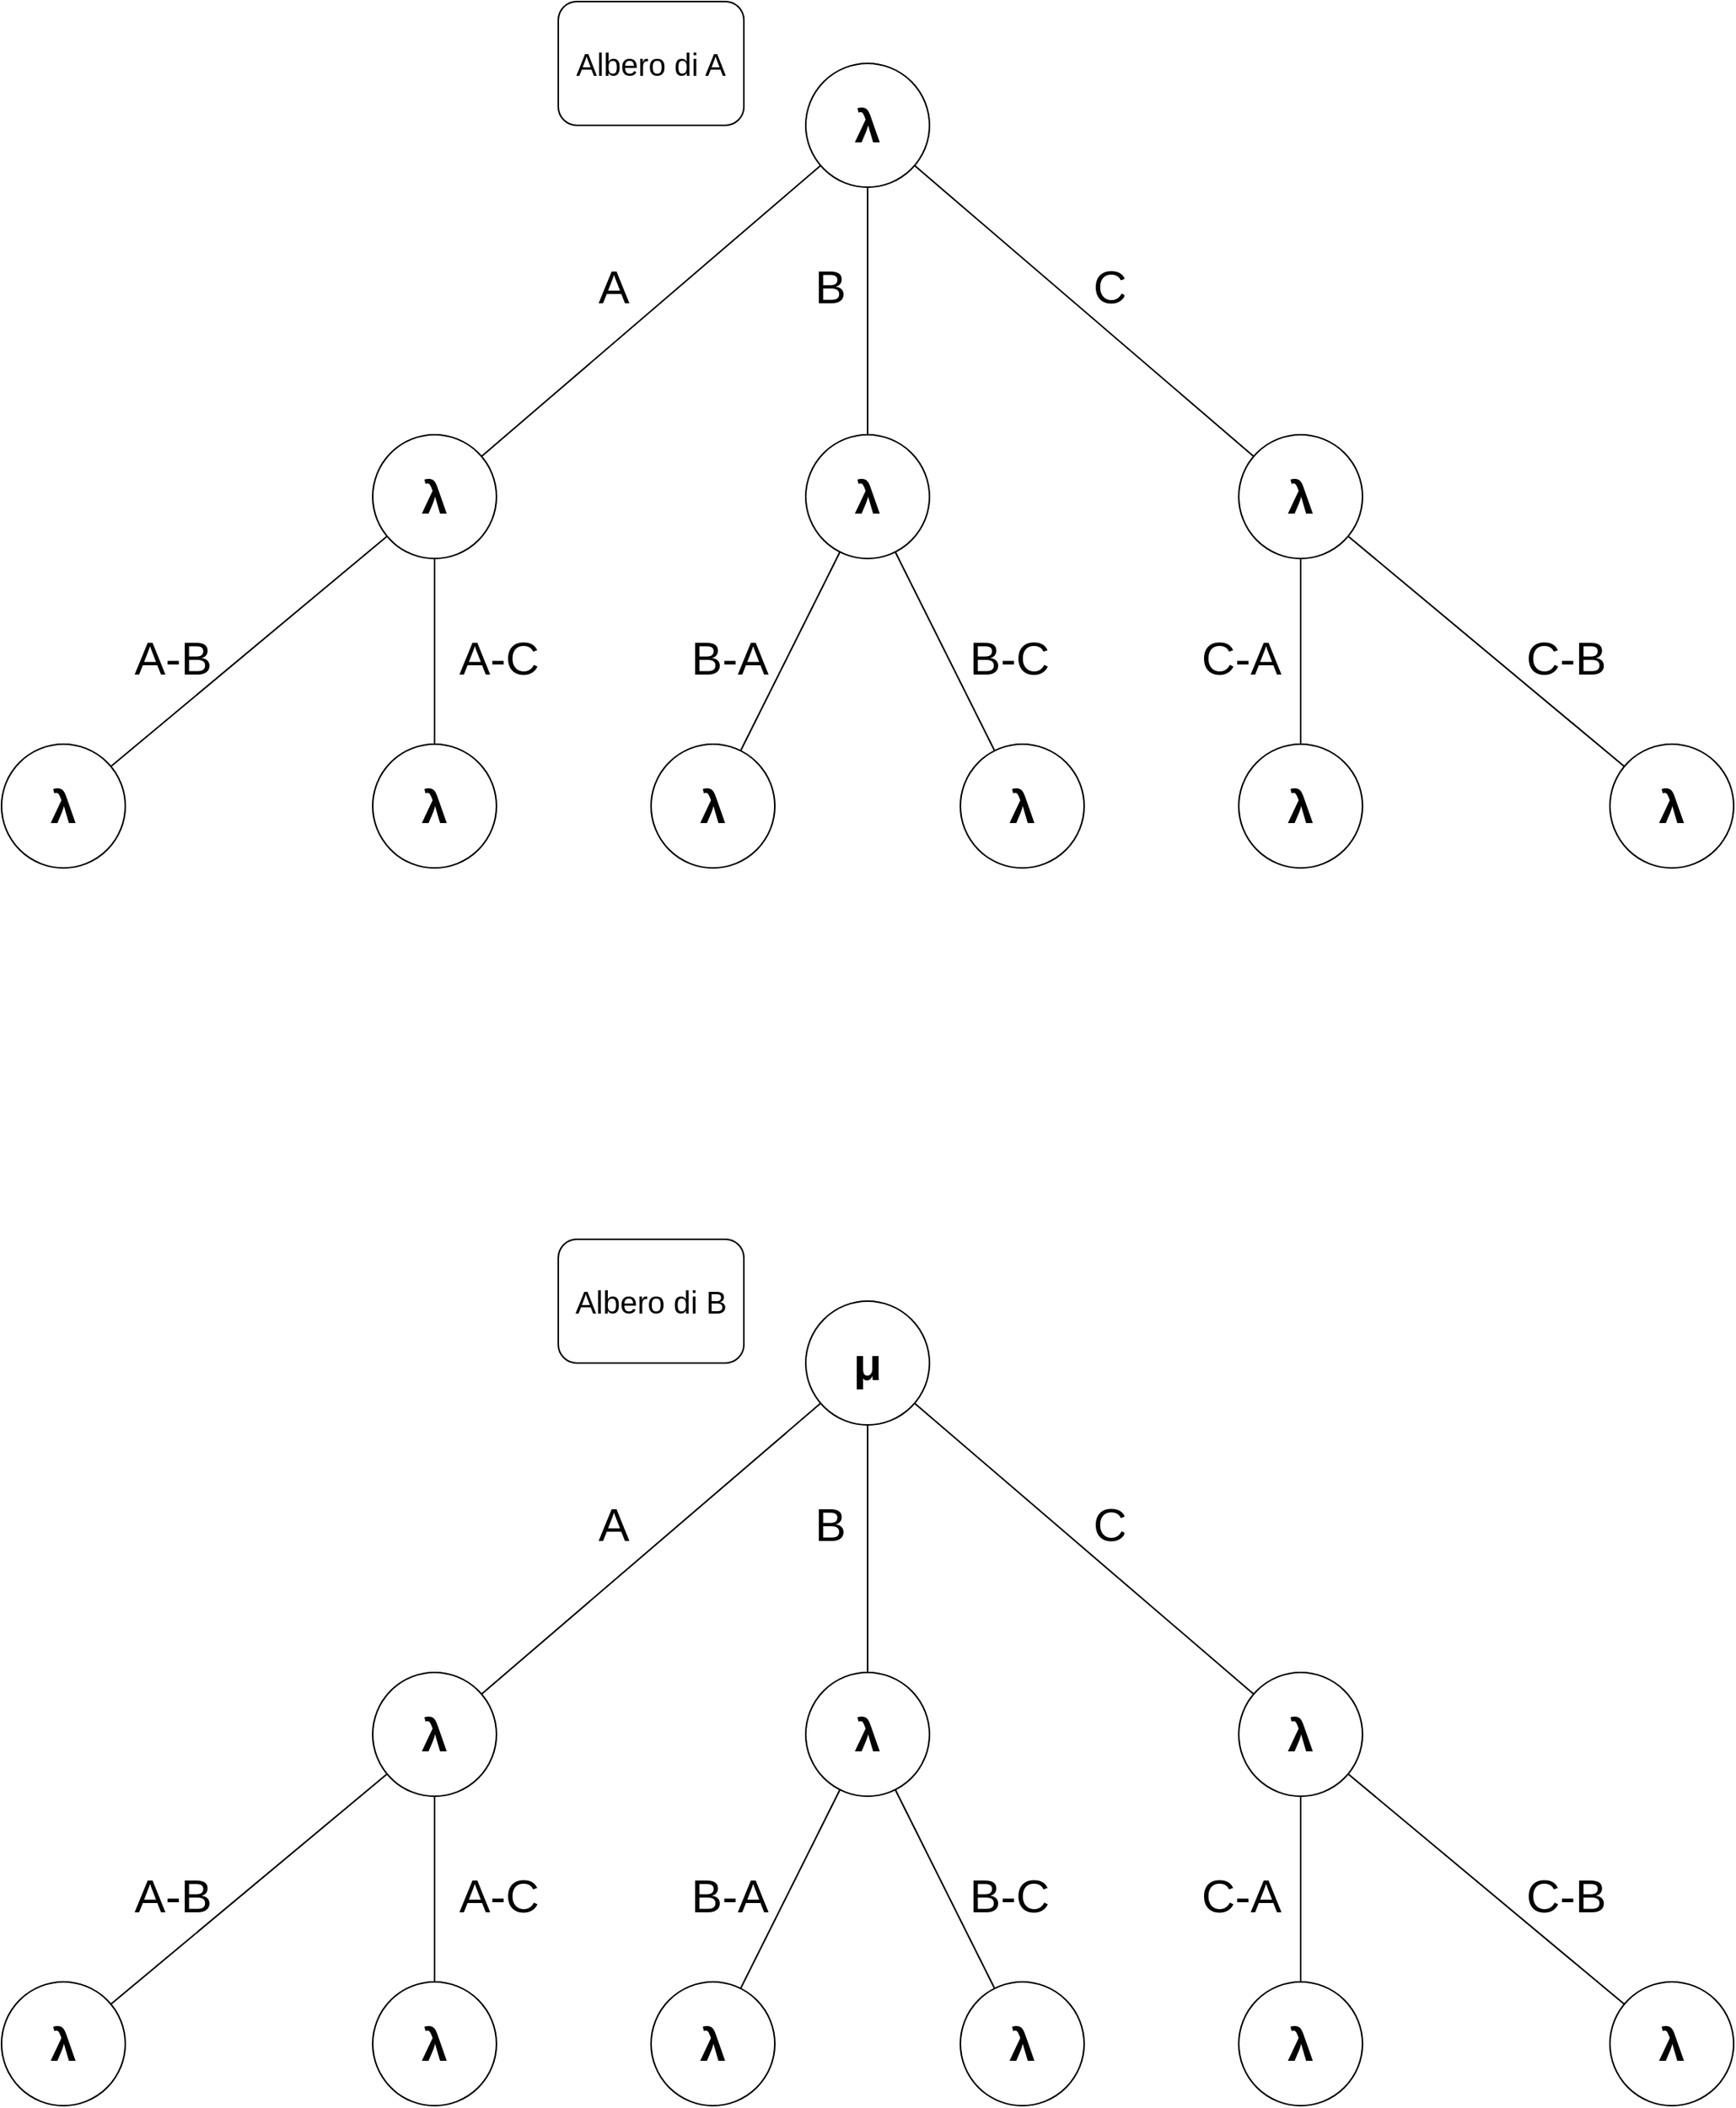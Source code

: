 <mxfile version="21.3.8" type="device" pages="7">
  <diagram name="template" id="7v7yxeJaFux-eHjzLTKS">
    <mxGraphModel dx="2010" dy="1210" grid="1" gridSize="10" guides="1" tooltips="1" connect="1" arrows="1" fold="1" page="1" pageScale="1" pageWidth="3300" pageHeight="4681" math="0" shadow="0">
      <root>
        <mxCell id="0" />
        <mxCell id="1" parent="0" />
        <mxCell id="09Gbhok8QK3ON6eGTeo7-1" value="&lt;font size=&quot;1&quot;&gt;&lt;b style=&quot;font-size: 30px;&quot;&gt;λ&lt;/b&gt;&lt;/font&gt;" style="ellipse;whiteSpace=wrap;html=1;aspect=fixed;" parent="1" vertex="1">
          <mxGeometry x="1560" y="200" width="80" height="80" as="geometry" />
        </mxCell>
        <mxCell id="09Gbhok8QK3ON6eGTeo7-3" value="&lt;font size=&quot;1&quot;&gt;&lt;b style=&quot;font-size: 30px;&quot;&gt;λ&lt;/b&gt;&lt;/font&gt;" style="ellipse;whiteSpace=wrap;html=1;aspect=fixed;" parent="1" vertex="1">
          <mxGeometry x="1560" y="440" width="80" height="80" as="geometry" />
        </mxCell>
        <mxCell id="09Gbhok8QK3ON6eGTeo7-4" value="&lt;font size=&quot;1&quot;&gt;&lt;b style=&quot;font-size: 30px;&quot;&gt;λ&lt;/b&gt;&lt;/font&gt;" style="ellipse;whiteSpace=wrap;html=1;aspect=fixed;" parent="1" vertex="1">
          <mxGeometry x="1280" y="440" width="80" height="80" as="geometry" />
        </mxCell>
        <mxCell id="09Gbhok8QK3ON6eGTeo7-5" value="&lt;font size=&quot;1&quot;&gt;&lt;b style=&quot;font-size: 30px;&quot;&gt;λ&lt;/b&gt;&lt;/font&gt;" style="ellipse;whiteSpace=wrap;html=1;aspect=fixed;" parent="1" vertex="1">
          <mxGeometry x="1840" y="440" width="80" height="80" as="geometry" />
        </mxCell>
        <mxCell id="09Gbhok8QK3ON6eGTeo7-6" value="" style="endArrow=none;html=1;rounded=0;" parent="1" source="09Gbhok8QK3ON6eGTeo7-1" target="09Gbhok8QK3ON6eGTeo7-4" edge="1">
          <mxGeometry relative="1" as="geometry">
            <mxPoint x="1510" y="520" as="sourcePoint" />
            <mxPoint x="1670" y="520" as="targetPoint" />
          </mxGeometry>
        </mxCell>
        <mxCell id="09Gbhok8QK3ON6eGTeo7-7" value="&lt;font size=&quot;1&quot;&gt;&lt;b style=&quot;font-size: 30px;&quot;&gt;λ&lt;/b&gt;&lt;/font&gt;" style="ellipse;whiteSpace=wrap;html=1;aspect=fixed;" parent="1" vertex="1">
          <mxGeometry x="1040" y="640" width="80" height="80" as="geometry" />
        </mxCell>
        <mxCell id="09Gbhok8QK3ON6eGTeo7-8" value="&lt;font size=&quot;1&quot;&gt;&lt;b style=&quot;font-size: 30px;&quot;&gt;λ&lt;/b&gt;&lt;/font&gt;" style="ellipse;whiteSpace=wrap;html=1;aspect=fixed;" parent="1" vertex="1">
          <mxGeometry x="1280" y="640" width="80" height="80" as="geometry" />
        </mxCell>
        <mxCell id="09Gbhok8QK3ON6eGTeo7-9" value="&lt;font size=&quot;1&quot;&gt;&lt;b style=&quot;font-size: 30px;&quot;&gt;λ&lt;/b&gt;&lt;/font&gt;" style="ellipse;whiteSpace=wrap;html=1;aspect=fixed;" parent="1" vertex="1">
          <mxGeometry x="1660" y="640" width="80" height="80" as="geometry" />
        </mxCell>
        <mxCell id="09Gbhok8QK3ON6eGTeo7-10" value="&lt;font size=&quot;1&quot;&gt;&lt;b style=&quot;font-size: 30px;&quot;&gt;λ&lt;/b&gt;&lt;/font&gt;" style="ellipse;whiteSpace=wrap;html=1;aspect=fixed;" parent="1" vertex="1">
          <mxGeometry x="1460" y="640" width="80" height="80" as="geometry" />
        </mxCell>
        <mxCell id="09Gbhok8QK3ON6eGTeo7-11" value="&lt;font size=&quot;1&quot;&gt;&lt;b style=&quot;font-size: 30px;&quot;&gt;λ&lt;/b&gt;&lt;/font&gt;" style="ellipse;whiteSpace=wrap;html=1;aspect=fixed;" parent="1" vertex="1">
          <mxGeometry x="1840" y="640" width="80" height="80" as="geometry" />
        </mxCell>
        <mxCell id="09Gbhok8QK3ON6eGTeo7-12" value="&lt;font size=&quot;1&quot;&gt;&lt;b style=&quot;font-size: 30px;&quot;&gt;λ&lt;/b&gt;&lt;/font&gt;" style="ellipse;whiteSpace=wrap;html=1;aspect=fixed;" parent="1" vertex="1">
          <mxGeometry x="2080" y="640" width="80" height="80" as="geometry" />
        </mxCell>
        <mxCell id="09Gbhok8QK3ON6eGTeo7-13" value="" style="endArrow=none;html=1;rounded=0;" parent="1" source="09Gbhok8QK3ON6eGTeo7-1" target="09Gbhok8QK3ON6eGTeo7-5" edge="1">
          <mxGeometry relative="1" as="geometry">
            <mxPoint x="1580" y="276" as="sourcePoint" />
            <mxPoint x="1360" y="464" as="targetPoint" />
          </mxGeometry>
        </mxCell>
        <mxCell id="09Gbhok8QK3ON6eGTeo7-14" value="" style="endArrow=none;html=1;rounded=0;" parent="1" source="09Gbhok8QK3ON6eGTeo7-1" target="09Gbhok8QK3ON6eGTeo7-3" edge="1">
          <mxGeometry relative="1" as="geometry">
            <mxPoint x="1610" y="350" as="sourcePoint" />
            <mxPoint x="1830" y="538" as="targetPoint" />
          </mxGeometry>
        </mxCell>
        <mxCell id="09Gbhok8QK3ON6eGTeo7-15" value="" style="endArrow=none;html=1;rounded=0;" parent="1" source="09Gbhok8QK3ON6eGTeo7-3" target="09Gbhok8QK3ON6eGTeo7-9" edge="1">
          <mxGeometry relative="1" as="geometry">
            <mxPoint x="1750" y="470" as="sourcePoint" />
            <mxPoint x="1750" y="630" as="targetPoint" />
          </mxGeometry>
        </mxCell>
        <mxCell id="09Gbhok8QK3ON6eGTeo7-16" value="" style="endArrow=none;html=1;rounded=0;" parent="1" source="09Gbhok8QK3ON6eGTeo7-3" target="09Gbhok8QK3ON6eGTeo7-10" edge="1">
          <mxGeometry relative="1" as="geometry">
            <mxPoint x="1625" y="527" as="sourcePoint" />
            <mxPoint x="1675" y="653" as="targetPoint" />
          </mxGeometry>
        </mxCell>
        <mxCell id="09Gbhok8QK3ON6eGTeo7-17" value="" style="endArrow=none;html=1;rounded=0;" parent="1" source="09Gbhok8QK3ON6eGTeo7-5" target="09Gbhok8QK3ON6eGTeo7-11" edge="1">
          <mxGeometry relative="1" as="geometry">
            <mxPoint x="1740" y="514" as="sourcePoint" />
            <mxPoint x="1790" y="640" as="targetPoint" />
          </mxGeometry>
        </mxCell>
        <mxCell id="09Gbhok8QK3ON6eGTeo7-18" value="" style="endArrow=none;html=1;rounded=0;" parent="1" source="09Gbhok8QK3ON6eGTeo7-5" target="09Gbhok8QK3ON6eGTeo7-12" edge="1">
          <mxGeometry relative="1" as="geometry">
            <mxPoint x="1882" y="529" as="sourcePoint" />
            <mxPoint x="1858" y="651" as="targetPoint" />
          </mxGeometry>
        </mxCell>
        <mxCell id="09Gbhok8QK3ON6eGTeo7-19" value="" style="endArrow=none;html=1;rounded=0;" parent="1" source="09Gbhok8QK3ON6eGTeo7-4" target="09Gbhok8QK3ON6eGTeo7-8" edge="1">
          <mxGeometry relative="1" as="geometry">
            <mxPoint x="1510" y="452" as="sourcePoint" />
            <mxPoint x="1290" y="640" as="targetPoint" />
          </mxGeometry>
        </mxCell>
        <mxCell id="09Gbhok8QK3ON6eGTeo7-20" value="" style="endArrow=none;html=1;rounded=0;" parent="1" source="09Gbhok8QK3ON6eGTeo7-4" target="09Gbhok8QK3ON6eGTeo7-7" edge="1">
          <mxGeometry relative="1" as="geometry">
            <mxPoint x="1400" y="710" as="sourcePoint" />
            <mxPoint x="1180" y="898" as="targetPoint" />
          </mxGeometry>
        </mxCell>
        <mxCell id="09Gbhok8QK3ON6eGTeo7-45" value="&lt;font style=&quot;font-size: 30px;&quot; face=&quot;Helvetica&quot;&gt;A&lt;/font&gt;" style="text;strokeColor=none;fillColor=none;spacingLeft=4;spacingRight=4;overflow=hidden;rotatable=0;points=[[0,0.5],[1,0.5]];portConstraint=eastwest;fontSize=20;whiteSpace=wrap;html=1;fontFamily=Verdana;" parent="1" vertex="1">
          <mxGeometry x="1420" y="320" width="30" height="40" as="geometry" />
        </mxCell>
        <mxCell id="09Gbhok8QK3ON6eGTeo7-46" value="&lt;font style=&quot;font-size: 30px;&quot; face=&quot;Helvetica&quot;&gt;B&lt;/font&gt;" style="text;strokeColor=none;fillColor=none;spacingLeft=4;spacingRight=4;overflow=hidden;rotatable=0;points=[[0,0.5],[1,0.5]];portConstraint=eastwest;fontSize=20;whiteSpace=wrap;html=1;fontFamily=Verdana;" parent="1" vertex="1">
          <mxGeometry x="1560" y="320" width="30" height="40" as="geometry" />
        </mxCell>
        <mxCell id="09Gbhok8QK3ON6eGTeo7-47" value="&lt;font style=&quot;font-size: 30px;&quot; face=&quot;Helvetica&quot;&gt;C&lt;/font&gt;" style="text;strokeColor=none;fillColor=none;spacingLeft=4;spacingRight=4;overflow=hidden;rotatable=0;points=[[0,0.5],[1,0.5]];portConstraint=eastwest;fontSize=20;whiteSpace=wrap;html=1;fontFamily=Verdana;" parent="1" vertex="1">
          <mxGeometry x="1740" y="320" width="30" height="40" as="geometry" />
        </mxCell>
        <mxCell id="09Gbhok8QK3ON6eGTeo7-48" value="&lt;div style=&quot;font-size: 30px;&quot;&gt;A-B&lt;/div&gt;" style="text;strokeColor=none;fillColor=none;spacingLeft=4;spacingRight=4;overflow=hidden;rotatable=0;points=[[0,0.5],[1,0.5]];portConstraint=eastwest;fontSize=30;whiteSpace=wrap;html=1;fontFamily=Helvetica;" parent="1" vertex="1">
          <mxGeometry x="1120" y="560" width="70" height="40" as="geometry" />
        </mxCell>
        <mxCell id="09Gbhok8QK3ON6eGTeo7-49" value="&lt;div style=&quot;font-size: 30px;&quot;&gt;A-C&lt;/div&gt;" style="text;strokeColor=none;fillColor=none;spacingLeft=4;spacingRight=4;overflow=hidden;rotatable=0;points=[[0,0.5],[1,0.5]];portConstraint=eastwest;fontSize=30;whiteSpace=wrap;html=1;fontFamily=Helvetica;" parent="1" vertex="1">
          <mxGeometry x="1330" y="560" width="70" height="40" as="geometry" />
        </mxCell>
        <mxCell id="09Gbhok8QK3ON6eGTeo7-50" value="&lt;div style=&quot;font-size: 30px;&quot;&gt;B-A&lt;/div&gt;" style="text;strokeColor=none;fillColor=none;spacingLeft=4;spacingRight=4;overflow=hidden;rotatable=0;points=[[0,0.5],[1,0.5]];portConstraint=eastwest;fontSize=30;whiteSpace=wrap;html=1;fontFamily=Helvetica;" parent="1" vertex="1">
          <mxGeometry x="1480" y="560" width="70" height="40" as="geometry" />
        </mxCell>
        <mxCell id="09Gbhok8QK3ON6eGTeo7-51" value="&lt;div style=&quot;font-size: 30px;&quot;&gt;B-C&lt;/div&gt;" style="text;strokeColor=none;fillColor=none;spacingLeft=4;spacingRight=4;overflow=hidden;rotatable=0;points=[[0,0.5],[1,0.5]];portConstraint=eastwest;fontSize=30;whiteSpace=wrap;html=1;fontFamily=Helvetica;" parent="1" vertex="1">
          <mxGeometry x="1660" y="560" width="70" height="40" as="geometry" />
        </mxCell>
        <mxCell id="09Gbhok8QK3ON6eGTeo7-52" value="C-A" style="text;strokeColor=none;fillColor=none;spacingLeft=4;spacingRight=4;overflow=hidden;rotatable=0;points=[[0,0.5],[1,0.5]];portConstraint=eastwest;fontSize=30;whiteSpace=wrap;html=1;fontFamily=Helvetica;" parent="1" vertex="1">
          <mxGeometry x="1810" y="560" width="70" height="40" as="geometry" />
        </mxCell>
        <mxCell id="09Gbhok8QK3ON6eGTeo7-53" value="C-B" style="text;strokeColor=none;fillColor=none;spacingLeft=4;spacingRight=4;overflow=hidden;rotatable=0;points=[[0,0.5],[1,0.5]];portConstraint=eastwest;fontSize=30;whiteSpace=wrap;html=1;fontFamily=Helvetica;" parent="1" vertex="1">
          <mxGeometry x="2020" y="560" width="70" height="40" as="geometry" />
        </mxCell>
        <mxCell id="09Gbhok8QK3ON6eGTeo7-54" value="&lt;font style=&quot;font-size: 30px;&quot;&gt;&lt;b style=&quot;font-size: 30px;&quot;&gt;μ&lt;/b&gt;&lt;/font&gt;" style="ellipse;whiteSpace=wrap;html=1;aspect=fixed;fontSize=30;" parent="1" vertex="1">
          <mxGeometry x="1560" y="1000" width="80" height="80" as="geometry" />
        </mxCell>
        <mxCell id="09Gbhok8QK3ON6eGTeo7-55" value="&lt;font style=&quot;font-size: 30px;&quot;&gt;&lt;b style=&quot;font-size: 30px;&quot;&gt;λ&lt;/b&gt;&lt;/font&gt;" style="ellipse;whiteSpace=wrap;html=1;aspect=fixed;fontSize=30;" parent="1" vertex="1">
          <mxGeometry x="1560" y="1240" width="80" height="80" as="geometry" />
        </mxCell>
        <mxCell id="09Gbhok8QK3ON6eGTeo7-56" value="&lt;font style=&quot;font-size: 30px;&quot;&gt;&lt;b style=&quot;font-size: 30px;&quot;&gt;λ&lt;/b&gt;&lt;/font&gt;" style="ellipse;whiteSpace=wrap;html=1;aspect=fixed;fontSize=30;" parent="1" vertex="1">
          <mxGeometry x="1280" y="1240" width="80" height="80" as="geometry" />
        </mxCell>
        <mxCell id="09Gbhok8QK3ON6eGTeo7-57" value="&lt;font style=&quot;font-size: 30px;&quot;&gt;&lt;b style=&quot;font-size: 30px;&quot;&gt;λ&lt;/b&gt;&lt;/font&gt;" style="ellipse;whiteSpace=wrap;html=1;aspect=fixed;fontSize=30;" parent="1" vertex="1">
          <mxGeometry x="1840" y="1240" width="80" height="80" as="geometry" />
        </mxCell>
        <mxCell id="09Gbhok8QK3ON6eGTeo7-58" value="" style="endArrow=none;html=1;rounded=0;" parent="1" source="09Gbhok8QK3ON6eGTeo7-54" target="09Gbhok8QK3ON6eGTeo7-56" edge="1">
          <mxGeometry relative="1" as="geometry">
            <mxPoint x="1510" y="1320" as="sourcePoint" />
            <mxPoint x="1670" y="1320" as="targetPoint" />
          </mxGeometry>
        </mxCell>
        <mxCell id="09Gbhok8QK3ON6eGTeo7-59" value="&lt;font style=&quot;font-size: 30px;&quot;&gt;&lt;b style=&quot;font-size: 30px;&quot;&gt;λ&lt;/b&gt;&lt;/font&gt;" style="ellipse;whiteSpace=wrap;html=1;aspect=fixed;fontSize=30;" parent="1" vertex="1">
          <mxGeometry x="1040" y="1440" width="80" height="80" as="geometry" />
        </mxCell>
        <mxCell id="09Gbhok8QK3ON6eGTeo7-60" value="&lt;font style=&quot;font-size: 30px;&quot;&gt;&lt;b style=&quot;font-size: 30px;&quot;&gt;λ&lt;/b&gt;&lt;/font&gt;" style="ellipse;whiteSpace=wrap;html=1;aspect=fixed;fontSize=30;" parent="1" vertex="1">
          <mxGeometry x="1280" y="1440" width="80" height="80" as="geometry" />
        </mxCell>
        <mxCell id="09Gbhok8QK3ON6eGTeo7-61" value="&lt;font style=&quot;font-size: 30px;&quot;&gt;&lt;b style=&quot;font-size: 30px;&quot;&gt;λ&lt;/b&gt;&lt;/font&gt;" style="ellipse;whiteSpace=wrap;html=1;aspect=fixed;fontSize=30;" parent="1" vertex="1">
          <mxGeometry x="1660" y="1440" width="80" height="80" as="geometry" />
        </mxCell>
        <mxCell id="09Gbhok8QK3ON6eGTeo7-62" value="&lt;font style=&quot;font-size: 30px;&quot;&gt;&lt;b style=&quot;font-size: 30px;&quot;&gt;λ&lt;/b&gt;&lt;/font&gt;" style="ellipse;whiteSpace=wrap;html=1;aspect=fixed;fontSize=30;" parent="1" vertex="1">
          <mxGeometry x="1460" y="1440" width="80" height="80" as="geometry" />
        </mxCell>
        <mxCell id="09Gbhok8QK3ON6eGTeo7-63" value="&lt;font style=&quot;font-size: 30px;&quot;&gt;&lt;b style=&quot;font-size: 30px;&quot;&gt;λ&lt;/b&gt;&lt;/font&gt;" style="ellipse;whiteSpace=wrap;html=1;aspect=fixed;fontSize=30;" parent="1" vertex="1">
          <mxGeometry x="1840" y="1440" width="80" height="80" as="geometry" />
        </mxCell>
        <mxCell id="09Gbhok8QK3ON6eGTeo7-64" value="&lt;font style=&quot;font-size: 30px;&quot;&gt;&lt;b style=&quot;font-size: 30px;&quot;&gt;λ&lt;/b&gt;&lt;/font&gt;" style="ellipse;whiteSpace=wrap;html=1;aspect=fixed;fontSize=30;" parent="1" vertex="1">
          <mxGeometry x="2080" y="1440" width="80" height="80" as="geometry" />
        </mxCell>
        <mxCell id="09Gbhok8QK3ON6eGTeo7-65" value="" style="endArrow=none;html=1;rounded=0;" parent="1" source="09Gbhok8QK3ON6eGTeo7-54" target="09Gbhok8QK3ON6eGTeo7-57" edge="1">
          <mxGeometry relative="1" as="geometry">
            <mxPoint x="1580" y="1076" as="sourcePoint" />
            <mxPoint x="1360" y="1264" as="targetPoint" />
          </mxGeometry>
        </mxCell>
        <mxCell id="09Gbhok8QK3ON6eGTeo7-66" value="" style="endArrow=none;html=1;rounded=0;" parent="1" source="09Gbhok8QK3ON6eGTeo7-54" target="09Gbhok8QK3ON6eGTeo7-55" edge="1">
          <mxGeometry relative="1" as="geometry">
            <mxPoint x="1610" y="1150" as="sourcePoint" />
            <mxPoint x="1830" y="1338" as="targetPoint" />
          </mxGeometry>
        </mxCell>
        <mxCell id="09Gbhok8QK3ON6eGTeo7-67" value="" style="endArrow=none;html=1;rounded=0;" parent="1" source="09Gbhok8QK3ON6eGTeo7-55" target="09Gbhok8QK3ON6eGTeo7-61" edge="1">
          <mxGeometry relative="1" as="geometry">
            <mxPoint x="1750" y="1270" as="sourcePoint" />
            <mxPoint x="1750" y="1430" as="targetPoint" />
          </mxGeometry>
        </mxCell>
        <mxCell id="09Gbhok8QK3ON6eGTeo7-68" value="" style="endArrow=none;html=1;rounded=0;" parent="1" source="09Gbhok8QK3ON6eGTeo7-55" target="09Gbhok8QK3ON6eGTeo7-62" edge="1">
          <mxGeometry relative="1" as="geometry">
            <mxPoint x="1625" y="1327" as="sourcePoint" />
            <mxPoint x="1675" y="1453" as="targetPoint" />
          </mxGeometry>
        </mxCell>
        <mxCell id="09Gbhok8QK3ON6eGTeo7-69" value="" style="endArrow=none;html=1;rounded=0;" parent="1" source="09Gbhok8QK3ON6eGTeo7-57" target="09Gbhok8QK3ON6eGTeo7-63" edge="1">
          <mxGeometry relative="1" as="geometry">
            <mxPoint x="1740" y="1314" as="sourcePoint" />
            <mxPoint x="1790" y="1440" as="targetPoint" />
          </mxGeometry>
        </mxCell>
        <mxCell id="09Gbhok8QK3ON6eGTeo7-70" value="" style="endArrow=none;html=1;rounded=0;" parent="1" source="09Gbhok8QK3ON6eGTeo7-57" target="09Gbhok8QK3ON6eGTeo7-64" edge="1">
          <mxGeometry relative="1" as="geometry">
            <mxPoint x="1882" y="1329" as="sourcePoint" />
            <mxPoint x="1858" y="1451" as="targetPoint" />
          </mxGeometry>
        </mxCell>
        <mxCell id="09Gbhok8QK3ON6eGTeo7-71" value="" style="endArrow=none;html=1;rounded=0;" parent="1" source="09Gbhok8QK3ON6eGTeo7-56" target="09Gbhok8QK3ON6eGTeo7-60" edge="1">
          <mxGeometry relative="1" as="geometry">
            <mxPoint x="1510" y="1252" as="sourcePoint" />
            <mxPoint x="1290" y="1440" as="targetPoint" />
          </mxGeometry>
        </mxCell>
        <mxCell id="09Gbhok8QK3ON6eGTeo7-72" value="" style="endArrow=none;html=1;rounded=0;" parent="1" source="09Gbhok8QK3ON6eGTeo7-56" target="09Gbhok8QK3ON6eGTeo7-59" edge="1">
          <mxGeometry relative="1" as="geometry">
            <mxPoint x="1400" y="1510" as="sourcePoint" />
            <mxPoint x="1180" y="1698" as="targetPoint" />
          </mxGeometry>
        </mxCell>
        <mxCell id="09Gbhok8QK3ON6eGTeo7-73" value="&lt;font style=&quot;font-size: 30px;&quot; face=&quot;Helvetica&quot;&gt;A&lt;/font&gt;" style="text;strokeColor=none;fillColor=none;spacingLeft=4;spacingRight=4;overflow=hidden;rotatable=0;points=[[0,0.5],[1,0.5]];portConstraint=eastwest;fontSize=20;whiteSpace=wrap;html=1;fontFamily=Verdana;" parent="1" vertex="1">
          <mxGeometry x="1420" y="1120" width="30" height="40" as="geometry" />
        </mxCell>
        <mxCell id="09Gbhok8QK3ON6eGTeo7-74" value="&lt;font style=&quot;font-size: 30px;&quot; face=&quot;Helvetica&quot;&gt;B&lt;/font&gt;" style="text;strokeColor=none;fillColor=none;spacingLeft=4;spacingRight=4;overflow=hidden;rotatable=0;points=[[0,0.5],[1,0.5]];portConstraint=eastwest;fontSize=20;whiteSpace=wrap;html=1;fontFamily=Verdana;" parent="1" vertex="1">
          <mxGeometry x="1560" y="1120" width="30" height="40" as="geometry" />
        </mxCell>
        <mxCell id="09Gbhok8QK3ON6eGTeo7-75" value="&lt;font style=&quot;font-size: 30px;&quot; face=&quot;Helvetica&quot;&gt;C&lt;/font&gt;" style="text;strokeColor=none;fillColor=none;spacingLeft=4;spacingRight=4;overflow=hidden;rotatable=0;points=[[0,0.5],[1,0.5]];portConstraint=eastwest;fontSize=20;whiteSpace=wrap;html=1;fontFamily=Verdana;" parent="1" vertex="1">
          <mxGeometry x="1740" y="1120" width="30" height="40" as="geometry" />
        </mxCell>
        <mxCell id="09Gbhok8QK3ON6eGTeo7-76" value="&lt;div style=&quot;font-size: 30px;&quot;&gt;A-B&lt;/div&gt;" style="text;strokeColor=none;fillColor=none;spacingLeft=4;spacingRight=4;overflow=hidden;rotatable=0;points=[[0,0.5],[1,0.5]];portConstraint=eastwest;fontSize=30;whiteSpace=wrap;html=1;fontFamily=Helvetica;" parent="1" vertex="1">
          <mxGeometry x="1120" y="1360" width="70" height="40" as="geometry" />
        </mxCell>
        <mxCell id="09Gbhok8QK3ON6eGTeo7-77" value="&lt;div style=&quot;font-size: 30px;&quot;&gt;A-C&lt;/div&gt;" style="text;strokeColor=none;fillColor=none;spacingLeft=4;spacingRight=4;overflow=hidden;rotatable=0;points=[[0,0.5],[1,0.5]];portConstraint=eastwest;fontSize=30;whiteSpace=wrap;html=1;fontFamily=Helvetica;" parent="1" vertex="1">
          <mxGeometry x="1330" y="1360" width="70" height="40" as="geometry" />
        </mxCell>
        <mxCell id="09Gbhok8QK3ON6eGTeo7-78" value="&lt;div style=&quot;font-size: 30px;&quot;&gt;B-A&lt;/div&gt;" style="text;strokeColor=none;fillColor=none;spacingLeft=4;spacingRight=4;overflow=hidden;rotatable=0;points=[[0,0.5],[1,0.5]];portConstraint=eastwest;fontSize=30;whiteSpace=wrap;html=1;fontFamily=Helvetica;" parent="1" vertex="1">
          <mxGeometry x="1480" y="1360" width="70" height="40" as="geometry" />
        </mxCell>
        <mxCell id="09Gbhok8QK3ON6eGTeo7-79" value="&lt;div style=&quot;font-size: 30px;&quot;&gt;B-C&lt;/div&gt;" style="text;strokeColor=none;fillColor=none;spacingLeft=4;spacingRight=4;overflow=hidden;rotatable=0;points=[[0,0.5],[1,0.5]];portConstraint=eastwest;fontSize=30;whiteSpace=wrap;html=1;fontFamily=Helvetica;" parent="1" vertex="1">
          <mxGeometry x="1660" y="1360" width="70" height="40" as="geometry" />
        </mxCell>
        <mxCell id="09Gbhok8QK3ON6eGTeo7-80" value="C-A" style="text;strokeColor=none;fillColor=none;spacingLeft=4;spacingRight=4;overflow=hidden;rotatable=0;points=[[0,0.5],[1,0.5]];portConstraint=eastwest;fontSize=30;whiteSpace=wrap;html=1;fontFamily=Helvetica;" parent="1" vertex="1">
          <mxGeometry x="1810" y="1360" width="70" height="40" as="geometry" />
        </mxCell>
        <mxCell id="09Gbhok8QK3ON6eGTeo7-81" value="C-B" style="text;strokeColor=none;fillColor=none;spacingLeft=4;spacingRight=4;overflow=hidden;rotatable=0;points=[[0,0.5],[1,0.5]];portConstraint=eastwest;fontSize=30;whiteSpace=wrap;html=1;fontFamily=Helvetica;" parent="1" vertex="1">
          <mxGeometry x="2020" y="1360" width="70" height="40" as="geometry" />
        </mxCell>
        <mxCell id="09Gbhok8QK3ON6eGTeo7-82" value="Albero di A" style="rounded=1;whiteSpace=wrap;html=1;fontSize=20;" parent="1" vertex="1">
          <mxGeometry x="1400" y="160" width="120" height="80" as="geometry" />
        </mxCell>
        <mxCell id="09Gbhok8QK3ON6eGTeo7-83" value="Albero di B" style="rounded=1;whiteSpace=wrap;html=1;fontSize=20;" parent="1" vertex="1">
          <mxGeometry x="1400" y="960" width="120" height="80" as="geometry" />
        </mxCell>
      </root>
    </mxGraphModel>
  </diagram>
  <diagram id="AJ2ktKhePK9K5qZG839B" name="A1B1">
    <mxGraphModel dx="2558" dy="1540" grid="1" gridSize="10" guides="1" tooltips="1" connect="1" arrows="1" fold="1" page="1" pageScale="1" pageWidth="3300" pageHeight="4681" math="0" shadow="0">
      <root>
        <mxCell id="0" />
        <mxCell id="1" parent="0" />
        <mxCell id="WjJyEJjKlcYm38bgFgXj-1" value="&lt;font style=&quot;font-size: 30px;&quot;&gt;&lt;b style=&quot;font-size: 30px;&quot;&gt;λ&lt;/b&gt;&lt;/font&gt;" style="ellipse;whiteSpace=wrap;html=1;aspect=fixed;fontSize=30;" parent="1" vertex="1">
          <mxGeometry x="1560" y="200" width="80" height="80" as="geometry" />
        </mxCell>
        <mxCell id="WjJyEJjKlcYm38bgFgXj-2" value="&lt;b&gt;1&lt;/b&gt;" style="ellipse;whiteSpace=wrap;html=1;aspect=fixed;fontSize=30;" parent="1" vertex="1">
          <mxGeometry x="1560" y="440" width="80" height="80" as="geometry" />
        </mxCell>
        <mxCell id="WjJyEJjKlcYm38bgFgXj-3" value="&lt;b&gt;1&lt;/b&gt;" style="ellipse;whiteSpace=wrap;html=1;aspect=fixed;fontSize=30;" parent="1" vertex="1">
          <mxGeometry x="1280" y="440" width="80" height="80" as="geometry" />
        </mxCell>
        <mxCell id="WjJyEJjKlcYm38bgFgXj-4" value="&lt;b&gt;x&lt;/b&gt;" style="ellipse;whiteSpace=wrap;html=1;aspect=fixed;fontSize=30;" parent="1" vertex="1">
          <mxGeometry x="1840" y="440" width="80" height="80" as="geometry" />
        </mxCell>
        <mxCell id="WjJyEJjKlcYm38bgFgXj-5" value="" style="endArrow=none;html=1;rounded=0;" parent="1" source="WjJyEJjKlcYm38bgFgXj-1" target="WjJyEJjKlcYm38bgFgXj-3" edge="1">
          <mxGeometry relative="1" as="geometry">
            <mxPoint x="1510" y="520" as="sourcePoint" />
            <mxPoint x="1670" y="520" as="targetPoint" />
          </mxGeometry>
        </mxCell>
        <mxCell id="WjJyEJjKlcYm38bgFgXj-6" value="&lt;b&gt;1&lt;/b&gt;" style="ellipse;whiteSpace=wrap;html=1;aspect=fixed;fontSize=30;" parent="1" vertex="1">
          <mxGeometry x="1040" y="640" width="80" height="80" as="geometry" />
        </mxCell>
        <mxCell id="WjJyEJjKlcYm38bgFgXj-7" value="&lt;b&gt;1&lt;/b&gt;" style="ellipse;whiteSpace=wrap;html=1;aspect=fixed;fontSize=30;" parent="1" vertex="1">
          <mxGeometry x="1280" y="640" width="80" height="80" as="geometry" />
        </mxCell>
        <mxCell id="WjJyEJjKlcYm38bgFgXj-8" value="&lt;b&gt;y&lt;/b&gt;" style="ellipse;whiteSpace=wrap;html=1;aspect=fixed;fontSize=30;" parent="1" vertex="1">
          <mxGeometry x="1660" y="640" width="80" height="80" as="geometry" />
        </mxCell>
        <mxCell id="WjJyEJjKlcYm38bgFgXj-9" value="&lt;b&gt;1&lt;/b&gt;" style="ellipse;whiteSpace=wrap;html=1;aspect=fixed;fontSize=30;" parent="1" vertex="1">
          <mxGeometry x="1460" y="640" width="80" height="80" as="geometry" />
        </mxCell>
        <mxCell id="WjJyEJjKlcYm38bgFgXj-10" value="&lt;b&gt;x&lt;/b&gt;" style="ellipse;whiteSpace=wrap;html=1;aspect=fixed;fontSize=30;" parent="1" vertex="1">
          <mxGeometry x="1840" y="640" width="80" height="80" as="geometry" />
        </mxCell>
        <mxCell id="WjJyEJjKlcYm38bgFgXj-11" value="&lt;b&gt;x&lt;/b&gt;" style="ellipse;whiteSpace=wrap;html=1;aspect=fixed;fontSize=30;" parent="1" vertex="1">
          <mxGeometry x="2080" y="640" width="80" height="80" as="geometry" />
        </mxCell>
        <mxCell id="WjJyEJjKlcYm38bgFgXj-12" value="" style="endArrow=none;html=1;rounded=0;" parent="1" source="WjJyEJjKlcYm38bgFgXj-1" target="WjJyEJjKlcYm38bgFgXj-4" edge="1">
          <mxGeometry relative="1" as="geometry">
            <mxPoint x="1580" y="276" as="sourcePoint" />
            <mxPoint x="1360" y="464" as="targetPoint" />
          </mxGeometry>
        </mxCell>
        <mxCell id="WjJyEJjKlcYm38bgFgXj-13" value="" style="endArrow=none;html=1;rounded=0;" parent="1" source="WjJyEJjKlcYm38bgFgXj-1" target="WjJyEJjKlcYm38bgFgXj-2" edge="1">
          <mxGeometry relative="1" as="geometry">
            <mxPoint x="1610" y="350" as="sourcePoint" />
            <mxPoint x="1830" y="538" as="targetPoint" />
          </mxGeometry>
        </mxCell>
        <mxCell id="WjJyEJjKlcYm38bgFgXj-14" value="" style="endArrow=none;html=1;rounded=0;" parent="1" source="WjJyEJjKlcYm38bgFgXj-2" target="WjJyEJjKlcYm38bgFgXj-8" edge="1">
          <mxGeometry relative="1" as="geometry">
            <mxPoint x="1750" y="470" as="sourcePoint" />
            <mxPoint x="1750" y="630" as="targetPoint" />
          </mxGeometry>
        </mxCell>
        <mxCell id="WjJyEJjKlcYm38bgFgXj-15" value="" style="endArrow=none;html=1;rounded=0;" parent="1" source="WjJyEJjKlcYm38bgFgXj-2" target="WjJyEJjKlcYm38bgFgXj-9" edge="1">
          <mxGeometry relative="1" as="geometry">
            <mxPoint x="1625" y="527" as="sourcePoint" />
            <mxPoint x="1675" y="653" as="targetPoint" />
          </mxGeometry>
        </mxCell>
        <mxCell id="WjJyEJjKlcYm38bgFgXj-16" value="" style="endArrow=none;html=1;rounded=0;" parent="1" source="WjJyEJjKlcYm38bgFgXj-4" target="WjJyEJjKlcYm38bgFgXj-10" edge="1">
          <mxGeometry relative="1" as="geometry">
            <mxPoint x="1740" y="514" as="sourcePoint" />
            <mxPoint x="1790" y="640" as="targetPoint" />
          </mxGeometry>
        </mxCell>
        <mxCell id="WjJyEJjKlcYm38bgFgXj-17" value="" style="endArrow=none;html=1;rounded=0;" parent="1" source="WjJyEJjKlcYm38bgFgXj-4" target="WjJyEJjKlcYm38bgFgXj-11" edge="1">
          <mxGeometry relative="1" as="geometry">
            <mxPoint x="1882" y="529" as="sourcePoint" />
            <mxPoint x="1858" y="651" as="targetPoint" />
          </mxGeometry>
        </mxCell>
        <mxCell id="WjJyEJjKlcYm38bgFgXj-18" value="" style="endArrow=none;html=1;rounded=0;" parent="1" source="WjJyEJjKlcYm38bgFgXj-3" target="WjJyEJjKlcYm38bgFgXj-7" edge="1">
          <mxGeometry relative="1" as="geometry">
            <mxPoint x="1510" y="452" as="sourcePoint" />
            <mxPoint x="1290" y="640" as="targetPoint" />
          </mxGeometry>
        </mxCell>
        <mxCell id="WjJyEJjKlcYm38bgFgXj-19" value="" style="endArrow=none;html=1;rounded=0;" parent="1" source="WjJyEJjKlcYm38bgFgXj-3" target="WjJyEJjKlcYm38bgFgXj-6" edge="1">
          <mxGeometry relative="1" as="geometry">
            <mxPoint x="1400" y="710" as="sourcePoint" />
            <mxPoint x="1180" y="898" as="targetPoint" />
          </mxGeometry>
        </mxCell>
        <mxCell id="WjJyEJjKlcYm38bgFgXj-20" value="&lt;font style=&quot;font-size: 30px;&quot; face=&quot;Helvetica&quot;&gt;A&lt;/font&gt;" style="text;strokeColor=none;fillColor=none;spacingLeft=4;spacingRight=4;overflow=hidden;rotatable=0;points=[[0,0.5],[1,0.5]];portConstraint=eastwest;fontSize=20;whiteSpace=wrap;html=1;fontFamily=Verdana;" parent="1" vertex="1">
          <mxGeometry x="1420" y="320" width="30" height="40" as="geometry" />
        </mxCell>
        <mxCell id="WjJyEJjKlcYm38bgFgXj-21" value="&lt;font style=&quot;font-size: 30px;&quot; face=&quot;Helvetica&quot;&gt;B&lt;/font&gt;" style="text;strokeColor=none;fillColor=none;spacingLeft=4;spacingRight=4;overflow=hidden;rotatable=0;points=[[0,0.5],[1,0.5]];portConstraint=eastwest;fontSize=20;whiteSpace=wrap;html=1;fontFamily=Verdana;" parent="1" vertex="1">
          <mxGeometry x="1560" y="320" width="30" height="40" as="geometry" />
        </mxCell>
        <mxCell id="WjJyEJjKlcYm38bgFgXj-22" value="&lt;font style=&quot;font-size: 30px;&quot; face=&quot;Helvetica&quot;&gt;C&lt;/font&gt;" style="text;strokeColor=none;fillColor=none;spacingLeft=4;spacingRight=4;overflow=hidden;rotatable=0;points=[[0,0.5],[1,0.5]];portConstraint=eastwest;fontSize=20;whiteSpace=wrap;html=1;fontFamily=Verdana;" parent="1" vertex="1">
          <mxGeometry x="1740" y="320" width="30" height="40" as="geometry" />
        </mxCell>
        <mxCell id="WjJyEJjKlcYm38bgFgXj-23" value="&lt;div style=&quot;font-size: 30px;&quot;&gt;A-B&lt;/div&gt;" style="text;strokeColor=none;fillColor=none;spacingLeft=4;spacingRight=4;overflow=hidden;rotatable=0;points=[[0,0.5],[1,0.5]];portConstraint=eastwest;fontSize=30;whiteSpace=wrap;html=1;fontFamily=Helvetica;" parent="1" vertex="1">
          <mxGeometry x="1120" y="560" width="70" height="40" as="geometry" />
        </mxCell>
        <mxCell id="WjJyEJjKlcYm38bgFgXj-24" value="&lt;div style=&quot;font-size: 30px;&quot;&gt;A-C&lt;/div&gt;" style="text;strokeColor=none;fillColor=none;spacingLeft=4;spacingRight=4;overflow=hidden;rotatable=0;points=[[0,0.5],[1,0.5]];portConstraint=eastwest;fontSize=30;whiteSpace=wrap;html=1;fontFamily=Helvetica;" parent="1" vertex="1">
          <mxGeometry x="1330" y="560" width="70" height="40" as="geometry" />
        </mxCell>
        <mxCell id="WjJyEJjKlcYm38bgFgXj-25" value="&lt;div style=&quot;font-size: 30px;&quot;&gt;B-A&lt;/div&gt;" style="text;strokeColor=none;fillColor=none;spacingLeft=4;spacingRight=4;overflow=hidden;rotatable=0;points=[[0,0.5],[1,0.5]];portConstraint=eastwest;fontSize=30;whiteSpace=wrap;html=1;fontFamily=Helvetica;" parent="1" vertex="1">
          <mxGeometry x="1480" y="560" width="70" height="40" as="geometry" />
        </mxCell>
        <mxCell id="WjJyEJjKlcYm38bgFgXj-26" value="&lt;div style=&quot;font-size: 30px;&quot;&gt;B-C&lt;/div&gt;" style="text;strokeColor=none;fillColor=none;spacingLeft=4;spacingRight=4;overflow=hidden;rotatable=0;points=[[0,0.5],[1,0.5]];portConstraint=eastwest;fontSize=30;whiteSpace=wrap;html=1;fontFamily=Helvetica;" parent="1" vertex="1">
          <mxGeometry x="1660" y="560" width="70" height="40" as="geometry" />
        </mxCell>
        <mxCell id="WjJyEJjKlcYm38bgFgXj-27" value="C-A" style="text;strokeColor=none;fillColor=none;spacingLeft=4;spacingRight=4;overflow=hidden;rotatable=0;points=[[0,0.5],[1,0.5]];portConstraint=eastwest;fontSize=30;whiteSpace=wrap;html=1;fontFamily=Helvetica;" parent="1" vertex="1">
          <mxGeometry x="1810" y="560" width="70" height="40" as="geometry" />
        </mxCell>
        <mxCell id="WjJyEJjKlcYm38bgFgXj-28" value="C-B" style="text;strokeColor=none;fillColor=none;spacingLeft=4;spacingRight=4;overflow=hidden;rotatable=0;points=[[0,0.5],[1,0.5]];portConstraint=eastwest;fontSize=30;whiteSpace=wrap;html=1;fontFamily=Helvetica;" parent="1" vertex="1">
          <mxGeometry x="2020" y="560" width="70" height="40" as="geometry" />
        </mxCell>
        <mxCell id="WjJyEJjKlcYm38bgFgXj-29" value="&lt;font style=&quot;font-size: 30px;&quot;&gt;&lt;b style=&quot;font-size: 30px;&quot;&gt;μ&lt;/b&gt;&lt;/font&gt;" style="ellipse;whiteSpace=wrap;html=1;aspect=fixed;fontSize=30;" parent="1" vertex="1">
          <mxGeometry x="1560" y="840" width="80" height="80" as="geometry" />
        </mxCell>
        <mxCell id="WjJyEJjKlcYm38bgFgXj-30" value="&lt;b&gt;1&lt;/b&gt;" style="ellipse;whiteSpace=wrap;html=1;aspect=fixed;fontSize=30;" parent="1" vertex="1">
          <mxGeometry x="1560" y="1080" width="80" height="80" as="geometry" />
        </mxCell>
        <mxCell id="WjJyEJjKlcYm38bgFgXj-31" value="&lt;b&gt;1&lt;/b&gt;" style="ellipse;whiteSpace=wrap;html=1;aspect=fixed;fontSize=30;" parent="1" vertex="1">
          <mxGeometry x="1280" y="1080" width="80" height="80" as="geometry" />
        </mxCell>
        <mxCell id="WjJyEJjKlcYm38bgFgXj-32" value="&lt;b&gt;x&lt;/b&gt;" style="ellipse;whiteSpace=wrap;html=1;aspect=fixed;fontSize=30;" parent="1" vertex="1">
          <mxGeometry x="1840" y="1080" width="80" height="80" as="geometry" />
        </mxCell>
        <mxCell id="WjJyEJjKlcYm38bgFgXj-33" value="" style="endArrow=none;html=1;rounded=0;" parent="1" source="WjJyEJjKlcYm38bgFgXj-29" target="WjJyEJjKlcYm38bgFgXj-31" edge="1">
          <mxGeometry relative="1" as="geometry">
            <mxPoint x="1510" y="1160" as="sourcePoint" />
            <mxPoint x="1670" y="1160" as="targetPoint" />
          </mxGeometry>
        </mxCell>
        <mxCell id="WjJyEJjKlcYm38bgFgXj-34" value="&lt;b&gt;1&lt;/b&gt;" style="ellipse;whiteSpace=wrap;html=1;aspect=fixed;fontSize=30;" parent="1" vertex="1">
          <mxGeometry x="1040" y="1280" width="80" height="80" as="geometry" />
        </mxCell>
        <mxCell id="WjJyEJjKlcYm38bgFgXj-35" value="&lt;b&gt;z&lt;/b&gt;" style="ellipse;whiteSpace=wrap;html=1;aspect=fixed;fontSize=30;" parent="1" vertex="1">
          <mxGeometry x="1280" y="1280" width="80" height="80" as="geometry" />
        </mxCell>
        <mxCell id="WjJyEJjKlcYm38bgFgXj-36" value="&lt;b&gt;1&lt;/b&gt;" style="ellipse;whiteSpace=wrap;html=1;aspect=fixed;fontSize=30;" parent="1" vertex="1">
          <mxGeometry x="1660" y="1280" width="80" height="80" as="geometry" />
        </mxCell>
        <mxCell id="WjJyEJjKlcYm38bgFgXj-37" value="&lt;b&gt;1&lt;/b&gt;" style="ellipse;whiteSpace=wrap;html=1;aspect=fixed;fontSize=30;" parent="1" vertex="1">
          <mxGeometry x="1460" y="1280" width="80" height="80" as="geometry" />
        </mxCell>
        <mxCell id="WjJyEJjKlcYm38bgFgXj-38" value="&lt;b&gt;x&lt;/b&gt;" style="ellipse;whiteSpace=wrap;html=1;aspect=fixed;fontSize=30;" parent="1" vertex="1">
          <mxGeometry x="1840" y="1280" width="80" height="80" as="geometry" />
        </mxCell>
        <mxCell id="WjJyEJjKlcYm38bgFgXj-39" value="&lt;b&gt;x&lt;/b&gt;" style="ellipse;whiteSpace=wrap;html=1;aspect=fixed;fontSize=30;" parent="1" vertex="1">
          <mxGeometry x="2080" y="1280" width="80" height="80" as="geometry" />
        </mxCell>
        <mxCell id="WjJyEJjKlcYm38bgFgXj-40" value="" style="endArrow=none;html=1;rounded=0;" parent="1" source="WjJyEJjKlcYm38bgFgXj-29" target="WjJyEJjKlcYm38bgFgXj-32" edge="1">
          <mxGeometry relative="1" as="geometry">
            <mxPoint x="1580" y="916" as="sourcePoint" />
            <mxPoint x="1360" y="1104" as="targetPoint" />
          </mxGeometry>
        </mxCell>
        <mxCell id="WjJyEJjKlcYm38bgFgXj-41" value="" style="endArrow=none;html=1;rounded=0;" parent="1" source="WjJyEJjKlcYm38bgFgXj-29" target="WjJyEJjKlcYm38bgFgXj-30" edge="1">
          <mxGeometry relative="1" as="geometry">
            <mxPoint x="1610" y="990" as="sourcePoint" />
            <mxPoint x="1830" y="1178" as="targetPoint" />
          </mxGeometry>
        </mxCell>
        <mxCell id="WjJyEJjKlcYm38bgFgXj-42" value="" style="endArrow=none;html=1;rounded=0;" parent="1" source="WjJyEJjKlcYm38bgFgXj-30" target="WjJyEJjKlcYm38bgFgXj-36" edge="1">
          <mxGeometry relative="1" as="geometry">
            <mxPoint x="1750" y="1110" as="sourcePoint" />
            <mxPoint x="1750" y="1270" as="targetPoint" />
          </mxGeometry>
        </mxCell>
        <mxCell id="WjJyEJjKlcYm38bgFgXj-43" value="" style="endArrow=none;html=1;rounded=0;" parent="1" source="WjJyEJjKlcYm38bgFgXj-30" target="WjJyEJjKlcYm38bgFgXj-37" edge="1">
          <mxGeometry relative="1" as="geometry">
            <mxPoint x="1625" y="1167" as="sourcePoint" />
            <mxPoint x="1675" y="1293" as="targetPoint" />
          </mxGeometry>
        </mxCell>
        <mxCell id="WjJyEJjKlcYm38bgFgXj-44" value="" style="endArrow=none;html=1;rounded=0;" parent="1" source="WjJyEJjKlcYm38bgFgXj-32" target="WjJyEJjKlcYm38bgFgXj-38" edge="1">
          <mxGeometry relative="1" as="geometry">
            <mxPoint x="1740" y="1154" as="sourcePoint" />
            <mxPoint x="1790" y="1280" as="targetPoint" />
          </mxGeometry>
        </mxCell>
        <mxCell id="WjJyEJjKlcYm38bgFgXj-45" value="" style="endArrow=none;html=1;rounded=0;" parent="1" source="WjJyEJjKlcYm38bgFgXj-32" target="WjJyEJjKlcYm38bgFgXj-39" edge="1">
          <mxGeometry relative="1" as="geometry">
            <mxPoint x="1882" y="1169" as="sourcePoint" />
            <mxPoint x="1858" y="1291" as="targetPoint" />
          </mxGeometry>
        </mxCell>
        <mxCell id="WjJyEJjKlcYm38bgFgXj-46" value="" style="endArrow=none;html=1;rounded=0;" parent="1" source="WjJyEJjKlcYm38bgFgXj-31" target="WjJyEJjKlcYm38bgFgXj-35" edge="1">
          <mxGeometry relative="1" as="geometry">
            <mxPoint x="1510" y="1092" as="sourcePoint" />
            <mxPoint x="1290" y="1280" as="targetPoint" />
          </mxGeometry>
        </mxCell>
        <mxCell id="WjJyEJjKlcYm38bgFgXj-47" value="" style="endArrow=none;html=1;rounded=0;" parent="1" source="WjJyEJjKlcYm38bgFgXj-31" target="WjJyEJjKlcYm38bgFgXj-34" edge="1">
          <mxGeometry relative="1" as="geometry">
            <mxPoint x="1400" y="1350" as="sourcePoint" />
            <mxPoint x="1180" y="1538" as="targetPoint" />
          </mxGeometry>
        </mxCell>
        <mxCell id="WjJyEJjKlcYm38bgFgXj-48" value="&lt;font style=&quot;font-size: 30px;&quot; face=&quot;Helvetica&quot;&gt;A&lt;/font&gt;" style="text;strokeColor=none;fillColor=none;spacingLeft=4;spacingRight=4;overflow=hidden;rotatable=0;points=[[0,0.5],[1,0.5]];portConstraint=eastwest;fontSize=20;whiteSpace=wrap;html=1;fontFamily=Verdana;" parent="1" vertex="1">
          <mxGeometry x="1420" y="960" width="30" height="40" as="geometry" />
        </mxCell>
        <mxCell id="WjJyEJjKlcYm38bgFgXj-49" value="&lt;font style=&quot;font-size: 30px;&quot; face=&quot;Helvetica&quot;&gt;B&lt;/font&gt;" style="text;strokeColor=none;fillColor=none;spacingLeft=4;spacingRight=4;overflow=hidden;rotatable=0;points=[[0,0.5],[1,0.5]];portConstraint=eastwest;fontSize=20;whiteSpace=wrap;html=1;fontFamily=Verdana;" parent="1" vertex="1">
          <mxGeometry x="1560" y="960" width="30" height="40" as="geometry" />
        </mxCell>
        <mxCell id="WjJyEJjKlcYm38bgFgXj-50" value="&lt;font style=&quot;font-size: 30px;&quot; face=&quot;Helvetica&quot;&gt;C&lt;/font&gt;" style="text;strokeColor=none;fillColor=none;spacingLeft=4;spacingRight=4;overflow=hidden;rotatable=0;points=[[0,0.5],[1,0.5]];portConstraint=eastwest;fontSize=20;whiteSpace=wrap;html=1;fontFamily=Verdana;" parent="1" vertex="1">
          <mxGeometry x="1740" y="960" width="30" height="40" as="geometry" />
        </mxCell>
        <mxCell id="WjJyEJjKlcYm38bgFgXj-51" value="&lt;div style=&quot;font-size: 30px;&quot;&gt;A-B&lt;/div&gt;" style="text;strokeColor=none;fillColor=none;spacingLeft=4;spacingRight=4;overflow=hidden;rotatable=0;points=[[0,0.5],[1,0.5]];portConstraint=eastwest;fontSize=30;whiteSpace=wrap;html=1;fontFamily=Helvetica;" parent="1" vertex="1">
          <mxGeometry x="1120" y="1200" width="70" height="40" as="geometry" />
        </mxCell>
        <mxCell id="WjJyEJjKlcYm38bgFgXj-52" value="&lt;div style=&quot;font-size: 30px;&quot;&gt;A-C&lt;/div&gt;" style="text;strokeColor=none;fillColor=none;spacingLeft=4;spacingRight=4;overflow=hidden;rotatable=0;points=[[0,0.5],[1,0.5]];portConstraint=eastwest;fontSize=30;whiteSpace=wrap;html=1;fontFamily=Helvetica;" parent="1" vertex="1">
          <mxGeometry x="1330" y="1200" width="70" height="40" as="geometry" />
        </mxCell>
        <mxCell id="WjJyEJjKlcYm38bgFgXj-53" value="&lt;div style=&quot;font-size: 30px;&quot;&gt;B-A&lt;/div&gt;" style="text;strokeColor=none;fillColor=none;spacingLeft=4;spacingRight=4;overflow=hidden;rotatable=0;points=[[0,0.5],[1,0.5]];portConstraint=eastwest;fontSize=30;whiteSpace=wrap;html=1;fontFamily=Helvetica;" parent="1" vertex="1">
          <mxGeometry x="1480" y="1200" width="70" height="40" as="geometry" />
        </mxCell>
        <mxCell id="WjJyEJjKlcYm38bgFgXj-54" value="&lt;div style=&quot;font-size: 30px;&quot;&gt;B-C&lt;/div&gt;" style="text;strokeColor=none;fillColor=none;spacingLeft=4;spacingRight=4;overflow=hidden;rotatable=0;points=[[0,0.5],[1,0.5]];portConstraint=eastwest;fontSize=30;whiteSpace=wrap;html=1;fontFamily=Helvetica;" parent="1" vertex="1">
          <mxGeometry x="1660" y="1200" width="70" height="40" as="geometry" />
        </mxCell>
        <mxCell id="WjJyEJjKlcYm38bgFgXj-55" value="C-A" style="text;strokeColor=none;fillColor=none;spacingLeft=4;spacingRight=4;overflow=hidden;rotatable=0;points=[[0,0.5],[1,0.5]];portConstraint=eastwest;fontSize=30;whiteSpace=wrap;html=1;fontFamily=Helvetica;" parent="1" vertex="1">
          <mxGeometry x="1810" y="1200" width="70" height="40" as="geometry" />
        </mxCell>
        <mxCell id="WjJyEJjKlcYm38bgFgXj-56" value="C-B" style="text;strokeColor=none;fillColor=none;spacingLeft=4;spacingRight=4;overflow=hidden;rotatable=0;points=[[0,0.5],[1,0.5]];portConstraint=eastwest;fontSize=30;whiteSpace=wrap;html=1;fontFamily=Helvetica;" parent="1" vertex="1">
          <mxGeometry x="2020" y="1200" width="70" height="40" as="geometry" />
        </mxCell>
        <mxCell id="WjJyEJjKlcYm38bgFgXj-57" value="Albero di A" style="rounded=1;whiteSpace=wrap;html=1;fontSize=20;" parent="1" vertex="1">
          <mxGeometry x="1400" y="160" width="120" height="80" as="geometry" />
        </mxCell>
        <mxCell id="WjJyEJjKlcYm38bgFgXj-58" value="Albero di B" style="rounded=1;whiteSpace=wrap;html=1;fontSize=20;" parent="1" vertex="1">
          <mxGeometry x="1400" y="800" width="120" height="80" as="geometry" />
        </mxCell>
      </root>
    </mxGraphModel>
  </diagram>
  <diagram name="A1B1-CALC" id="XWf429SbY_KayQsJHzFN">
    <mxGraphModel dx="2558" dy="1540" grid="1" gridSize="10" guides="1" tooltips="1" connect="1" arrows="1" fold="1" page="1" pageScale="1" pageWidth="3300" pageHeight="4681" math="0" shadow="0">
      <root>
        <mxCell id="Lkh9YMwwo8p-KndQxdbB-0" />
        <mxCell id="Lkh9YMwwo8p-KndQxdbB-1" parent="Lkh9YMwwo8p-KndQxdbB-0" />
        <mxCell id="Lkh9YMwwo8p-KndQxdbB-2" value="&lt;b&gt;?&lt;/b&gt;" style="ellipse;whiteSpace=wrap;html=1;aspect=fixed;fontSize=30;" parent="Lkh9YMwwo8p-KndQxdbB-1" vertex="1">
          <mxGeometry x="1560" y="200" width="80" height="80" as="geometry" />
        </mxCell>
        <mxCell id="Lkh9YMwwo8p-KndQxdbB-3" value="&lt;b&gt;?&lt;/b&gt;" style="ellipse;whiteSpace=wrap;html=1;aspect=fixed;fontSize=30;" parent="Lkh9YMwwo8p-KndQxdbB-1" vertex="1">
          <mxGeometry x="1560" y="440" width="80" height="80" as="geometry" />
        </mxCell>
        <mxCell id="Lkh9YMwwo8p-KndQxdbB-4" value="&lt;b&gt;1&lt;/b&gt;" style="ellipse;whiteSpace=wrap;html=1;aspect=fixed;fontSize=30;" parent="Lkh9YMwwo8p-KndQxdbB-1" vertex="1">
          <mxGeometry x="1280" y="440" width="80" height="80" as="geometry" />
        </mxCell>
        <mxCell id="Lkh9YMwwo8p-KndQxdbB-5" value="&lt;b&gt;x&lt;/b&gt;" style="ellipse;whiteSpace=wrap;html=1;aspect=fixed;fontSize=30;" parent="Lkh9YMwwo8p-KndQxdbB-1" vertex="1">
          <mxGeometry x="1840" y="440" width="80" height="80" as="geometry" />
        </mxCell>
        <mxCell id="Lkh9YMwwo8p-KndQxdbB-6" value="" style="endArrow=none;html=1;rounded=0;" parent="Lkh9YMwwo8p-KndQxdbB-1" source="Lkh9YMwwo8p-KndQxdbB-2" target="Lkh9YMwwo8p-KndQxdbB-4" edge="1">
          <mxGeometry relative="1" as="geometry">
            <mxPoint x="1510" y="520" as="sourcePoint" />
            <mxPoint x="1670" y="520" as="targetPoint" />
          </mxGeometry>
        </mxCell>
        <mxCell id="Lkh9YMwwo8p-KndQxdbB-7" value="&lt;b&gt;1&lt;/b&gt;" style="ellipse;whiteSpace=wrap;html=1;aspect=fixed;fontSize=30;" parent="Lkh9YMwwo8p-KndQxdbB-1" vertex="1">
          <mxGeometry x="1040" y="640" width="80" height="80" as="geometry" />
        </mxCell>
        <mxCell id="Lkh9YMwwo8p-KndQxdbB-8" value="&lt;b&gt;1&lt;/b&gt;" style="ellipse;whiteSpace=wrap;html=1;aspect=fixed;fontSize=30;" parent="Lkh9YMwwo8p-KndQxdbB-1" vertex="1">
          <mxGeometry x="1280" y="640" width="80" height="80" as="geometry" />
        </mxCell>
        <mxCell id="Lkh9YMwwo8p-KndQxdbB-9" value="&lt;b&gt;y&lt;/b&gt;" style="ellipse;whiteSpace=wrap;html=1;aspect=fixed;fontSize=30;" parent="Lkh9YMwwo8p-KndQxdbB-1" vertex="1">
          <mxGeometry x="1660" y="640" width="80" height="80" as="geometry" />
        </mxCell>
        <mxCell id="Lkh9YMwwo8p-KndQxdbB-10" value="&lt;b&gt;1&lt;/b&gt;" style="ellipse;whiteSpace=wrap;html=1;aspect=fixed;fontSize=30;" parent="Lkh9YMwwo8p-KndQxdbB-1" vertex="1">
          <mxGeometry x="1460" y="640" width="80" height="80" as="geometry" />
        </mxCell>
        <mxCell id="Lkh9YMwwo8p-KndQxdbB-11" value="&lt;b&gt;x&lt;/b&gt;" style="ellipse;whiteSpace=wrap;html=1;aspect=fixed;fontSize=30;" parent="Lkh9YMwwo8p-KndQxdbB-1" vertex="1">
          <mxGeometry x="1840" y="640" width="80" height="80" as="geometry" />
        </mxCell>
        <mxCell id="Lkh9YMwwo8p-KndQxdbB-12" value="&lt;b&gt;x&lt;/b&gt;" style="ellipse;whiteSpace=wrap;html=1;aspect=fixed;fontSize=30;" parent="Lkh9YMwwo8p-KndQxdbB-1" vertex="1">
          <mxGeometry x="2080" y="640" width="80" height="80" as="geometry" />
        </mxCell>
        <mxCell id="Lkh9YMwwo8p-KndQxdbB-13" value="" style="endArrow=none;html=1;rounded=0;" parent="Lkh9YMwwo8p-KndQxdbB-1" source="Lkh9YMwwo8p-KndQxdbB-2" target="Lkh9YMwwo8p-KndQxdbB-5" edge="1">
          <mxGeometry relative="1" as="geometry">
            <mxPoint x="1580" y="276" as="sourcePoint" />
            <mxPoint x="1360" y="464" as="targetPoint" />
          </mxGeometry>
        </mxCell>
        <mxCell id="Lkh9YMwwo8p-KndQxdbB-14" value="" style="endArrow=none;html=1;rounded=0;" parent="Lkh9YMwwo8p-KndQxdbB-1" source="Lkh9YMwwo8p-KndQxdbB-2" target="Lkh9YMwwo8p-KndQxdbB-3" edge="1">
          <mxGeometry relative="1" as="geometry">
            <mxPoint x="1610" y="350" as="sourcePoint" />
            <mxPoint x="1830" y="538" as="targetPoint" />
          </mxGeometry>
        </mxCell>
        <mxCell id="Lkh9YMwwo8p-KndQxdbB-15" value="" style="endArrow=none;html=1;rounded=0;" parent="Lkh9YMwwo8p-KndQxdbB-1" source="Lkh9YMwwo8p-KndQxdbB-3" target="Lkh9YMwwo8p-KndQxdbB-9" edge="1">
          <mxGeometry relative="1" as="geometry">
            <mxPoint x="1750" y="470" as="sourcePoint" />
            <mxPoint x="1750" y="630" as="targetPoint" />
          </mxGeometry>
        </mxCell>
        <mxCell id="Lkh9YMwwo8p-KndQxdbB-16" value="" style="endArrow=none;html=1;rounded=0;" parent="Lkh9YMwwo8p-KndQxdbB-1" source="Lkh9YMwwo8p-KndQxdbB-3" target="Lkh9YMwwo8p-KndQxdbB-10" edge="1">
          <mxGeometry relative="1" as="geometry">
            <mxPoint x="1625" y="527" as="sourcePoint" />
            <mxPoint x="1675" y="653" as="targetPoint" />
          </mxGeometry>
        </mxCell>
        <mxCell id="Lkh9YMwwo8p-KndQxdbB-17" value="" style="endArrow=none;html=1;rounded=0;" parent="Lkh9YMwwo8p-KndQxdbB-1" source="Lkh9YMwwo8p-KndQxdbB-5" target="Lkh9YMwwo8p-KndQxdbB-11" edge="1">
          <mxGeometry relative="1" as="geometry">
            <mxPoint x="1740" y="514" as="sourcePoint" />
            <mxPoint x="1790" y="640" as="targetPoint" />
          </mxGeometry>
        </mxCell>
        <mxCell id="Lkh9YMwwo8p-KndQxdbB-18" value="" style="endArrow=none;html=1;rounded=0;" parent="Lkh9YMwwo8p-KndQxdbB-1" source="Lkh9YMwwo8p-KndQxdbB-5" target="Lkh9YMwwo8p-KndQxdbB-12" edge="1">
          <mxGeometry relative="1" as="geometry">
            <mxPoint x="1882" y="529" as="sourcePoint" />
            <mxPoint x="1858" y="651" as="targetPoint" />
          </mxGeometry>
        </mxCell>
        <mxCell id="Lkh9YMwwo8p-KndQxdbB-19" value="" style="endArrow=none;html=1;rounded=0;" parent="Lkh9YMwwo8p-KndQxdbB-1" source="Lkh9YMwwo8p-KndQxdbB-4" target="Lkh9YMwwo8p-KndQxdbB-8" edge="1">
          <mxGeometry relative="1" as="geometry">
            <mxPoint x="1510" y="452" as="sourcePoint" />
            <mxPoint x="1290" y="640" as="targetPoint" />
          </mxGeometry>
        </mxCell>
        <mxCell id="Lkh9YMwwo8p-KndQxdbB-20" value="" style="endArrow=none;html=1;rounded=0;" parent="Lkh9YMwwo8p-KndQxdbB-1" source="Lkh9YMwwo8p-KndQxdbB-4" target="Lkh9YMwwo8p-KndQxdbB-7" edge="1">
          <mxGeometry relative="1" as="geometry">
            <mxPoint x="1400" y="710" as="sourcePoint" />
            <mxPoint x="1180" y="898" as="targetPoint" />
          </mxGeometry>
        </mxCell>
        <mxCell id="Lkh9YMwwo8p-KndQxdbB-21" value="&lt;font style=&quot;font-size: 30px;&quot; face=&quot;Helvetica&quot;&gt;A&lt;/font&gt;" style="text;strokeColor=none;fillColor=none;spacingLeft=4;spacingRight=4;overflow=hidden;rotatable=0;points=[[0,0.5],[1,0.5]];portConstraint=eastwest;fontSize=20;whiteSpace=wrap;html=1;fontFamily=Verdana;" parent="Lkh9YMwwo8p-KndQxdbB-1" vertex="1">
          <mxGeometry x="1420" y="320" width="30" height="40" as="geometry" />
        </mxCell>
        <mxCell id="Lkh9YMwwo8p-KndQxdbB-22" value="&lt;font style=&quot;font-size: 30px;&quot; face=&quot;Helvetica&quot;&gt;B&lt;/font&gt;" style="text;strokeColor=none;fillColor=none;spacingLeft=4;spacingRight=4;overflow=hidden;rotatable=0;points=[[0,0.5],[1,0.5]];portConstraint=eastwest;fontSize=20;whiteSpace=wrap;html=1;fontFamily=Verdana;" parent="Lkh9YMwwo8p-KndQxdbB-1" vertex="1">
          <mxGeometry x="1560" y="320" width="30" height="40" as="geometry" />
        </mxCell>
        <mxCell id="Lkh9YMwwo8p-KndQxdbB-23" value="&lt;font style=&quot;font-size: 30px;&quot; face=&quot;Helvetica&quot;&gt;C&lt;/font&gt;" style="text;strokeColor=none;fillColor=none;spacingLeft=4;spacingRight=4;overflow=hidden;rotatable=0;points=[[0,0.5],[1,0.5]];portConstraint=eastwest;fontSize=20;whiteSpace=wrap;html=1;fontFamily=Verdana;" parent="Lkh9YMwwo8p-KndQxdbB-1" vertex="1">
          <mxGeometry x="1740" y="320" width="30" height="40" as="geometry" />
        </mxCell>
        <mxCell id="Lkh9YMwwo8p-KndQxdbB-24" value="&lt;div style=&quot;font-size: 30px;&quot;&gt;A-B&lt;/div&gt;" style="text;strokeColor=none;fillColor=none;spacingLeft=4;spacingRight=4;overflow=hidden;rotatable=0;points=[[0,0.5],[1,0.5]];portConstraint=eastwest;fontSize=30;whiteSpace=wrap;html=1;fontFamily=Helvetica;" parent="Lkh9YMwwo8p-KndQxdbB-1" vertex="1">
          <mxGeometry x="1120" y="560" width="70" height="40" as="geometry" />
        </mxCell>
        <mxCell id="Lkh9YMwwo8p-KndQxdbB-25" value="&lt;div style=&quot;font-size: 30px;&quot;&gt;A-C&lt;/div&gt;" style="text;strokeColor=none;fillColor=none;spacingLeft=4;spacingRight=4;overflow=hidden;rotatable=0;points=[[0,0.5],[1,0.5]];portConstraint=eastwest;fontSize=30;whiteSpace=wrap;html=1;fontFamily=Helvetica;" parent="Lkh9YMwwo8p-KndQxdbB-1" vertex="1">
          <mxGeometry x="1330" y="560" width="70" height="40" as="geometry" />
        </mxCell>
        <mxCell id="Lkh9YMwwo8p-KndQxdbB-26" value="&lt;div style=&quot;font-size: 30px;&quot;&gt;B-A&lt;/div&gt;" style="text;strokeColor=none;fillColor=none;spacingLeft=4;spacingRight=4;overflow=hidden;rotatable=0;points=[[0,0.5],[1,0.5]];portConstraint=eastwest;fontSize=30;whiteSpace=wrap;html=1;fontFamily=Helvetica;" parent="Lkh9YMwwo8p-KndQxdbB-1" vertex="1">
          <mxGeometry x="1480" y="560" width="70" height="40" as="geometry" />
        </mxCell>
        <mxCell id="Lkh9YMwwo8p-KndQxdbB-27" value="&lt;div style=&quot;font-size: 30px;&quot;&gt;B-C&lt;/div&gt;" style="text;strokeColor=none;fillColor=none;spacingLeft=4;spacingRight=4;overflow=hidden;rotatable=0;points=[[0,0.5],[1,0.5]];portConstraint=eastwest;fontSize=30;whiteSpace=wrap;html=1;fontFamily=Helvetica;" parent="Lkh9YMwwo8p-KndQxdbB-1" vertex="1">
          <mxGeometry x="1660" y="560" width="70" height="40" as="geometry" />
        </mxCell>
        <mxCell id="Lkh9YMwwo8p-KndQxdbB-28" value="C-A" style="text;strokeColor=none;fillColor=none;spacingLeft=4;spacingRight=4;overflow=hidden;rotatable=0;points=[[0,0.5],[1,0.5]];portConstraint=eastwest;fontSize=30;whiteSpace=wrap;html=1;fontFamily=Helvetica;" parent="Lkh9YMwwo8p-KndQxdbB-1" vertex="1">
          <mxGeometry x="1810" y="560" width="70" height="40" as="geometry" />
        </mxCell>
        <mxCell id="Lkh9YMwwo8p-KndQxdbB-29" value="C-B" style="text;strokeColor=none;fillColor=none;spacingLeft=4;spacingRight=4;overflow=hidden;rotatable=0;points=[[0,0.5],[1,0.5]];portConstraint=eastwest;fontSize=30;whiteSpace=wrap;html=1;fontFamily=Helvetica;" parent="Lkh9YMwwo8p-KndQxdbB-1" vertex="1">
          <mxGeometry x="2020" y="560" width="70" height="40" as="geometry" />
        </mxCell>
        <mxCell id="Lkh9YMwwo8p-KndQxdbB-30" value="&lt;b&gt;?&lt;/b&gt;" style="ellipse;whiteSpace=wrap;html=1;aspect=fixed;fontSize=30;" parent="Lkh9YMwwo8p-KndQxdbB-1" vertex="1">
          <mxGeometry x="1560" y="840" width="80" height="80" as="geometry" />
        </mxCell>
        <mxCell id="Lkh9YMwwo8p-KndQxdbB-31" value="&lt;b&gt;1&lt;/b&gt;" style="ellipse;whiteSpace=wrap;html=1;aspect=fixed;fontSize=30;" parent="Lkh9YMwwo8p-KndQxdbB-1" vertex="1">
          <mxGeometry x="1560" y="1080" width="80" height="80" as="geometry" />
        </mxCell>
        <mxCell id="Lkh9YMwwo8p-KndQxdbB-32" value="&lt;b&gt;?&lt;/b&gt;" style="ellipse;whiteSpace=wrap;html=1;aspect=fixed;fontSize=30;" parent="Lkh9YMwwo8p-KndQxdbB-1" vertex="1">
          <mxGeometry x="1280" y="1080" width="80" height="80" as="geometry" />
        </mxCell>
        <mxCell id="Lkh9YMwwo8p-KndQxdbB-33" value="&lt;b&gt;x&lt;/b&gt;" style="ellipse;whiteSpace=wrap;html=1;aspect=fixed;fontSize=30;" parent="Lkh9YMwwo8p-KndQxdbB-1" vertex="1">
          <mxGeometry x="1840" y="1080" width="80" height="80" as="geometry" />
        </mxCell>
        <mxCell id="Lkh9YMwwo8p-KndQxdbB-34" value="" style="endArrow=none;html=1;rounded=0;" parent="Lkh9YMwwo8p-KndQxdbB-1" source="Lkh9YMwwo8p-KndQxdbB-30" target="Lkh9YMwwo8p-KndQxdbB-32" edge="1">
          <mxGeometry relative="1" as="geometry">
            <mxPoint x="1510" y="1160" as="sourcePoint" />
            <mxPoint x="1670" y="1160" as="targetPoint" />
          </mxGeometry>
        </mxCell>
        <mxCell id="Lkh9YMwwo8p-KndQxdbB-35" value="&lt;b&gt;1&lt;/b&gt;" style="ellipse;whiteSpace=wrap;html=1;aspect=fixed;fontSize=30;" parent="Lkh9YMwwo8p-KndQxdbB-1" vertex="1">
          <mxGeometry x="1040" y="1280" width="80" height="80" as="geometry" />
        </mxCell>
        <mxCell id="Lkh9YMwwo8p-KndQxdbB-36" value="&lt;b&gt;z&lt;/b&gt;" style="ellipse;whiteSpace=wrap;html=1;aspect=fixed;fontSize=30;" parent="Lkh9YMwwo8p-KndQxdbB-1" vertex="1">
          <mxGeometry x="1280" y="1280" width="80" height="80" as="geometry" />
        </mxCell>
        <mxCell id="Lkh9YMwwo8p-KndQxdbB-37" value="&lt;b&gt;1&lt;/b&gt;" style="ellipse;whiteSpace=wrap;html=1;aspect=fixed;fontSize=30;" parent="Lkh9YMwwo8p-KndQxdbB-1" vertex="1">
          <mxGeometry x="1660" y="1280" width="80" height="80" as="geometry" />
        </mxCell>
        <mxCell id="Lkh9YMwwo8p-KndQxdbB-38" value="&lt;b&gt;1&lt;/b&gt;" style="ellipse;whiteSpace=wrap;html=1;aspect=fixed;fontSize=30;" parent="Lkh9YMwwo8p-KndQxdbB-1" vertex="1">
          <mxGeometry x="1460" y="1280" width="80" height="80" as="geometry" />
        </mxCell>
        <mxCell id="Lkh9YMwwo8p-KndQxdbB-39" value="&lt;b&gt;x&lt;/b&gt;" style="ellipse;whiteSpace=wrap;html=1;aspect=fixed;fontSize=30;" parent="Lkh9YMwwo8p-KndQxdbB-1" vertex="1">
          <mxGeometry x="1840" y="1280" width="80" height="80" as="geometry" />
        </mxCell>
        <mxCell id="Lkh9YMwwo8p-KndQxdbB-40" value="&lt;b&gt;x&lt;/b&gt;" style="ellipse;whiteSpace=wrap;html=1;aspect=fixed;fontSize=30;" parent="Lkh9YMwwo8p-KndQxdbB-1" vertex="1">
          <mxGeometry x="2080" y="1280" width="80" height="80" as="geometry" />
        </mxCell>
        <mxCell id="Lkh9YMwwo8p-KndQxdbB-41" value="" style="endArrow=none;html=1;rounded=0;" parent="Lkh9YMwwo8p-KndQxdbB-1" source="Lkh9YMwwo8p-KndQxdbB-30" target="Lkh9YMwwo8p-KndQxdbB-33" edge="1">
          <mxGeometry relative="1" as="geometry">
            <mxPoint x="1580" y="916" as="sourcePoint" />
            <mxPoint x="1360" y="1104" as="targetPoint" />
          </mxGeometry>
        </mxCell>
        <mxCell id="Lkh9YMwwo8p-KndQxdbB-42" value="" style="endArrow=none;html=1;rounded=0;" parent="Lkh9YMwwo8p-KndQxdbB-1" source="Lkh9YMwwo8p-KndQxdbB-30" target="Lkh9YMwwo8p-KndQxdbB-31" edge="1">
          <mxGeometry relative="1" as="geometry">
            <mxPoint x="1610" y="990" as="sourcePoint" />
            <mxPoint x="1830" y="1178" as="targetPoint" />
          </mxGeometry>
        </mxCell>
        <mxCell id="Lkh9YMwwo8p-KndQxdbB-43" value="" style="endArrow=none;html=1;rounded=0;" parent="Lkh9YMwwo8p-KndQxdbB-1" source="Lkh9YMwwo8p-KndQxdbB-31" target="Lkh9YMwwo8p-KndQxdbB-37" edge="1">
          <mxGeometry relative="1" as="geometry">
            <mxPoint x="1750" y="1110" as="sourcePoint" />
            <mxPoint x="1750" y="1270" as="targetPoint" />
          </mxGeometry>
        </mxCell>
        <mxCell id="Lkh9YMwwo8p-KndQxdbB-44" value="" style="endArrow=none;html=1;rounded=0;" parent="Lkh9YMwwo8p-KndQxdbB-1" source="Lkh9YMwwo8p-KndQxdbB-31" target="Lkh9YMwwo8p-KndQxdbB-38" edge="1">
          <mxGeometry relative="1" as="geometry">
            <mxPoint x="1625" y="1167" as="sourcePoint" />
            <mxPoint x="1675" y="1293" as="targetPoint" />
          </mxGeometry>
        </mxCell>
        <mxCell id="Lkh9YMwwo8p-KndQxdbB-45" value="" style="endArrow=none;html=1;rounded=0;" parent="Lkh9YMwwo8p-KndQxdbB-1" source="Lkh9YMwwo8p-KndQxdbB-33" target="Lkh9YMwwo8p-KndQxdbB-39" edge="1">
          <mxGeometry relative="1" as="geometry">
            <mxPoint x="1740" y="1154" as="sourcePoint" />
            <mxPoint x="1790" y="1280" as="targetPoint" />
          </mxGeometry>
        </mxCell>
        <mxCell id="Lkh9YMwwo8p-KndQxdbB-46" value="" style="endArrow=none;html=1;rounded=0;" parent="Lkh9YMwwo8p-KndQxdbB-1" source="Lkh9YMwwo8p-KndQxdbB-33" target="Lkh9YMwwo8p-KndQxdbB-40" edge="1">
          <mxGeometry relative="1" as="geometry">
            <mxPoint x="1882" y="1169" as="sourcePoint" />
            <mxPoint x="1858" y="1291" as="targetPoint" />
          </mxGeometry>
        </mxCell>
        <mxCell id="Lkh9YMwwo8p-KndQxdbB-47" value="" style="endArrow=none;html=1;rounded=0;" parent="Lkh9YMwwo8p-KndQxdbB-1" source="Lkh9YMwwo8p-KndQxdbB-32" target="Lkh9YMwwo8p-KndQxdbB-36" edge="1">
          <mxGeometry relative="1" as="geometry">
            <mxPoint x="1510" y="1092" as="sourcePoint" />
            <mxPoint x="1290" y="1280" as="targetPoint" />
          </mxGeometry>
        </mxCell>
        <mxCell id="Lkh9YMwwo8p-KndQxdbB-48" value="" style="endArrow=none;html=1;rounded=0;" parent="Lkh9YMwwo8p-KndQxdbB-1" source="Lkh9YMwwo8p-KndQxdbB-32" target="Lkh9YMwwo8p-KndQxdbB-35" edge="1">
          <mxGeometry relative="1" as="geometry">
            <mxPoint x="1400" y="1350" as="sourcePoint" />
            <mxPoint x="1180" y="1538" as="targetPoint" />
          </mxGeometry>
        </mxCell>
        <mxCell id="Lkh9YMwwo8p-KndQxdbB-49" value="&lt;font style=&quot;font-size: 30px;&quot; face=&quot;Helvetica&quot;&gt;A&lt;/font&gt;" style="text;strokeColor=none;fillColor=none;spacingLeft=4;spacingRight=4;overflow=hidden;rotatable=0;points=[[0,0.5],[1,0.5]];portConstraint=eastwest;fontSize=20;whiteSpace=wrap;html=1;fontFamily=Verdana;" parent="Lkh9YMwwo8p-KndQxdbB-1" vertex="1">
          <mxGeometry x="1420" y="960" width="30" height="40" as="geometry" />
        </mxCell>
        <mxCell id="Lkh9YMwwo8p-KndQxdbB-50" value="&lt;font style=&quot;font-size: 30px;&quot; face=&quot;Helvetica&quot;&gt;B&lt;/font&gt;" style="text;strokeColor=none;fillColor=none;spacingLeft=4;spacingRight=4;overflow=hidden;rotatable=0;points=[[0,0.5],[1,0.5]];portConstraint=eastwest;fontSize=20;whiteSpace=wrap;html=1;fontFamily=Verdana;" parent="Lkh9YMwwo8p-KndQxdbB-1" vertex="1">
          <mxGeometry x="1560" y="960" width="30" height="40" as="geometry" />
        </mxCell>
        <mxCell id="Lkh9YMwwo8p-KndQxdbB-51" value="&lt;font style=&quot;font-size: 30px;&quot; face=&quot;Helvetica&quot;&gt;C&lt;/font&gt;" style="text;strokeColor=none;fillColor=none;spacingLeft=4;spacingRight=4;overflow=hidden;rotatable=0;points=[[0,0.5],[1,0.5]];portConstraint=eastwest;fontSize=20;whiteSpace=wrap;html=1;fontFamily=Verdana;" parent="Lkh9YMwwo8p-KndQxdbB-1" vertex="1">
          <mxGeometry x="1740" y="960" width="30" height="40" as="geometry" />
        </mxCell>
        <mxCell id="Lkh9YMwwo8p-KndQxdbB-52" value="&lt;div style=&quot;font-size: 30px;&quot;&gt;A-B&lt;/div&gt;" style="text;strokeColor=none;fillColor=none;spacingLeft=4;spacingRight=4;overflow=hidden;rotatable=0;points=[[0,0.5],[1,0.5]];portConstraint=eastwest;fontSize=30;whiteSpace=wrap;html=1;fontFamily=Helvetica;" parent="Lkh9YMwwo8p-KndQxdbB-1" vertex="1">
          <mxGeometry x="1120" y="1200" width="70" height="40" as="geometry" />
        </mxCell>
        <mxCell id="Lkh9YMwwo8p-KndQxdbB-53" value="&lt;div style=&quot;font-size: 30px;&quot;&gt;A-C&lt;/div&gt;" style="text;strokeColor=none;fillColor=none;spacingLeft=4;spacingRight=4;overflow=hidden;rotatable=0;points=[[0,0.5],[1,0.5]];portConstraint=eastwest;fontSize=30;whiteSpace=wrap;html=1;fontFamily=Helvetica;" parent="Lkh9YMwwo8p-KndQxdbB-1" vertex="1">
          <mxGeometry x="1330" y="1200" width="70" height="40" as="geometry" />
        </mxCell>
        <mxCell id="Lkh9YMwwo8p-KndQxdbB-54" value="&lt;div style=&quot;font-size: 30px;&quot;&gt;B-A&lt;/div&gt;" style="text;strokeColor=none;fillColor=none;spacingLeft=4;spacingRight=4;overflow=hidden;rotatable=0;points=[[0,0.5],[1,0.5]];portConstraint=eastwest;fontSize=30;whiteSpace=wrap;html=1;fontFamily=Helvetica;" parent="Lkh9YMwwo8p-KndQxdbB-1" vertex="1">
          <mxGeometry x="1480" y="1200" width="70" height="40" as="geometry" />
        </mxCell>
        <mxCell id="Lkh9YMwwo8p-KndQxdbB-55" value="&lt;div style=&quot;font-size: 30px;&quot;&gt;B-C&lt;/div&gt;" style="text;strokeColor=none;fillColor=none;spacingLeft=4;spacingRight=4;overflow=hidden;rotatable=0;points=[[0,0.5],[1,0.5]];portConstraint=eastwest;fontSize=30;whiteSpace=wrap;html=1;fontFamily=Helvetica;" parent="Lkh9YMwwo8p-KndQxdbB-1" vertex="1">
          <mxGeometry x="1660" y="1200" width="70" height="40" as="geometry" />
        </mxCell>
        <mxCell id="Lkh9YMwwo8p-KndQxdbB-56" value="C-A" style="text;strokeColor=none;fillColor=none;spacingLeft=4;spacingRight=4;overflow=hidden;rotatable=0;points=[[0,0.5],[1,0.5]];portConstraint=eastwest;fontSize=30;whiteSpace=wrap;html=1;fontFamily=Helvetica;" parent="Lkh9YMwwo8p-KndQxdbB-1" vertex="1">
          <mxGeometry x="1810" y="1200" width="70" height="40" as="geometry" />
        </mxCell>
        <mxCell id="Lkh9YMwwo8p-KndQxdbB-57" value="C-B" style="text;strokeColor=none;fillColor=none;spacingLeft=4;spacingRight=4;overflow=hidden;rotatable=0;points=[[0,0.5],[1,0.5]];portConstraint=eastwest;fontSize=30;whiteSpace=wrap;html=1;fontFamily=Helvetica;" parent="Lkh9YMwwo8p-KndQxdbB-1" vertex="1">
          <mxGeometry x="2020" y="1200" width="70" height="40" as="geometry" />
        </mxCell>
        <mxCell id="Lkh9YMwwo8p-KndQxdbB-58" value="Albero di A" style="rounded=1;whiteSpace=wrap;html=1;fontSize=20;" parent="Lkh9YMwwo8p-KndQxdbB-1" vertex="1">
          <mxGeometry x="1400" y="160" width="120" height="80" as="geometry" />
        </mxCell>
        <mxCell id="Lkh9YMwwo8p-KndQxdbB-59" value="Albero di B" style="rounded=1;whiteSpace=wrap;html=1;fontSize=20;" parent="Lkh9YMwwo8p-KndQxdbB-1" vertex="1">
          <mxGeometry x="1400" y="800" width="120" height="80" as="geometry" />
        </mxCell>
      </root>
    </mxGraphModel>
  </diagram>
  <diagram name="A1B1-C001" id="t2BanqUckqQ88mVBAp-e">
    <mxGraphModel dx="2010" dy="1210" grid="1" gridSize="10" guides="1" tooltips="1" connect="1" arrows="1" fold="1" page="1" pageScale="1" pageWidth="3300" pageHeight="4681" math="0" shadow="0">
      <root>
        <mxCell id="knv6zBycI0vHR1gPW3B_-0" />
        <mxCell id="knv6zBycI0vHR1gPW3B_-1" parent="knv6zBycI0vHR1gPW3B_-0" />
        <mxCell id="knv6zBycI0vHR1gPW3B_-2" value="&lt;font style=&quot;font-size: 30px;&quot;&gt;&lt;b style=&quot;font-size: 30px;&quot;&gt;λ=?&lt;/b&gt;&lt;/font&gt;" style="ellipse;whiteSpace=wrap;html=1;aspect=fixed;fontSize=30;" vertex="1" parent="knv6zBycI0vHR1gPW3B_-1">
          <mxGeometry x="1560" y="200" width="80" height="80" as="geometry" />
        </mxCell>
        <mxCell id="knv6zBycI0vHR1gPW3B_-3" value="&lt;b&gt;?&lt;/b&gt;" style="ellipse;whiteSpace=wrap;html=1;aspect=fixed;fontSize=30;" vertex="1" parent="knv6zBycI0vHR1gPW3B_-1">
          <mxGeometry x="1560" y="440" width="80" height="80" as="geometry" />
        </mxCell>
        <mxCell id="knv6zBycI0vHR1gPW3B_-4" value="&lt;b&gt;1&lt;/b&gt;" style="ellipse;whiteSpace=wrap;html=1;aspect=fixed;fontSize=30;" vertex="1" parent="knv6zBycI0vHR1gPW3B_-1">
          <mxGeometry x="1280" y="440" width="80" height="80" as="geometry" />
        </mxCell>
        <mxCell id="knv6zBycI0vHR1gPW3B_-5" value="&lt;b&gt;0&lt;/b&gt;" style="ellipse;whiteSpace=wrap;html=1;aspect=fixed;fontSize=30;" vertex="1" parent="knv6zBycI0vHR1gPW3B_-1">
          <mxGeometry x="1840" y="440" width="80" height="80" as="geometry" />
        </mxCell>
        <mxCell id="knv6zBycI0vHR1gPW3B_-6" value="" style="endArrow=none;html=1;rounded=0;" edge="1" parent="knv6zBycI0vHR1gPW3B_-1" source="knv6zBycI0vHR1gPW3B_-2" target="knv6zBycI0vHR1gPW3B_-4">
          <mxGeometry relative="1" as="geometry">
            <mxPoint x="1510" y="520" as="sourcePoint" />
            <mxPoint x="1670" y="520" as="targetPoint" />
          </mxGeometry>
        </mxCell>
        <mxCell id="knv6zBycI0vHR1gPW3B_-7" value="&lt;b&gt;1&lt;/b&gt;" style="ellipse;whiteSpace=wrap;html=1;aspect=fixed;fontSize=30;" vertex="1" parent="knv6zBycI0vHR1gPW3B_-1">
          <mxGeometry x="1040" y="640" width="80" height="80" as="geometry" />
        </mxCell>
        <mxCell id="knv6zBycI0vHR1gPW3B_-8" value="&lt;b&gt;1&lt;/b&gt;" style="ellipse;whiteSpace=wrap;html=1;aspect=fixed;fontSize=30;" vertex="1" parent="knv6zBycI0vHR1gPW3B_-1">
          <mxGeometry x="1280" y="640" width="80" height="80" as="geometry" />
        </mxCell>
        <mxCell id="knv6zBycI0vHR1gPW3B_-9" value="&lt;b&gt;y=0&lt;/b&gt;" style="ellipse;whiteSpace=wrap;html=1;aspect=fixed;fontSize=30;" vertex="1" parent="knv6zBycI0vHR1gPW3B_-1">
          <mxGeometry x="1660" y="640" width="80" height="80" as="geometry" />
        </mxCell>
        <mxCell id="knv6zBycI0vHR1gPW3B_-10" value="&lt;b&gt;1&lt;/b&gt;" style="ellipse;whiteSpace=wrap;html=1;aspect=fixed;fontSize=30;" vertex="1" parent="knv6zBycI0vHR1gPW3B_-1">
          <mxGeometry x="1460" y="640" width="80" height="80" as="geometry" />
        </mxCell>
        <mxCell id="knv6zBycI0vHR1gPW3B_-11" value="&lt;b&gt;x=0&lt;/b&gt;" style="ellipse;whiteSpace=wrap;html=1;aspect=fixed;fontSize=30;" vertex="1" parent="knv6zBycI0vHR1gPW3B_-1">
          <mxGeometry x="1840" y="640" width="80" height="80" as="geometry" />
        </mxCell>
        <mxCell id="knv6zBycI0vHR1gPW3B_-12" value="&lt;b&gt;x=0&lt;/b&gt;" style="ellipse;whiteSpace=wrap;html=1;aspect=fixed;fontSize=30;" vertex="1" parent="knv6zBycI0vHR1gPW3B_-1">
          <mxGeometry x="2080" y="640" width="80" height="80" as="geometry" />
        </mxCell>
        <mxCell id="knv6zBycI0vHR1gPW3B_-13" value="" style="endArrow=none;html=1;rounded=0;" edge="1" parent="knv6zBycI0vHR1gPW3B_-1" source="knv6zBycI0vHR1gPW3B_-2" target="knv6zBycI0vHR1gPW3B_-5">
          <mxGeometry relative="1" as="geometry">
            <mxPoint x="1580" y="276" as="sourcePoint" />
            <mxPoint x="1360" y="464" as="targetPoint" />
          </mxGeometry>
        </mxCell>
        <mxCell id="knv6zBycI0vHR1gPW3B_-14" value="" style="endArrow=none;html=1;rounded=0;" edge="1" parent="knv6zBycI0vHR1gPW3B_-1" source="knv6zBycI0vHR1gPW3B_-2" target="knv6zBycI0vHR1gPW3B_-3">
          <mxGeometry relative="1" as="geometry">
            <mxPoint x="1610" y="350" as="sourcePoint" />
            <mxPoint x="1830" y="538" as="targetPoint" />
          </mxGeometry>
        </mxCell>
        <mxCell id="knv6zBycI0vHR1gPW3B_-15" value="" style="endArrow=none;html=1;rounded=0;" edge="1" parent="knv6zBycI0vHR1gPW3B_-1" source="knv6zBycI0vHR1gPW3B_-3" target="knv6zBycI0vHR1gPW3B_-9">
          <mxGeometry relative="1" as="geometry">
            <mxPoint x="1750" y="470" as="sourcePoint" />
            <mxPoint x="1750" y="630" as="targetPoint" />
          </mxGeometry>
        </mxCell>
        <mxCell id="knv6zBycI0vHR1gPW3B_-16" value="" style="endArrow=none;html=1;rounded=0;" edge="1" parent="knv6zBycI0vHR1gPW3B_-1" source="knv6zBycI0vHR1gPW3B_-3" target="knv6zBycI0vHR1gPW3B_-10">
          <mxGeometry relative="1" as="geometry">
            <mxPoint x="1625" y="527" as="sourcePoint" />
            <mxPoint x="1675" y="653" as="targetPoint" />
          </mxGeometry>
        </mxCell>
        <mxCell id="knv6zBycI0vHR1gPW3B_-17" value="" style="endArrow=none;html=1;rounded=0;" edge="1" parent="knv6zBycI0vHR1gPW3B_-1" source="knv6zBycI0vHR1gPW3B_-5" target="knv6zBycI0vHR1gPW3B_-11">
          <mxGeometry relative="1" as="geometry">
            <mxPoint x="1740" y="514" as="sourcePoint" />
            <mxPoint x="1790" y="640" as="targetPoint" />
          </mxGeometry>
        </mxCell>
        <mxCell id="knv6zBycI0vHR1gPW3B_-18" value="" style="endArrow=none;html=1;rounded=0;" edge="1" parent="knv6zBycI0vHR1gPW3B_-1" source="knv6zBycI0vHR1gPW3B_-5" target="knv6zBycI0vHR1gPW3B_-12">
          <mxGeometry relative="1" as="geometry">
            <mxPoint x="1882" y="529" as="sourcePoint" />
            <mxPoint x="1858" y="651" as="targetPoint" />
          </mxGeometry>
        </mxCell>
        <mxCell id="knv6zBycI0vHR1gPW3B_-19" value="" style="endArrow=none;html=1;rounded=0;" edge="1" parent="knv6zBycI0vHR1gPW3B_-1" source="knv6zBycI0vHR1gPW3B_-4" target="knv6zBycI0vHR1gPW3B_-8">
          <mxGeometry relative="1" as="geometry">
            <mxPoint x="1510" y="452" as="sourcePoint" />
            <mxPoint x="1290" y="640" as="targetPoint" />
          </mxGeometry>
        </mxCell>
        <mxCell id="knv6zBycI0vHR1gPW3B_-20" value="" style="endArrow=none;html=1;rounded=0;" edge="1" parent="knv6zBycI0vHR1gPW3B_-1" source="knv6zBycI0vHR1gPW3B_-4" target="knv6zBycI0vHR1gPW3B_-7">
          <mxGeometry relative="1" as="geometry">
            <mxPoint x="1400" y="710" as="sourcePoint" />
            <mxPoint x="1180" y="898" as="targetPoint" />
          </mxGeometry>
        </mxCell>
        <mxCell id="knv6zBycI0vHR1gPW3B_-21" value="&lt;font style=&quot;font-size: 30px;&quot; face=&quot;Helvetica&quot;&gt;A&lt;/font&gt;" style="text;strokeColor=none;fillColor=none;spacingLeft=4;spacingRight=4;overflow=hidden;rotatable=0;points=[[0,0.5],[1,0.5]];portConstraint=eastwest;fontSize=20;whiteSpace=wrap;html=1;fontFamily=Verdana;" vertex="1" parent="knv6zBycI0vHR1gPW3B_-1">
          <mxGeometry x="1420" y="320" width="30" height="40" as="geometry" />
        </mxCell>
        <mxCell id="knv6zBycI0vHR1gPW3B_-22" value="&lt;font style=&quot;font-size: 30px;&quot; face=&quot;Helvetica&quot;&gt;B&lt;/font&gt;" style="text;strokeColor=none;fillColor=none;spacingLeft=4;spacingRight=4;overflow=hidden;rotatable=0;points=[[0,0.5],[1,0.5]];portConstraint=eastwest;fontSize=20;whiteSpace=wrap;html=1;fontFamily=Verdana;" vertex="1" parent="knv6zBycI0vHR1gPW3B_-1">
          <mxGeometry x="1560" y="320" width="30" height="40" as="geometry" />
        </mxCell>
        <mxCell id="knv6zBycI0vHR1gPW3B_-23" value="&lt;font style=&quot;font-size: 30px;&quot; face=&quot;Helvetica&quot;&gt;C&lt;/font&gt;" style="text;strokeColor=none;fillColor=none;spacingLeft=4;spacingRight=4;overflow=hidden;rotatable=0;points=[[0,0.5],[1,0.5]];portConstraint=eastwest;fontSize=20;whiteSpace=wrap;html=1;fontFamily=Verdana;" vertex="1" parent="knv6zBycI0vHR1gPW3B_-1">
          <mxGeometry x="1740" y="320" width="30" height="40" as="geometry" />
        </mxCell>
        <mxCell id="knv6zBycI0vHR1gPW3B_-24" value="&lt;div style=&quot;font-size: 30px;&quot;&gt;A-B&lt;/div&gt;" style="text;strokeColor=none;fillColor=none;spacingLeft=4;spacingRight=4;overflow=hidden;rotatable=0;points=[[0,0.5],[1,0.5]];portConstraint=eastwest;fontSize=30;whiteSpace=wrap;html=1;fontFamily=Helvetica;" vertex="1" parent="knv6zBycI0vHR1gPW3B_-1">
          <mxGeometry x="1120" y="560" width="70" height="40" as="geometry" />
        </mxCell>
        <mxCell id="knv6zBycI0vHR1gPW3B_-25" value="&lt;div style=&quot;font-size: 30px;&quot;&gt;A-C&lt;/div&gt;" style="text;strokeColor=none;fillColor=none;spacingLeft=4;spacingRight=4;overflow=hidden;rotatable=0;points=[[0,0.5],[1,0.5]];portConstraint=eastwest;fontSize=30;whiteSpace=wrap;html=1;fontFamily=Helvetica;" vertex="1" parent="knv6zBycI0vHR1gPW3B_-1">
          <mxGeometry x="1330" y="560" width="70" height="40" as="geometry" />
        </mxCell>
        <mxCell id="knv6zBycI0vHR1gPW3B_-26" value="&lt;div style=&quot;font-size: 30px;&quot;&gt;B-A&lt;/div&gt;" style="text;strokeColor=none;fillColor=none;spacingLeft=4;spacingRight=4;overflow=hidden;rotatable=0;points=[[0,0.5],[1,0.5]];portConstraint=eastwest;fontSize=30;whiteSpace=wrap;html=1;fontFamily=Helvetica;" vertex="1" parent="knv6zBycI0vHR1gPW3B_-1">
          <mxGeometry x="1480" y="560" width="70" height="40" as="geometry" />
        </mxCell>
        <mxCell id="knv6zBycI0vHR1gPW3B_-27" value="&lt;div style=&quot;font-size: 30px;&quot;&gt;B-C&lt;/div&gt;" style="text;strokeColor=none;fillColor=none;spacingLeft=4;spacingRight=4;overflow=hidden;rotatable=0;points=[[0,0.5],[1,0.5]];portConstraint=eastwest;fontSize=30;whiteSpace=wrap;html=1;fontFamily=Helvetica;" vertex="1" parent="knv6zBycI0vHR1gPW3B_-1">
          <mxGeometry x="1660" y="560" width="70" height="40" as="geometry" />
        </mxCell>
        <mxCell id="knv6zBycI0vHR1gPW3B_-28" value="C-A" style="text;strokeColor=none;fillColor=none;spacingLeft=4;spacingRight=4;overflow=hidden;rotatable=0;points=[[0,0.5],[1,0.5]];portConstraint=eastwest;fontSize=30;whiteSpace=wrap;html=1;fontFamily=Helvetica;" vertex="1" parent="knv6zBycI0vHR1gPW3B_-1">
          <mxGeometry x="1810" y="560" width="70" height="40" as="geometry" />
        </mxCell>
        <mxCell id="knv6zBycI0vHR1gPW3B_-29" value="C-B" style="text;strokeColor=none;fillColor=none;spacingLeft=4;spacingRight=4;overflow=hidden;rotatable=0;points=[[0,0.5],[1,0.5]];portConstraint=eastwest;fontSize=30;whiteSpace=wrap;html=1;fontFamily=Helvetica;" vertex="1" parent="knv6zBycI0vHR1gPW3B_-1">
          <mxGeometry x="2020" y="560" width="70" height="40" as="geometry" />
        </mxCell>
        <mxCell id="knv6zBycI0vHR1gPW3B_-30" value="&lt;font style=&quot;font-size: 30px;&quot;&gt;&lt;b style=&quot;font-size: 30px;&quot;&gt;μ = 1&lt;/b&gt;&lt;/font&gt;" style="ellipse;whiteSpace=wrap;html=1;aspect=fixed;fontSize=30;" vertex="1" parent="knv6zBycI0vHR1gPW3B_-1">
          <mxGeometry x="1560" y="840" width="80" height="80" as="geometry" />
        </mxCell>
        <mxCell id="knv6zBycI0vHR1gPW3B_-31" value="&lt;b&gt;1&lt;/b&gt;" style="ellipse;whiteSpace=wrap;html=1;aspect=fixed;fontSize=30;" vertex="1" parent="knv6zBycI0vHR1gPW3B_-1">
          <mxGeometry x="1560" y="1080" width="80" height="80" as="geometry" />
        </mxCell>
        <mxCell id="knv6zBycI0vHR1gPW3B_-32" value="&lt;b&gt;1&lt;/b&gt;" style="ellipse;whiteSpace=wrap;html=1;aspect=fixed;fontSize=30;" vertex="1" parent="knv6zBycI0vHR1gPW3B_-1">
          <mxGeometry x="1280" y="1080" width="80" height="80" as="geometry" />
        </mxCell>
        <mxCell id="knv6zBycI0vHR1gPW3B_-33" value="&lt;b&gt;0&lt;/b&gt;" style="ellipse;whiteSpace=wrap;html=1;aspect=fixed;fontSize=30;" vertex="1" parent="knv6zBycI0vHR1gPW3B_-1">
          <mxGeometry x="1840" y="1080" width="80" height="80" as="geometry" />
        </mxCell>
        <mxCell id="knv6zBycI0vHR1gPW3B_-34" value="" style="endArrow=none;html=1;rounded=0;" edge="1" parent="knv6zBycI0vHR1gPW3B_-1" source="knv6zBycI0vHR1gPW3B_-30" target="knv6zBycI0vHR1gPW3B_-32">
          <mxGeometry relative="1" as="geometry">
            <mxPoint x="1510" y="1160" as="sourcePoint" />
            <mxPoint x="1670" y="1160" as="targetPoint" />
          </mxGeometry>
        </mxCell>
        <mxCell id="knv6zBycI0vHR1gPW3B_-35" value="&lt;b&gt;1&lt;/b&gt;" style="ellipse;whiteSpace=wrap;html=1;aspect=fixed;fontSize=30;" vertex="1" parent="knv6zBycI0vHR1gPW3B_-1">
          <mxGeometry x="1040" y="1280" width="80" height="80" as="geometry" />
        </mxCell>
        <mxCell id="knv6zBycI0vHR1gPW3B_-36" value="&lt;b&gt;z=1&lt;/b&gt;" style="ellipse;whiteSpace=wrap;html=1;aspect=fixed;fontSize=30;" vertex="1" parent="knv6zBycI0vHR1gPW3B_-1">
          <mxGeometry x="1280" y="1280" width="80" height="80" as="geometry" />
        </mxCell>
        <mxCell id="knv6zBycI0vHR1gPW3B_-37" value="&lt;b&gt;1&lt;/b&gt;" style="ellipse;whiteSpace=wrap;html=1;aspect=fixed;fontSize=30;" vertex="1" parent="knv6zBycI0vHR1gPW3B_-1">
          <mxGeometry x="1660" y="1280" width="80" height="80" as="geometry" />
        </mxCell>
        <mxCell id="knv6zBycI0vHR1gPW3B_-38" value="&lt;b&gt;1&lt;/b&gt;" style="ellipse;whiteSpace=wrap;html=1;aspect=fixed;fontSize=30;" vertex="1" parent="knv6zBycI0vHR1gPW3B_-1">
          <mxGeometry x="1460" y="1280" width="80" height="80" as="geometry" />
        </mxCell>
        <mxCell id="knv6zBycI0vHR1gPW3B_-39" value="&lt;b&gt;x=0&lt;/b&gt;" style="ellipse;whiteSpace=wrap;html=1;aspect=fixed;fontSize=30;" vertex="1" parent="knv6zBycI0vHR1gPW3B_-1">
          <mxGeometry x="1840" y="1280" width="80" height="80" as="geometry" />
        </mxCell>
        <mxCell id="knv6zBycI0vHR1gPW3B_-40" value="&lt;b&gt;x=0&lt;/b&gt;" style="ellipse;whiteSpace=wrap;html=1;aspect=fixed;fontSize=30;" vertex="1" parent="knv6zBycI0vHR1gPW3B_-1">
          <mxGeometry x="2080" y="1280" width="80" height="80" as="geometry" />
        </mxCell>
        <mxCell id="knv6zBycI0vHR1gPW3B_-41" value="" style="endArrow=none;html=1;rounded=0;" edge="1" parent="knv6zBycI0vHR1gPW3B_-1" source="knv6zBycI0vHR1gPW3B_-30" target="knv6zBycI0vHR1gPW3B_-33">
          <mxGeometry relative="1" as="geometry">
            <mxPoint x="1580" y="916" as="sourcePoint" />
            <mxPoint x="1360" y="1104" as="targetPoint" />
          </mxGeometry>
        </mxCell>
        <mxCell id="knv6zBycI0vHR1gPW3B_-42" value="" style="endArrow=none;html=1;rounded=0;" edge="1" parent="knv6zBycI0vHR1gPW3B_-1" source="knv6zBycI0vHR1gPW3B_-30" target="knv6zBycI0vHR1gPW3B_-31">
          <mxGeometry relative="1" as="geometry">
            <mxPoint x="1610" y="990" as="sourcePoint" />
            <mxPoint x="1830" y="1178" as="targetPoint" />
          </mxGeometry>
        </mxCell>
        <mxCell id="knv6zBycI0vHR1gPW3B_-43" value="" style="endArrow=none;html=1;rounded=0;" edge="1" parent="knv6zBycI0vHR1gPW3B_-1" source="knv6zBycI0vHR1gPW3B_-31" target="knv6zBycI0vHR1gPW3B_-37">
          <mxGeometry relative="1" as="geometry">
            <mxPoint x="1750" y="1110" as="sourcePoint" />
            <mxPoint x="1750" y="1270" as="targetPoint" />
          </mxGeometry>
        </mxCell>
        <mxCell id="knv6zBycI0vHR1gPW3B_-44" value="" style="endArrow=none;html=1;rounded=0;" edge="1" parent="knv6zBycI0vHR1gPW3B_-1" source="knv6zBycI0vHR1gPW3B_-31" target="knv6zBycI0vHR1gPW3B_-38">
          <mxGeometry relative="1" as="geometry">
            <mxPoint x="1625" y="1167" as="sourcePoint" />
            <mxPoint x="1675" y="1293" as="targetPoint" />
          </mxGeometry>
        </mxCell>
        <mxCell id="knv6zBycI0vHR1gPW3B_-45" value="" style="endArrow=none;html=1;rounded=0;" edge="1" parent="knv6zBycI0vHR1gPW3B_-1" source="knv6zBycI0vHR1gPW3B_-33" target="knv6zBycI0vHR1gPW3B_-39">
          <mxGeometry relative="1" as="geometry">
            <mxPoint x="1740" y="1154" as="sourcePoint" />
            <mxPoint x="1790" y="1280" as="targetPoint" />
          </mxGeometry>
        </mxCell>
        <mxCell id="knv6zBycI0vHR1gPW3B_-46" value="" style="endArrow=none;html=1;rounded=0;" edge="1" parent="knv6zBycI0vHR1gPW3B_-1" source="knv6zBycI0vHR1gPW3B_-33" target="knv6zBycI0vHR1gPW3B_-40">
          <mxGeometry relative="1" as="geometry">
            <mxPoint x="1882" y="1169" as="sourcePoint" />
            <mxPoint x="1858" y="1291" as="targetPoint" />
          </mxGeometry>
        </mxCell>
        <mxCell id="knv6zBycI0vHR1gPW3B_-47" value="" style="endArrow=none;html=1;rounded=0;" edge="1" parent="knv6zBycI0vHR1gPW3B_-1" source="knv6zBycI0vHR1gPW3B_-32" target="knv6zBycI0vHR1gPW3B_-36">
          <mxGeometry relative="1" as="geometry">
            <mxPoint x="1510" y="1092" as="sourcePoint" />
            <mxPoint x="1290" y="1280" as="targetPoint" />
          </mxGeometry>
        </mxCell>
        <mxCell id="knv6zBycI0vHR1gPW3B_-48" value="" style="endArrow=none;html=1;rounded=0;" edge="1" parent="knv6zBycI0vHR1gPW3B_-1" source="knv6zBycI0vHR1gPW3B_-32" target="knv6zBycI0vHR1gPW3B_-35">
          <mxGeometry relative="1" as="geometry">
            <mxPoint x="1400" y="1350" as="sourcePoint" />
            <mxPoint x="1180" y="1538" as="targetPoint" />
          </mxGeometry>
        </mxCell>
        <mxCell id="knv6zBycI0vHR1gPW3B_-49" value="&lt;font style=&quot;font-size: 30px;&quot; face=&quot;Helvetica&quot;&gt;A&lt;/font&gt;" style="text;strokeColor=none;fillColor=none;spacingLeft=4;spacingRight=4;overflow=hidden;rotatable=0;points=[[0,0.5],[1,0.5]];portConstraint=eastwest;fontSize=20;whiteSpace=wrap;html=1;fontFamily=Verdana;" vertex="1" parent="knv6zBycI0vHR1gPW3B_-1">
          <mxGeometry x="1420" y="960" width="30" height="40" as="geometry" />
        </mxCell>
        <mxCell id="knv6zBycI0vHR1gPW3B_-50" value="&lt;font style=&quot;font-size: 30px;&quot; face=&quot;Helvetica&quot;&gt;B&lt;/font&gt;" style="text;strokeColor=none;fillColor=none;spacingLeft=4;spacingRight=4;overflow=hidden;rotatable=0;points=[[0,0.5],[1,0.5]];portConstraint=eastwest;fontSize=20;whiteSpace=wrap;html=1;fontFamily=Verdana;" vertex="1" parent="knv6zBycI0vHR1gPW3B_-1">
          <mxGeometry x="1560" y="960" width="30" height="40" as="geometry" />
        </mxCell>
        <mxCell id="knv6zBycI0vHR1gPW3B_-51" value="&lt;font style=&quot;font-size: 30px;&quot; face=&quot;Helvetica&quot;&gt;C&lt;/font&gt;" style="text;strokeColor=none;fillColor=none;spacingLeft=4;spacingRight=4;overflow=hidden;rotatable=0;points=[[0,0.5],[1,0.5]];portConstraint=eastwest;fontSize=20;whiteSpace=wrap;html=1;fontFamily=Verdana;" vertex="1" parent="knv6zBycI0vHR1gPW3B_-1">
          <mxGeometry x="1740" y="960" width="30" height="40" as="geometry" />
        </mxCell>
        <mxCell id="knv6zBycI0vHR1gPW3B_-52" value="&lt;div style=&quot;font-size: 30px;&quot;&gt;A-B&lt;/div&gt;" style="text;strokeColor=none;fillColor=none;spacingLeft=4;spacingRight=4;overflow=hidden;rotatable=0;points=[[0,0.5],[1,0.5]];portConstraint=eastwest;fontSize=30;whiteSpace=wrap;html=1;fontFamily=Helvetica;" vertex="1" parent="knv6zBycI0vHR1gPW3B_-1">
          <mxGeometry x="1120" y="1200" width="70" height="40" as="geometry" />
        </mxCell>
        <mxCell id="knv6zBycI0vHR1gPW3B_-53" value="&lt;div style=&quot;font-size: 30px;&quot;&gt;A-C&lt;/div&gt;" style="text;strokeColor=none;fillColor=none;spacingLeft=4;spacingRight=4;overflow=hidden;rotatable=0;points=[[0,0.5],[1,0.5]];portConstraint=eastwest;fontSize=30;whiteSpace=wrap;html=1;fontFamily=Helvetica;" vertex="1" parent="knv6zBycI0vHR1gPW3B_-1">
          <mxGeometry x="1330" y="1200" width="70" height="40" as="geometry" />
        </mxCell>
        <mxCell id="knv6zBycI0vHR1gPW3B_-54" value="&lt;div style=&quot;font-size: 30px;&quot;&gt;B-A&lt;/div&gt;" style="text;strokeColor=none;fillColor=none;spacingLeft=4;spacingRight=4;overflow=hidden;rotatable=0;points=[[0,0.5],[1,0.5]];portConstraint=eastwest;fontSize=30;whiteSpace=wrap;html=1;fontFamily=Helvetica;" vertex="1" parent="knv6zBycI0vHR1gPW3B_-1">
          <mxGeometry x="1480" y="1200" width="70" height="40" as="geometry" />
        </mxCell>
        <mxCell id="knv6zBycI0vHR1gPW3B_-55" value="&lt;div style=&quot;font-size: 30px;&quot;&gt;B-C&lt;/div&gt;" style="text;strokeColor=none;fillColor=none;spacingLeft=4;spacingRight=4;overflow=hidden;rotatable=0;points=[[0,0.5],[1,0.5]];portConstraint=eastwest;fontSize=30;whiteSpace=wrap;html=1;fontFamily=Helvetica;" vertex="1" parent="knv6zBycI0vHR1gPW3B_-1">
          <mxGeometry x="1660" y="1200" width="70" height="40" as="geometry" />
        </mxCell>
        <mxCell id="knv6zBycI0vHR1gPW3B_-56" value="C-A" style="text;strokeColor=none;fillColor=none;spacingLeft=4;spacingRight=4;overflow=hidden;rotatable=0;points=[[0,0.5],[1,0.5]];portConstraint=eastwest;fontSize=30;whiteSpace=wrap;html=1;fontFamily=Helvetica;" vertex="1" parent="knv6zBycI0vHR1gPW3B_-1">
          <mxGeometry x="1810" y="1200" width="70" height="40" as="geometry" />
        </mxCell>
        <mxCell id="knv6zBycI0vHR1gPW3B_-57" value="C-B" style="text;strokeColor=none;fillColor=none;spacingLeft=4;spacingRight=4;overflow=hidden;rotatable=0;points=[[0,0.5],[1,0.5]];portConstraint=eastwest;fontSize=30;whiteSpace=wrap;html=1;fontFamily=Helvetica;" vertex="1" parent="knv6zBycI0vHR1gPW3B_-1">
          <mxGeometry x="2020" y="1200" width="70" height="40" as="geometry" />
        </mxCell>
        <mxCell id="knv6zBycI0vHR1gPW3B_-58" value="Albero di A" style="rounded=1;whiteSpace=wrap;html=1;fontSize=20;" vertex="1" parent="knv6zBycI0vHR1gPW3B_-1">
          <mxGeometry x="1400" y="160" width="120" height="80" as="geometry" />
        </mxCell>
        <mxCell id="knv6zBycI0vHR1gPW3B_-59" value="Albero di B" style="rounded=1;whiteSpace=wrap;html=1;fontSize=20;" vertex="1" parent="knv6zBycI0vHR1gPW3B_-1">
          <mxGeometry x="1400" y="800" width="120" height="80" as="geometry" />
        </mxCell>
      </root>
    </mxGraphModel>
  </diagram>
  <diagram id="_Bs-6CnWT5J-WipVTQxd" name="A1B0">
    <mxGraphModel dx="2345" dy="1412" grid="1" gridSize="10" guides="1" tooltips="1" connect="1" arrows="1" fold="1" page="1" pageScale="1" pageWidth="3300" pageHeight="4681" math="0" shadow="0">
      <root>
        <mxCell id="0" />
        <mxCell id="1" parent="0" />
        <mxCell id="xHDOe705Et2D6xl1JB1Q-1" value="&lt;font style=&quot;font-size: 30px;&quot;&gt;&lt;b style=&quot;font-size: 30px;&quot;&gt;λ&lt;/b&gt;&lt;/font&gt;" style="ellipse;whiteSpace=wrap;html=1;aspect=fixed;fontSize=30;" parent="1" vertex="1">
          <mxGeometry x="1560" y="200" width="80" height="80" as="geometry" />
        </mxCell>
        <mxCell id="xHDOe705Et2D6xl1JB1Q-2" value="&lt;b&gt;0&lt;/b&gt;" style="ellipse;whiteSpace=wrap;html=1;aspect=fixed;fontSize=30;" parent="1" vertex="1">
          <mxGeometry x="1560" y="440" width="80" height="80" as="geometry" />
        </mxCell>
        <mxCell id="xHDOe705Et2D6xl1JB1Q-3" value="&lt;b&gt;1&lt;/b&gt;" style="ellipse;whiteSpace=wrap;html=1;aspect=fixed;fontSize=30;" parent="1" vertex="1">
          <mxGeometry x="1280" y="440" width="80" height="80" as="geometry" />
        </mxCell>
        <mxCell id="xHDOe705Et2D6xl1JB1Q-4" value="&lt;b&gt;x&lt;/b&gt;" style="ellipse;whiteSpace=wrap;html=1;aspect=fixed;fontSize=30;" parent="1" vertex="1">
          <mxGeometry x="1840" y="440" width="80" height="80" as="geometry" />
        </mxCell>
        <mxCell id="xHDOe705Et2D6xl1JB1Q-5" value="" style="endArrow=none;html=1;rounded=0;" parent="1" source="xHDOe705Et2D6xl1JB1Q-1" target="xHDOe705Et2D6xl1JB1Q-3" edge="1">
          <mxGeometry relative="1" as="geometry">
            <mxPoint x="1510" y="520" as="sourcePoint" />
            <mxPoint x="1670" y="520" as="targetPoint" />
          </mxGeometry>
        </mxCell>
        <mxCell id="xHDOe705Et2D6xl1JB1Q-6" value="&lt;b&gt;1&lt;/b&gt;" style="ellipse;whiteSpace=wrap;html=1;aspect=fixed;fontSize=30;" parent="1" vertex="1">
          <mxGeometry x="1040" y="640" width="80" height="80" as="geometry" />
        </mxCell>
        <mxCell id="xHDOe705Et2D6xl1JB1Q-7" value="&lt;b&gt;1&lt;/b&gt;" style="ellipse;whiteSpace=wrap;html=1;aspect=fixed;fontSize=30;" parent="1" vertex="1">
          <mxGeometry x="1280" y="640" width="80" height="80" as="geometry" />
        </mxCell>
        <mxCell id="xHDOe705Et2D6xl1JB1Q-8" value="&lt;b&gt;y&lt;/b&gt;" style="ellipse;whiteSpace=wrap;html=1;aspect=fixed;fontSize=30;" parent="1" vertex="1">
          <mxGeometry x="1660" y="640" width="80" height="80" as="geometry" />
        </mxCell>
        <mxCell id="xHDOe705Et2D6xl1JB1Q-9" value="&lt;b&gt;0&lt;/b&gt;" style="ellipse;whiteSpace=wrap;html=1;aspect=fixed;fontSize=30;" parent="1" vertex="1">
          <mxGeometry x="1460" y="640" width="80" height="80" as="geometry" />
        </mxCell>
        <mxCell id="xHDOe705Et2D6xl1JB1Q-10" value="&lt;b&gt;x&lt;/b&gt;" style="ellipse;whiteSpace=wrap;html=1;aspect=fixed;fontSize=30;" parent="1" vertex="1">
          <mxGeometry x="1840" y="640" width="80" height="80" as="geometry" />
        </mxCell>
        <mxCell id="xHDOe705Et2D6xl1JB1Q-11" value="&lt;b&gt;x&lt;/b&gt;" style="ellipse;whiteSpace=wrap;html=1;aspect=fixed;fontSize=30;" parent="1" vertex="1">
          <mxGeometry x="2080" y="640" width="80" height="80" as="geometry" />
        </mxCell>
        <mxCell id="xHDOe705Et2D6xl1JB1Q-12" value="" style="endArrow=none;html=1;rounded=0;" parent="1" source="xHDOe705Et2D6xl1JB1Q-1" target="xHDOe705Et2D6xl1JB1Q-4" edge="1">
          <mxGeometry relative="1" as="geometry">
            <mxPoint x="1580" y="276" as="sourcePoint" />
            <mxPoint x="1360" y="464" as="targetPoint" />
          </mxGeometry>
        </mxCell>
        <mxCell id="xHDOe705Et2D6xl1JB1Q-13" value="" style="endArrow=none;html=1;rounded=0;" parent="1" source="xHDOe705Et2D6xl1JB1Q-1" target="xHDOe705Et2D6xl1JB1Q-2" edge="1">
          <mxGeometry relative="1" as="geometry">
            <mxPoint x="1610" y="350" as="sourcePoint" />
            <mxPoint x="1830" y="538" as="targetPoint" />
          </mxGeometry>
        </mxCell>
        <mxCell id="xHDOe705Et2D6xl1JB1Q-14" value="" style="endArrow=none;html=1;rounded=0;" parent="1" source="xHDOe705Et2D6xl1JB1Q-2" target="xHDOe705Et2D6xl1JB1Q-8" edge="1">
          <mxGeometry relative="1" as="geometry">
            <mxPoint x="1750" y="470" as="sourcePoint" />
            <mxPoint x="1750" y="630" as="targetPoint" />
          </mxGeometry>
        </mxCell>
        <mxCell id="xHDOe705Et2D6xl1JB1Q-15" value="" style="endArrow=none;html=1;rounded=0;" parent="1" source="xHDOe705Et2D6xl1JB1Q-2" target="xHDOe705Et2D6xl1JB1Q-9" edge="1">
          <mxGeometry relative="1" as="geometry">
            <mxPoint x="1625" y="527" as="sourcePoint" />
            <mxPoint x="1675" y="653" as="targetPoint" />
          </mxGeometry>
        </mxCell>
        <mxCell id="xHDOe705Et2D6xl1JB1Q-16" value="" style="endArrow=none;html=1;rounded=0;" parent="1" source="xHDOe705Et2D6xl1JB1Q-4" target="xHDOe705Et2D6xl1JB1Q-10" edge="1">
          <mxGeometry relative="1" as="geometry">
            <mxPoint x="1740" y="514" as="sourcePoint" />
            <mxPoint x="1790" y="640" as="targetPoint" />
          </mxGeometry>
        </mxCell>
        <mxCell id="xHDOe705Et2D6xl1JB1Q-17" value="" style="endArrow=none;html=1;rounded=0;" parent="1" source="xHDOe705Et2D6xl1JB1Q-4" target="xHDOe705Et2D6xl1JB1Q-11" edge="1">
          <mxGeometry relative="1" as="geometry">
            <mxPoint x="1882" y="529" as="sourcePoint" />
            <mxPoint x="1858" y="651" as="targetPoint" />
          </mxGeometry>
        </mxCell>
        <mxCell id="xHDOe705Et2D6xl1JB1Q-18" value="" style="endArrow=none;html=1;rounded=0;" parent="1" source="xHDOe705Et2D6xl1JB1Q-3" target="xHDOe705Et2D6xl1JB1Q-7" edge="1">
          <mxGeometry relative="1" as="geometry">
            <mxPoint x="1510" y="452" as="sourcePoint" />
            <mxPoint x="1290" y="640" as="targetPoint" />
          </mxGeometry>
        </mxCell>
        <mxCell id="xHDOe705Et2D6xl1JB1Q-19" value="" style="endArrow=none;html=1;rounded=0;" parent="1" source="xHDOe705Et2D6xl1JB1Q-3" target="xHDOe705Et2D6xl1JB1Q-6" edge="1">
          <mxGeometry relative="1" as="geometry">
            <mxPoint x="1400" y="710" as="sourcePoint" />
            <mxPoint x="1180" y="898" as="targetPoint" />
          </mxGeometry>
        </mxCell>
        <mxCell id="xHDOe705Et2D6xl1JB1Q-20" value="&lt;font style=&quot;font-size: 30px;&quot; face=&quot;Helvetica&quot;&gt;A&lt;/font&gt;" style="text;strokeColor=none;fillColor=none;spacingLeft=4;spacingRight=4;overflow=hidden;rotatable=0;points=[[0,0.5],[1,0.5]];portConstraint=eastwest;fontSize=20;whiteSpace=wrap;html=1;fontFamily=Verdana;" parent="1" vertex="1">
          <mxGeometry x="1420" y="320" width="30" height="40" as="geometry" />
        </mxCell>
        <mxCell id="xHDOe705Et2D6xl1JB1Q-21" value="&lt;font style=&quot;font-size: 30px;&quot; face=&quot;Helvetica&quot;&gt;B&lt;/font&gt;" style="text;strokeColor=none;fillColor=none;spacingLeft=4;spacingRight=4;overflow=hidden;rotatable=0;points=[[0,0.5],[1,0.5]];portConstraint=eastwest;fontSize=20;whiteSpace=wrap;html=1;fontFamily=Verdana;" parent="1" vertex="1">
          <mxGeometry x="1560" y="320" width="30" height="40" as="geometry" />
        </mxCell>
        <mxCell id="xHDOe705Et2D6xl1JB1Q-22" value="&lt;font style=&quot;font-size: 30px;&quot; face=&quot;Helvetica&quot;&gt;C&lt;/font&gt;" style="text;strokeColor=none;fillColor=none;spacingLeft=4;spacingRight=4;overflow=hidden;rotatable=0;points=[[0,0.5],[1,0.5]];portConstraint=eastwest;fontSize=20;whiteSpace=wrap;html=1;fontFamily=Verdana;" parent="1" vertex="1">
          <mxGeometry x="1740" y="320" width="30" height="40" as="geometry" />
        </mxCell>
        <mxCell id="xHDOe705Et2D6xl1JB1Q-23" value="&lt;div style=&quot;font-size: 30px;&quot;&gt;A-B&lt;/div&gt;" style="text;strokeColor=none;fillColor=none;spacingLeft=4;spacingRight=4;overflow=hidden;rotatable=0;points=[[0,0.5],[1,0.5]];portConstraint=eastwest;fontSize=30;whiteSpace=wrap;html=1;fontFamily=Helvetica;" parent="1" vertex="1">
          <mxGeometry x="1120" y="560" width="70" height="40" as="geometry" />
        </mxCell>
        <mxCell id="xHDOe705Et2D6xl1JB1Q-24" value="&lt;div style=&quot;font-size: 30px;&quot;&gt;A-C&lt;/div&gt;" style="text;strokeColor=none;fillColor=none;spacingLeft=4;spacingRight=4;overflow=hidden;rotatable=0;points=[[0,0.5],[1,0.5]];portConstraint=eastwest;fontSize=30;whiteSpace=wrap;html=1;fontFamily=Helvetica;" parent="1" vertex="1">
          <mxGeometry x="1330" y="560" width="70" height="40" as="geometry" />
        </mxCell>
        <mxCell id="xHDOe705Et2D6xl1JB1Q-25" value="&lt;div style=&quot;font-size: 30px;&quot;&gt;B-A&lt;/div&gt;" style="text;strokeColor=none;fillColor=none;spacingLeft=4;spacingRight=4;overflow=hidden;rotatable=0;points=[[0,0.5],[1,0.5]];portConstraint=eastwest;fontSize=30;whiteSpace=wrap;html=1;fontFamily=Helvetica;" parent="1" vertex="1">
          <mxGeometry x="1480" y="560" width="70" height="40" as="geometry" />
        </mxCell>
        <mxCell id="xHDOe705Et2D6xl1JB1Q-26" value="&lt;div style=&quot;font-size: 30px;&quot;&gt;B-C&lt;/div&gt;" style="text;strokeColor=none;fillColor=none;spacingLeft=4;spacingRight=4;overflow=hidden;rotatable=0;points=[[0,0.5],[1,0.5]];portConstraint=eastwest;fontSize=30;whiteSpace=wrap;html=1;fontFamily=Helvetica;" parent="1" vertex="1">
          <mxGeometry x="1660" y="560" width="70" height="40" as="geometry" />
        </mxCell>
        <mxCell id="xHDOe705Et2D6xl1JB1Q-27" value="C-A" style="text;strokeColor=none;fillColor=none;spacingLeft=4;spacingRight=4;overflow=hidden;rotatable=0;points=[[0,0.5],[1,0.5]];portConstraint=eastwest;fontSize=30;whiteSpace=wrap;html=1;fontFamily=Helvetica;" parent="1" vertex="1">
          <mxGeometry x="1810" y="560" width="70" height="40" as="geometry" />
        </mxCell>
        <mxCell id="xHDOe705Et2D6xl1JB1Q-28" value="C-B" style="text;strokeColor=none;fillColor=none;spacingLeft=4;spacingRight=4;overflow=hidden;rotatable=0;points=[[0,0.5],[1,0.5]];portConstraint=eastwest;fontSize=30;whiteSpace=wrap;html=1;fontFamily=Helvetica;" parent="1" vertex="1">
          <mxGeometry x="2020" y="560" width="70" height="40" as="geometry" />
        </mxCell>
        <mxCell id="xHDOe705Et2D6xl1JB1Q-29" value="&lt;font style=&quot;font-size: 30px;&quot;&gt;&lt;b style=&quot;font-size: 30px;&quot;&gt;μ&lt;/b&gt;&lt;/font&gt;" style="ellipse;whiteSpace=wrap;html=1;aspect=fixed;fontSize=30;" parent="1" vertex="1">
          <mxGeometry x="1560" y="840" width="80" height="80" as="geometry" />
        </mxCell>
        <mxCell id="xHDOe705Et2D6xl1JB1Q-30" value="&lt;b&gt;0&lt;/b&gt;" style="ellipse;whiteSpace=wrap;html=1;aspect=fixed;fontSize=30;" parent="1" vertex="1">
          <mxGeometry x="1560" y="1080" width="80" height="80" as="geometry" />
        </mxCell>
        <mxCell id="xHDOe705Et2D6xl1JB1Q-31" value="&lt;b&gt;1&lt;/b&gt;" style="ellipse;whiteSpace=wrap;html=1;aspect=fixed;fontSize=30;" parent="1" vertex="1">
          <mxGeometry x="1280" y="1080" width="80" height="80" as="geometry" />
        </mxCell>
        <mxCell id="xHDOe705Et2D6xl1JB1Q-32" value="&lt;b&gt;x&lt;/b&gt;" style="ellipse;whiteSpace=wrap;html=1;aspect=fixed;fontSize=30;" parent="1" vertex="1">
          <mxGeometry x="1840" y="1080" width="80" height="80" as="geometry" />
        </mxCell>
        <mxCell id="xHDOe705Et2D6xl1JB1Q-33" value="" style="endArrow=none;html=1;rounded=0;" parent="1" source="xHDOe705Et2D6xl1JB1Q-29" target="xHDOe705Et2D6xl1JB1Q-31" edge="1">
          <mxGeometry relative="1" as="geometry">
            <mxPoint x="1510" y="1160" as="sourcePoint" />
            <mxPoint x="1670" y="1160" as="targetPoint" />
          </mxGeometry>
        </mxCell>
        <mxCell id="xHDOe705Et2D6xl1JB1Q-34" value="&lt;b&gt;1&lt;/b&gt;" style="ellipse;whiteSpace=wrap;html=1;aspect=fixed;fontSize=30;" parent="1" vertex="1">
          <mxGeometry x="1040" y="1280" width="80" height="80" as="geometry" />
        </mxCell>
        <mxCell id="xHDOe705Et2D6xl1JB1Q-35" value="&lt;b&gt;z&lt;/b&gt;" style="ellipse;whiteSpace=wrap;html=1;aspect=fixed;fontSize=30;" parent="1" vertex="1">
          <mxGeometry x="1280" y="1280" width="80" height="80" as="geometry" />
        </mxCell>
        <mxCell id="xHDOe705Et2D6xl1JB1Q-36" value="&lt;b&gt;0&lt;/b&gt;" style="ellipse;whiteSpace=wrap;html=1;aspect=fixed;fontSize=30;" parent="1" vertex="1">
          <mxGeometry x="1660" y="1280" width="80" height="80" as="geometry" />
        </mxCell>
        <mxCell id="xHDOe705Et2D6xl1JB1Q-37" value="&lt;b&gt;0&lt;/b&gt;" style="ellipse;whiteSpace=wrap;html=1;aspect=fixed;fontSize=30;" parent="1" vertex="1">
          <mxGeometry x="1460" y="1280" width="80" height="80" as="geometry" />
        </mxCell>
        <mxCell id="xHDOe705Et2D6xl1JB1Q-38" value="&lt;b&gt;x&lt;/b&gt;" style="ellipse;whiteSpace=wrap;html=1;aspect=fixed;fontSize=30;" parent="1" vertex="1">
          <mxGeometry x="1840" y="1280" width="80" height="80" as="geometry" />
        </mxCell>
        <mxCell id="xHDOe705Et2D6xl1JB1Q-39" value="&lt;b&gt;x&lt;/b&gt;" style="ellipse;whiteSpace=wrap;html=1;aspect=fixed;fontSize=30;" parent="1" vertex="1">
          <mxGeometry x="2080" y="1280" width="80" height="80" as="geometry" />
        </mxCell>
        <mxCell id="xHDOe705Et2D6xl1JB1Q-40" value="" style="endArrow=none;html=1;rounded=0;" parent="1" source="xHDOe705Et2D6xl1JB1Q-29" target="xHDOe705Et2D6xl1JB1Q-32" edge="1">
          <mxGeometry relative="1" as="geometry">
            <mxPoint x="1580" y="916" as="sourcePoint" />
            <mxPoint x="1360" y="1104" as="targetPoint" />
          </mxGeometry>
        </mxCell>
        <mxCell id="xHDOe705Et2D6xl1JB1Q-41" value="" style="endArrow=none;html=1;rounded=0;" parent="1" source="xHDOe705Et2D6xl1JB1Q-29" target="xHDOe705Et2D6xl1JB1Q-30" edge="1">
          <mxGeometry relative="1" as="geometry">
            <mxPoint x="1610" y="990" as="sourcePoint" />
            <mxPoint x="1830" y="1178" as="targetPoint" />
          </mxGeometry>
        </mxCell>
        <mxCell id="xHDOe705Et2D6xl1JB1Q-42" value="" style="endArrow=none;html=1;rounded=0;" parent="1" source="xHDOe705Et2D6xl1JB1Q-30" target="xHDOe705Et2D6xl1JB1Q-36" edge="1">
          <mxGeometry relative="1" as="geometry">
            <mxPoint x="1750" y="1110" as="sourcePoint" />
            <mxPoint x="1750" y="1270" as="targetPoint" />
          </mxGeometry>
        </mxCell>
        <mxCell id="xHDOe705Et2D6xl1JB1Q-43" value="" style="endArrow=none;html=1;rounded=0;" parent="1" source="xHDOe705Et2D6xl1JB1Q-30" target="xHDOe705Et2D6xl1JB1Q-37" edge="1">
          <mxGeometry relative="1" as="geometry">
            <mxPoint x="1625" y="1167" as="sourcePoint" />
            <mxPoint x="1675" y="1293" as="targetPoint" />
          </mxGeometry>
        </mxCell>
        <mxCell id="xHDOe705Et2D6xl1JB1Q-44" value="" style="endArrow=none;html=1;rounded=0;" parent="1" source="xHDOe705Et2D6xl1JB1Q-32" target="xHDOe705Et2D6xl1JB1Q-38" edge="1">
          <mxGeometry relative="1" as="geometry">
            <mxPoint x="1740" y="1154" as="sourcePoint" />
            <mxPoint x="1790" y="1280" as="targetPoint" />
          </mxGeometry>
        </mxCell>
        <mxCell id="xHDOe705Et2D6xl1JB1Q-45" value="" style="endArrow=none;html=1;rounded=0;" parent="1" source="xHDOe705Et2D6xl1JB1Q-32" target="xHDOe705Et2D6xl1JB1Q-39" edge="1">
          <mxGeometry relative="1" as="geometry">
            <mxPoint x="1882" y="1169" as="sourcePoint" />
            <mxPoint x="1858" y="1291" as="targetPoint" />
          </mxGeometry>
        </mxCell>
        <mxCell id="xHDOe705Et2D6xl1JB1Q-46" value="" style="endArrow=none;html=1;rounded=0;" parent="1" source="xHDOe705Et2D6xl1JB1Q-31" target="xHDOe705Et2D6xl1JB1Q-35" edge="1">
          <mxGeometry relative="1" as="geometry">
            <mxPoint x="1510" y="1092" as="sourcePoint" />
            <mxPoint x="1290" y="1280" as="targetPoint" />
          </mxGeometry>
        </mxCell>
        <mxCell id="xHDOe705Et2D6xl1JB1Q-47" value="" style="endArrow=none;html=1;rounded=0;" parent="1" source="xHDOe705Et2D6xl1JB1Q-31" target="xHDOe705Et2D6xl1JB1Q-34" edge="1">
          <mxGeometry relative="1" as="geometry">
            <mxPoint x="1400" y="1350" as="sourcePoint" />
            <mxPoint x="1180" y="1538" as="targetPoint" />
          </mxGeometry>
        </mxCell>
        <mxCell id="xHDOe705Et2D6xl1JB1Q-48" value="&lt;font style=&quot;font-size: 30px;&quot; face=&quot;Helvetica&quot;&gt;A&lt;/font&gt;" style="text;strokeColor=none;fillColor=none;spacingLeft=4;spacingRight=4;overflow=hidden;rotatable=0;points=[[0,0.5],[1,0.5]];portConstraint=eastwest;fontSize=20;whiteSpace=wrap;html=1;fontFamily=Verdana;" parent="1" vertex="1">
          <mxGeometry x="1420" y="960" width="30" height="40" as="geometry" />
        </mxCell>
        <mxCell id="xHDOe705Et2D6xl1JB1Q-49" value="&lt;font style=&quot;font-size: 30px;&quot; face=&quot;Helvetica&quot;&gt;B&lt;/font&gt;" style="text;strokeColor=none;fillColor=none;spacingLeft=4;spacingRight=4;overflow=hidden;rotatable=0;points=[[0,0.5],[1,0.5]];portConstraint=eastwest;fontSize=20;whiteSpace=wrap;html=1;fontFamily=Verdana;" parent="1" vertex="1">
          <mxGeometry x="1560" y="960" width="30" height="40" as="geometry" />
        </mxCell>
        <mxCell id="xHDOe705Et2D6xl1JB1Q-50" value="&lt;font style=&quot;font-size: 30px;&quot; face=&quot;Helvetica&quot;&gt;C&lt;/font&gt;" style="text;strokeColor=none;fillColor=none;spacingLeft=4;spacingRight=4;overflow=hidden;rotatable=0;points=[[0,0.5],[1,0.5]];portConstraint=eastwest;fontSize=20;whiteSpace=wrap;html=1;fontFamily=Verdana;" parent="1" vertex="1">
          <mxGeometry x="1740" y="960" width="30" height="40" as="geometry" />
        </mxCell>
        <mxCell id="xHDOe705Et2D6xl1JB1Q-51" value="&lt;div style=&quot;font-size: 30px;&quot;&gt;A-B&lt;/div&gt;" style="text;strokeColor=none;fillColor=none;spacingLeft=4;spacingRight=4;overflow=hidden;rotatable=0;points=[[0,0.5],[1,0.5]];portConstraint=eastwest;fontSize=30;whiteSpace=wrap;html=1;fontFamily=Helvetica;" parent="1" vertex="1">
          <mxGeometry x="1120" y="1200" width="70" height="40" as="geometry" />
        </mxCell>
        <mxCell id="xHDOe705Et2D6xl1JB1Q-52" value="&lt;div style=&quot;font-size: 30px;&quot;&gt;A-C&lt;/div&gt;" style="text;strokeColor=none;fillColor=none;spacingLeft=4;spacingRight=4;overflow=hidden;rotatable=0;points=[[0,0.5],[1,0.5]];portConstraint=eastwest;fontSize=30;whiteSpace=wrap;html=1;fontFamily=Helvetica;" parent="1" vertex="1">
          <mxGeometry x="1330" y="1200" width="70" height="40" as="geometry" />
        </mxCell>
        <mxCell id="xHDOe705Et2D6xl1JB1Q-53" value="&lt;div style=&quot;font-size: 30px;&quot;&gt;B-A&lt;/div&gt;" style="text;strokeColor=none;fillColor=none;spacingLeft=4;spacingRight=4;overflow=hidden;rotatable=0;points=[[0,0.5],[1,0.5]];portConstraint=eastwest;fontSize=30;whiteSpace=wrap;html=1;fontFamily=Helvetica;" parent="1" vertex="1">
          <mxGeometry x="1480" y="1200" width="70" height="40" as="geometry" />
        </mxCell>
        <mxCell id="xHDOe705Et2D6xl1JB1Q-54" value="&lt;div style=&quot;font-size: 30px;&quot;&gt;B-C&lt;/div&gt;" style="text;strokeColor=none;fillColor=none;spacingLeft=4;spacingRight=4;overflow=hidden;rotatable=0;points=[[0,0.5],[1,0.5]];portConstraint=eastwest;fontSize=30;whiteSpace=wrap;html=1;fontFamily=Helvetica;" parent="1" vertex="1">
          <mxGeometry x="1660" y="1200" width="70" height="40" as="geometry" />
        </mxCell>
        <mxCell id="xHDOe705Et2D6xl1JB1Q-55" value="C-A" style="text;strokeColor=none;fillColor=none;spacingLeft=4;spacingRight=4;overflow=hidden;rotatable=0;points=[[0,0.5],[1,0.5]];portConstraint=eastwest;fontSize=30;whiteSpace=wrap;html=1;fontFamily=Helvetica;" parent="1" vertex="1">
          <mxGeometry x="1810" y="1200" width="70" height="40" as="geometry" />
        </mxCell>
        <mxCell id="xHDOe705Et2D6xl1JB1Q-56" value="C-B" style="text;strokeColor=none;fillColor=none;spacingLeft=4;spacingRight=4;overflow=hidden;rotatable=0;points=[[0,0.5],[1,0.5]];portConstraint=eastwest;fontSize=30;whiteSpace=wrap;html=1;fontFamily=Helvetica;" parent="1" vertex="1">
          <mxGeometry x="2020" y="1200" width="70" height="40" as="geometry" />
        </mxCell>
        <mxCell id="xHDOe705Et2D6xl1JB1Q-57" value="Albero di A" style="rounded=1;whiteSpace=wrap;html=1;fontSize=20;" parent="1" vertex="1">
          <mxGeometry x="1400" y="160" width="120" height="80" as="geometry" />
        </mxCell>
        <mxCell id="xHDOe705Et2D6xl1JB1Q-58" value="Albero di B" style="rounded=1;whiteSpace=wrap;html=1;fontSize=20;" parent="1" vertex="1">
          <mxGeometry x="1400" y="800" width="120" height="80" as="geometry" />
        </mxCell>
      </root>
    </mxGraphModel>
  </diagram>
  <diagram name="A1B0-CALC" id="g9WO3aOo-7R7C892ILeg">
    <mxGraphModel dx="2010" dy="1210" grid="1" gridSize="10" guides="1" tooltips="1" connect="1" arrows="1" fold="1" page="1" pageScale="1" pageWidth="3300" pageHeight="4681" math="0" shadow="0">
      <root>
        <mxCell id="iSBGxQeIrH_pIFPTe5mR-0" />
        <mxCell id="iSBGxQeIrH_pIFPTe5mR-1" parent="iSBGxQeIrH_pIFPTe5mR-0" />
        <mxCell id="iSBGxQeIrH_pIFPTe5mR-2" value="&lt;font style=&quot;font-size: 30px;&quot;&gt;&lt;b style=&quot;font-size: 30px;&quot;&gt;λ&lt;/b&gt;&lt;/font&gt;" style="ellipse;whiteSpace=wrap;html=1;aspect=fixed;fontSize=30;" parent="iSBGxQeIrH_pIFPTe5mR-1" vertex="1">
          <mxGeometry x="1560" y="200" width="80" height="80" as="geometry" />
        </mxCell>
        <mxCell id="iSBGxQeIrH_pIFPTe5mR-3" value="&lt;b&gt;?&lt;/b&gt;" style="ellipse;whiteSpace=wrap;html=1;aspect=fixed;fontSize=30;" parent="iSBGxQeIrH_pIFPTe5mR-1" vertex="1">
          <mxGeometry x="1560" y="440" width="80" height="80" as="geometry" />
        </mxCell>
        <mxCell id="iSBGxQeIrH_pIFPTe5mR-4" value="&lt;b&gt;1&lt;/b&gt;" style="ellipse;whiteSpace=wrap;html=1;aspect=fixed;fontSize=30;" parent="iSBGxQeIrH_pIFPTe5mR-1" vertex="1">
          <mxGeometry x="1280" y="440" width="80" height="80" as="geometry" />
        </mxCell>
        <mxCell id="iSBGxQeIrH_pIFPTe5mR-5" value="&lt;b&gt;x&lt;/b&gt;" style="ellipse;whiteSpace=wrap;html=1;aspect=fixed;fontSize=30;" parent="iSBGxQeIrH_pIFPTe5mR-1" vertex="1">
          <mxGeometry x="1840" y="440" width="80" height="80" as="geometry" />
        </mxCell>
        <mxCell id="iSBGxQeIrH_pIFPTe5mR-6" value="" style="endArrow=none;html=1;rounded=0;" parent="iSBGxQeIrH_pIFPTe5mR-1" source="iSBGxQeIrH_pIFPTe5mR-2" target="iSBGxQeIrH_pIFPTe5mR-4" edge="1">
          <mxGeometry relative="1" as="geometry">
            <mxPoint x="1510" y="520" as="sourcePoint" />
            <mxPoint x="1670" y="520" as="targetPoint" />
          </mxGeometry>
        </mxCell>
        <mxCell id="iSBGxQeIrH_pIFPTe5mR-7" value="&lt;b&gt;1&lt;/b&gt;" style="ellipse;whiteSpace=wrap;html=1;aspect=fixed;fontSize=30;" parent="iSBGxQeIrH_pIFPTe5mR-1" vertex="1">
          <mxGeometry x="1040" y="640" width="80" height="80" as="geometry" />
        </mxCell>
        <mxCell id="iSBGxQeIrH_pIFPTe5mR-8" value="&lt;b&gt;1&lt;/b&gt;" style="ellipse;whiteSpace=wrap;html=1;aspect=fixed;fontSize=30;" parent="iSBGxQeIrH_pIFPTe5mR-1" vertex="1">
          <mxGeometry x="1280" y="640" width="80" height="80" as="geometry" />
        </mxCell>
        <mxCell id="iSBGxQeIrH_pIFPTe5mR-9" value="&lt;b&gt;y&lt;/b&gt;" style="ellipse;whiteSpace=wrap;html=1;aspect=fixed;fontSize=30;" parent="iSBGxQeIrH_pIFPTe5mR-1" vertex="1">
          <mxGeometry x="1660" y="640" width="80" height="80" as="geometry" />
        </mxCell>
        <mxCell id="iSBGxQeIrH_pIFPTe5mR-10" value="&lt;b&gt;0&lt;/b&gt;" style="ellipse;whiteSpace=wrap;html=1;aspect=fixed;fontSize=30;" parent="iSBGxQeIrH_pIFPTe5mR-1" vertex="1">
          <mxGeometry x="1460" y="640" width="80" height="80" as="geometry" />
        </mxCell>
        <mxCell id="iSBGxQeIrH_pIFPTe5mR-11" value="&lt;b&gt;x&lt;/b&gt;" style="ellipse;whiteSpace=wrap;html=1;aspect=fixed;fontSize=30;" parent="iSBGxQeIrH_pIFPTe5mR-1" vertex="1">
          <mxGeometry x="1840" y="640" width="80" height="80" as="geometry" />
        </mxCell>
        <mxCell id="iSBGxQeIrH_pIFPTe5mR-12" value="&lt;b&gt;x&lt;/b&gt;" style="ellipse;whiteSpace=wrap;html=1;aspect=fixed;fontSize=30;" parent="iSBGxQeIrH_pIFPTe5mR-1" vertex="1">
          <mxGeometry x="2080" y="640" width="80" height="80" as="geometry" />
        </mxCell>
        <mxCell id="iSBGxQeIrH_pIFPTe5mR-13" value="" style="endArrow=none;html=1;rounded=0;" parent="iSBGxQeIrH_pIFPTe5mR-1" source="iSBGxQeIrH_pIFPTe5mR-2" target="iSBGxQeIrH_pIFPTe5mR-5" edge="1">
          <mxGeometry relative="1" as="geometry">
            <mxPoint x="1580" y="276" as="sourcePoint" />
            <mxPoint x="1360" y="464" as="targetPoint" />
          </mxGeometry>
        </mxCell>
        <mxCell id="iSBGxQeIrH_pIFPTe5mR-14" value="" style="endArrow=none;html=1;rounded=0;" parent="iSBGxQeIrH_pIFPTe5mR-1" source="iSBGxQeIrH_pIFPTe5mR-2" target="iSBGxQeIrH_pIFPTe5mR-3" edge="1">
          <mxGeometry relative="1" as="geometry">
            <mxPoint x="1610" y="350" as="sourcePoint" />
            <mxPoint x="1830" y="538" as="targetPoint" />
          </mxGeometry>
        </mxCell>
        <mxCell id="iSBGxQeIrH_pIFPTe5mR-15" value="" style="endArrow=none;html=1;rounded=0;" parent="iSBGxQeIrH_pIFPTe5mR-1" source="iSBGxQeIrH_pIFPTe5mR-3" target="iSBGxQeIrH_pIFPTe5mR-9" edge="1">
          <mxGeometry relative="1" as="geometry">
            <mxPoint x="1750" y="470" as="sourcePoint" />
            <mxPoint x="1750" y="630" as="targetPoint" />
          </mxGeometry>
        </mxCell>
        <mxCell id="iSBGxQeIrH_pIFPTe5mR-16" value="" style="endArrow=none;html=1;rounded=0;" parent="iSBGxQeIrH_pIFPTe5mR-1" source="iSBGxQeIrH_pIFPTe5mR-3" target="iSBGxQeIrH_pIFPTe5mR-10" edge="1">
          <mxGeometry relative="1" as="geometry">
            <mxPoint x="1625" y="527" as="sourcePoint" />
            <mxPoint x="1675" y="653" as="targetPoint" />
          </mxGeometry>
        </mxCell>
        <mxCell id="iSBGxQeIrH_pIFPTe5mR-17" value="" style="endArrow=none;html=1;rounded=0;" parent="iSBGxQeIrH_pIFPTe5mR-1" source="iSBGxQeIrH_pIFPTe5mR-5" target="iSBGxQeIrH_pIFPTe5mR-11" edge="1">
          <mxGeometry relative="1" as="geometry">
            <mxPoint x="1740" y="514" as="sourcePoint" />
            <mxPoint x="1790" y="640" as="targetPoint" />
          </mxGeometry>
        </mxCell>
        <mxCell id="iSBGxQeIrH_pIFPTe5mR-18" value="" style="endArrow=none;html=1;rounded=0;" parent="iSBGxQeIrH_pIFPTe5mR-1" source="iSBGxQeIrH_pIFPTe5mR-5" target="iSBGxQeIrH_pIFPTe5mR-12" edge="1">
          <mxGeometry relative="1" as="geometry">
            <mxPoint x="1882" y="529" as="sourcePoint" />
            <mxPoint x="1858" y="651" as="targetPoint" />
          </mxGeometry>
        </mxCell>
        <mxCell id="iSBGxQeIrH_pIFPTe5mR-19" value="" style="endArrow=none;html=1;rounded=0;" parent="iSBGxQeIrH_pIFPTe5mR-1" source="iSBGxQeIrH_pIFPTe5mR-4" target="iSBGxQeIrH_pIFPTe5mR-8" edge="1">
          <mxGeometry relative="1" as="geometry">
            <mxPoint x="1510" y="452" as="sourcePoint" />
            <mxPoint x="1290" y="640" as="targetPoint" />
          </mxGeometry>
        </mxCell>
        <mxCell id="iSBGxQeIrH_pIFPTe5mR-20" value="" style="endArrow=none;html=1;rounded=0;" parent="iSBGxQeIrH_pIFPTe5mR-1" source="iSBGxQeIrH_pIFPTe5mR-4" target="iSBGxQeIrH_pIFPTe5mR-7" edge="1">
          <mxGeometry relative="1" as="geometry">
            <mxPoint x="1400" y="710" as="sourcePoint" />
            <mxPoint x="1180" y="898" as="targetPoint" />
          </mxGeometry>
        </mxCell>
        <mxCell id="iSBGxQeIrH_pIFPTe5mR-21" value="&lt;font style=&quot;font-size: 30px;&quot; face=&quot;Helvetica&quot;&gt;A&lt;/font&gt;" style="text;strokeColor=none;fillColor=none;spacingLeft=4;spacingRight=4;overflow=hidden;rotatable=0;points=[[0,0.5],[1,0.5]];portConstraint=eastwest;fontSize=20;whiteSpace=wrap;html=1;fontFamily=Verdana;" parent="iSBGxQeIrH_pIFPTe5mR-1" vertex="1">
          <mxGeometry x="1420" y="320" width="30" height="40" as="geometry" />
        </mxCell>
        <mxCell id="iSBGxQeIrH_pIFPTe5mR-22" value="&lt;font style=&quot;font-size: 30px;&quot; face=&quot;Helvetica&quot;&gt;B&lt;/font&gt;" style="text;strokeColor=none;fillColor=none;spacingLeft=4;spacingRight=4;overflow=hidden;rotatable=0;points=[[0,0.5],[1,0.5]];portConstraint=eastwest;fontSize=20;whiteSpace=wrap;html=1;fontFamily=Verdana;" parent="iSBGxQeIrH_pIFPTe5mR-1" vertex="1">
          <mxGeometry x="1560" y="320" width="30" height="40" as="geometry" />
        </mxCell>
        <mxCell id="iSBGxQeIrH_pIFPTe5mR-23" value="&lt;font style=&quot;font-size: 30px;&quot; face=&quot;Helvetica&quot;&gt;C&lt;/font&gt;" style="text;strokeColor=none;fillColor=none;spacingLeft=4;spacingRight=4;overflow=hidden;rotatable=0;points=[[0,0.5],[1,0.5]];portConstraint=eastwest;fontSize=20;whiteSpace=wrap;html=1;fontFamily=Verdana;" parent="iSBGxQeIrH_pIFPTe5mR-1" vertex="1">
          <mxGeometry x="1740" y="320" width="30" height="40" as="geometry" />
        </mxCell>
        <mxCell id="iSBGxQeIrH_pIFPTe5mR-24" value="&lt;div style=&quot;font-size: 30px;&quot;&gt;A-B&lt;/div&gt;" style="text;strokeColor=none;fillColor=none;spacingLeft=4;spacingRight=4;overflow=hidden;rotatable=0;points=[[0,0.5],[1,0.5]];portConstraint=eastwest;fontSize=30;whiteSpace=wrap;html=1;fontFamily=Helvetica;" parent="iSBGxQeIrH_pIFPTe5mR-1" vertex="1">
          <mxGeometry x="1120" y="560" width="70" height="40" as="geometry" />
        </mxCell>
        <mxCell id="iSBGxQeIrH_pIFPTe5mR-25" value="&lt;div style=&quot;font-size: 30px;&quot;&gt;A-C&lt;/div&gt;" style="text;strokeColor=none;fillColor=none;spacingLeft=4;spacingRight=4;overflow=hidden;rotatable=0;points=[[0,0.5],[1,0.5]];portConstraint=eastwest;fontSize=30;whiteSpace=wrap;html=1;fontFamily=Helvetica;" parent="iSBGxQeIrH_pIFPTe5mR-1" vertex="1">
          <mxGeometry x="1330" y="560" width="70" height="40" as="geometry" />
        </mxCell>
        <mxCell id="iSBGxQeIrH_pIFPTe5mR-26" value="&lt;div style=&quot;font-size: 30px;&quot;&gt;B-A&lt;/div&gt;" style="text;strokeColor=none;fillColor=none;spacingLeft=4;spacingRight=4;overflow=hidden;rotatable=0;points=[[0,0.5],[1,0.5]];portConstraint=eastwest;fontSize=30;whiteSpace=wrap;html=1;fontFamily=Helvetica;" parent="iSBGxQeIrH_pIFPTe5mR-1" vertex="1">
          <mxGeometry x="1480" y="560" width="70" height="40" as="geometry" />
        </mxCell>
        <mxCell id="iSBGxQeIrH_pIFPTe5mR-27" value="&lt;div style=&quot;font-size: 30px;&quot;&gt;B-C&lt;/div&gt;" style="text;strokeColor=none;fillColor=none;spacingLeft=4;spacingRight=4;overflow=hidden;rotatable=0;points=[[0,0.5],[1,0.5]];portConstraint=eastwest;fontSize=30;whiteSpace=wrap;html=1;fontFamily=Helvetica;" parent="iSBGxQeIrH_pIFPTe5mR-1" vertex="1">
          <mxGeometry x="1660" y="560" width="70" height="40" as="geometry" />
        </mxCell>
        <mxCell id="iSBGxQeIrH_pIFPTe5mR-28" value="C-A" style="text;strokeColor=none;fillColor=none;spacingLeft=4;spacingRight=4;overflow=hidden;rotatable=0;points=[[0,0.5],[1,0.5]];portConstraint=eastwest;fontSize=30;whiteSpace=wrap;html=1;fontFamily=Helvetica;" parent="iSBGxQeIrH_pIFPTe5mR-1" vertex="1">
          <mxGeometry x="1810" y="560" width="70" height="40" as="geometry" />
        </mxCell>
        <mxCell id="iSBGxQeIrH_pIFPTe5mR-29" value="C-B" style="text;strokeColor=none;fillColor=none;spacingLeft=4;spacingRight=4;overflow=hidden;rotatable=0;points=[[0,0.5],[1,0.5]];portConstraint=eastwest;fontSize=30;whiteSpace=wrap;html=1;fontFamily=Helvetica;" parent="iSBGxQeIrH_pIFPTe5mR-1" vertex="1">
          <mxGeometry x="2020" y="560" width="70" height="40" as="geometry" />
        </mxCell>
        <mxCell id="iSBGxQeIrH_pIFPTe5mR-30" value="&lt;font style=&quot;font-size: 30px;&quot;&gt;&lt;b style=&quot;font-size: 30px;&quot;&gt;μ&lt;/b&gt;&lt;/font&gt;" style="ellipse;whiteSpace=wrap;html=1;aspect=fixed;fontSize=30;" parent="iSBGxQeIrH_pIFPTe5mR-1" vertex="1">
          <mxGeometry x="1560" y="840" width="80" height="80" as="geometry" />
        </mxCell>
        <mxCell id="iSBGxQeIrH_pIFPTe5mR-31" value="&lt;b&gt;0&lt;/b&gt;" style="ellipse;whiteSpace=wrap;html=1;aspect=fixed;fontSize=30;" parent="iSBGxQeIrH_pIFPTe5mR-1" vertex="1">
          <mxGeometry x="1560" y="1080" width="80" height="80" as="geometry" />
        </mxCell>
        <mxCell id="iSBGxQeIrH_pIFPTe5mR-32" value="&lt;b&gt;?&lt;/b&gt;" style="ellipse;whiteSpace=wrap;html=1;aspect=fixed;fontSize=30;" parent="iSBGxQeIrH_pIFPTe5mR-1" vertex="1">
          <mxGeometry x="1280" y="1080" width="80" height="80" as="geometry" />
        </mxCell>
        <mxCell id="iSBGxQeIrH_pIFPTe5mR-33" value="&lt;b&gt;x&lt;/b&gt;" style="ellipse;whiteSpace=wrap;html=1;aspect=fixed;fontSize=30;" parent="iSBGxQeIrH_pIFPTe5mR-1" vertex="1">
          <mxGeometry x="1840" y="1080" width="80" height="80" as="geometry" />
        </mxCell>
        <mxCell id="iSBGxQeIrH_pIFPTe5mR-34" value="" style="endArrow=none;html=1;rounded=0;" parent="iSBGxQeIrH_pIFPTe5mR-1" source="iSBGxQeIrH_pIFPTe5mR-30" target="iSBGxQeIrH_pIFPTe5mR-32" edge="1">
          <mxGeometry relative="1" as="geometry">
            <mxPoint x="1510" y="1160" as="sourcePoint" />
            <mxPoint x="1670" y="1160" as="targetPoint" />
          </mxGeometry>
        </mxCell>
        <mxCell id="iSBGxQeIrH_pIFPTe5mR-35" value="&lt;b&gt;1&lt;/b&gt;" style="ellipse;whiteSpace=wrap;html=1;aspect=fixed;fontSize=30;" parent="iSBGxQeIrH_pIFPTe5mR-1" vertex="1">
          <mxGeometry x="1040" y="1280" width="80" height="80" as="geometry" />
        </mxCell>
        <mxCell id="iSBGxQeIrH_pIFPTe5mR-36" value="&lt;b&gt;z&lt;/b&gt;" style="ellipse;whiteSpace=wrap;html=1;aspect=fixed;fontSize=30;" parent="iSBGxQeIrH_pIFPTe5mR-1" vertex="1">
          <mxGeometry x="1280" y="1280" width="80" height="80" as="geometry" />
        </mxCell>
        <mxCell id="iSBGxQeIrH_pIFPTe5mR-37" value="&lt;b&gt;0&lt;/b&gt;" style="ellipse;whiteSpace=wrap;html=1;aspect=fixed;fontSize=30;" parent="iSBGxQeIrH_pIFPTe5mR-1" vertex="1">
          <mxGeometry x="1660" y="1280" width="80" height="80" as="geometry" />
        </mxCell>
        <mxCell id="iSBGxQeIrH_pIFPTe5mR-38" value="&lt;b&gt;0&lt;/b&gt;" style="ellipse;whiteSpace=wrap;html=1;aspect=fixed;fontSize=30;" parent="iSBGxQeIrH_pIFPTe5mR-1" vertex="1">
          <mxGeometry x="1460" y="1280" width="80" height="80" as="geometry" />
        </mxCell>
        <mxCell id="iSBGxQeIrH_pIFPTe5mR-39" value="&lt;b&gt;x&lt;/b&gt;" style="ellipse;whiteSpace=wrap;html=1;aspect=fixed;fontSize=30;" parent="iSBGxQeIrH_pIFPTe5mR-1" vertex="1">
          <mxGeometry x="1840" y="1280" width="80" height="80" as="geometry" />
        </mxCell>
        <mxCell id="iSBGxQeIrH_pIFPTe5mR-40" value="&lt;b&gt;x&lt;/b&gt;" style="ellipse;whiteSpace=wrap;html=1;aspect=fixed;fontSize=30;" parent="iSBGxQeIrH_pIFPTe5mR-1" vertex="1">
          <mxGeometry x="2080" y="1280" width="80" height="80" as="geometry" />
        </mxCell>
        <mxCell id="iSBGxQeIrH_pIFPTe5mR-41" value="" style="endArrow=none;html=1;rounded=0;" parent="iSBGxQeIrH_pIFPTe5mR-1" source="iSBGxQeIrH_pIFPTe5mR-30" target="iSBGxQeIrH_pIFPTe5mR-33" edge="1">
          <mxGeometry relative="1" as="geometry">
            <mxPoint x="1580" y="916" as="sourcePoint" />
            <mxPoint x="1360" y="1104" as="targetPoint" />
          </mxGeometry>
        </mxCell>
        <mxCell id="iSBGxQeIrH_pIFPTe5mR-42" value="" style="endArrow=none;html=1;rounded=0;" parent="iSBGxQeIrH_pIFPTe5mR-1" source="iSBGxQeIrH_pIFPTe5mR-30" target="iSBGxQeIrH_pIFPTe5mR-31" edge="1">
          <mxGeometry relative="1" as="geometry">
            <mxPoint x="1610" y="990" as="sourcePoint" />
            <mxPoint x="1830" y="1178" as="targetPoint" />
          </mxGeometry>
        </mxCell>
        <mxCell id="iSBGxQeIrH_pIFPTe5mR-43" value="" style="endArrow=none;html=1;rounded=0;" parent="iSBGxQeIrH_pIFPTe5mR-1" source="iSBGxQeIrH_pIFPTe5mR-31" target="iSBGxQeIrH_pIFPTe5mR-37" edge="1">
          <mxGeometry relative="1" as="geometry">
            <mxPoint x="1750" y="1110" as="sourcePoint" />
            <mxPoint x="1750" y="1270" as="targetPoint" />
          </mxGeometry>
        </mxCell>
        <mxCell id="iSBGxQeIrH_pIFPTe5mR-44" value="" style="endArrow=none;html=1;rounded=0;" parent="iSBGxQeIrH_pIFPTe5mR-1" source="iSBGxQeIrH_pIFPTe5mR-31" target="iSBGxQeIrH_pIFPTe5mR-38" edge="1">
          <mxGeometry relative="1" as="geometry">
            <mxPoint x="1625" y="1167" as="sourcePoint" />
            <mxPoint x="1675" y="1293" as="targetPoint" />
          </mxGeometry>
        </mxCell>
        <mxCell id="iSBGxQeIrH_pIFPTe5mR-45" value="" style="endArrow=none;html=1;rounded=0;" parent="iSBGxQeIrH_pIFPTe5mR-1" source="iSBGxQeIrH_pIFPTe5mR-33" target="iSBGxQeIrH_pIFPTe5mR-39" edge="1">
          <mxGeometry relative="1" as="geometry">
            <mxPoint x="1740" y="1154" as="sourcePoint" />
            <mxPoint x="1790" y="1280" as="targetPoint" />
          </mxGeometry>
        </mxCell>
        <mxCell id="iSBGxQeIrH_pIFPTe5mR-46" value="" style="endArrow=none;html=1;rounded=0;" parent="iSBGxQeIrH_pIFPTe5mR-1" source="iSBGxQeIrH_pIFPTe5mR-33" target="iSBGxQeIrH_pIFPTe5mR-40" edge="1">
          <mxGeometry relative="1" as="geometry">
            <mxPoint x="1882" y="1169" as="sourcePoint" />
            <mxPoint x="1858" y="1291" as="targetPoint" />
          </mxGeometry>
        </mxCell>
        <mxCell id="iSBGxQeIrH_pIFPTe5mR-47" value="" style="endArrow=none;html=1;rounded=0;" parent="iSBGxQeIrH_pIFPTe5mR-1" source="iSBGxQeIrH_pIFPTe5mR-32" target="iSBGxQeIrH_pIFPTe5mR-36" edge="1">
          <mxGeometry relative="1" as="geometry">
            <mxPoint x="1510" y="1092" as="sourcePoint" />
            <mxPoint x="1290" y="1280" as="targetPoint" />
          </mxGeometry>
        </mxCell>
        <mxCell id="iSBGxQeIrH_pIFPTe5mR-48" value="" style="endArrow=none;html=1;rounded=0;" parent="iSBGxQeIrH_pIFPTe5mR-1" source="iSBGxQeIrH_pIFPTe5mR-32" target="iSBGxQeIrH_pIFPTe5mR-35" edge="1">
          <mxGeometry relative="1" as="geometry">
            <mxPoint x="1400" y="1350" as="sourcePoint" />
            <mxPoint x="1180" y="1538" as="targetPoint" />
          </mxGeometry>
        </mxCell>
        <mxCell id="iSBGxQeIrH_pIFPTe5mR-49" value="&lt;font style=&quot;font-size: 30px;&quot; face=&quot;Helvetica&quot;&gt;A&lt;/font&gt;" style="text;strokeColor=none;fillColor=none;spacingLeft=4;spacingRight=4;overflow=hidden;rotatable=0;points=[[0,0.5],[1,0.5]];portConstraint=eastwest;fontSize=20;whiteSpace=wrap;html=1;fontFamily=Verdana;" parent="iSBGxQeIrH_pIFPTe5mR-1" vertex="1">
          <mxGeometry x="1420" y="960" width="30" height="40" as="geometry" />
        </mxCell>
        <mxCell id="iSBGxQeIrH_pIFPTe5mR-50" value="&lt;font style=&quot;font-size: 30px;&quot; face=&quot;Helvetica&quot;&gt;B&lt;/font&gt;" style="text;strokeColor=none;fillColor=none;spacingLeft=4;spacingRight=4;overflow=hidden;rotatable=0;points=[[0,0.5],[1,0.5]];portConstraint=eastwest;fontSize=20;whiteSpace=wrap;html=1;fontFamily=Verdana;" parent="iSBGxQeIrH_pIFPTe5mR-1" vertex="1">
          <mxGeometry x="1560" y="960" width="30" height="40" as="geometry" />
        </mxCell>
        <mxCell id="iSBGxQeIrH_pIFPTe5mR-51" value="&lt;font style=&quot;font-size: 30px;&quot; face=&quot;Helvetica&quot;&gt;C&lt;/font&gt;" style="text;strokeColor=none;fillColor=none;spacingLeft=4;spacingRight=4;overflow=hidden;rotatable=0;points=[[0,0.5],[1,0.5]];portConstraint=eastwest;fontSize=20;whiteSpace=wrap;html=1;fontFamily=Verdana;" parent="iSBGxQeIrH_pIFPTe5mR-1" vertex="1">
          <mxGeometry x="1740" y="960" width="30" height="40" as="geometry" />
        </mxCell>
        <mxCell id="iSBGxQeIrH_pIFPTe5mR-52" value="&lt;div style=&quot;font-size: 30px;&quot;&gt;A-B&lt;/div&gt;" style="text;strokeColor=none;fillColor=none;spacingLeft=4;spacingRight=4;overflow=hidden;rotatable=0;points=[[0,0.5],[1,0.5]];portConstraint=eastwest;fontSize=30;whiteSpace=wrap;html=1;fontFamily=Helvetica;" parent="iSBGxQeIrH_pIFPTe5mR-1" vertex="1">
          <mxGeometry x="1120" y="1200" width="70" height="40" as="geometry" />
        </mxCell>
        <mxCell id="iSBGxQeIrH_pIFPTe5mR-53" value="&lt;div style=&quot;font-size: 30px;&quot;&gt;A-C&lt;/div&gt;" style="text;strokeColor=none;fillColor=none;spacingLeft=4;spacingRight=4;overflow=hidden;rotatable=0;points=[[0,0.5],[1,0.5]];portConstraint=eastwest;fontSize=30;whiteSpace=wrap;html=1;fontFamily=Helvetica;" parent="iSBGxQeIrH_pIFPTe5mR-1" vertex="1">
          <mxGeometry x="1330" y="1200" width="70" height="40" as="geometry" />
        </mxCell>
        <mxCell id="iSBGxQeIrH_pIFPTe5mR-54" value="&lt;div style=&quot;font-size: 30px;&quot;&gt;B-A&lt;/div&gt;" style="text;strokeColor=none;fillColor=none;spacingLeft=4;spacingRight=4;overflow=hidden;rotatable=0;points=[[0,0.5],[1,0.5]];portConstraint=eastwest;fontSize=30;whiteSpace=wrap;html=1;fontFamily=Helvetica;" parent="iSBGxQeIrH_pIFPTe5mR-1" vertex="1">
          <mxGeometry x="1480" y="1200" width="70" height="40" as="geometry" />
        </mxCell>
        <mxCell id="iSBGxQeIrH_pIFPTe5mR-55" value="&lt;div style=&quot;font-size: 30px;&quot;&gt;B-C&lt;/div&gt;" style="text;strokeColor=none;fillColor=none;spacingLeft=4;spacingRight=4;overflow=hidden;rotatable=0;points=[[0,0.5],[1,0.5]];portConstraint=eastwest;fontSize=30;whiteSpace=wrap;html=1;fontFamily=Helvetica;" parent="iSBGxQeIrH_pIFPTe5mR-1" vertex="1">
          <mxGeometry x="1660" y="1200" width="70" height="40" as="geometry" />
        </mxCell>
        <mxCell id="iSBGxQeIrH_pIFPTe5mR-56" value="C-A" style="text;strokeColor=none;fillColor=none;spacingLeft=4;spacingRight=4;overflow=hidden;rotatable=0;points=[[0,0.5],[1,0.5]];portConstraint=eastwest;fontSize=30;whiteSpace=wrap;html=1;fontFamily=Helvetica;" parent="iSBGxQeIrH_pIFPTe5mR-1" vertex="1">
          <mxGeometry x="1810" y="1200" width="70" height="40" as="geometry" />
        </mxCell>
        <mxCell id="iSBGxQeIrH_pIFPTe5mR-57" value="C-B" style="text;strokeColor=none;fillColor=none;spacingLeft=4;spacingRight=4;overflow=hidden;rotatable=0;points=[[0,0.5],[1,0.5]];portConstraint=eastwest;fontSize=30;whiteSpace=wrap;html=1;fontFamily=Helvetica;" parent="iSBGxQeIrH_pIFPTe5mR-1" vertex="1">
          <mxGeometry x="2020" y="1200" width="70" height="40" as="geometry" />
        </mxCell>
        <mxCell id="iSBGxQeIrH_pIFPTe5mR-58" value="Albero di A" style="rounded=1;whiteSpace=wrap;html=1;fontSize=20;" parent="iSBGxQeIrH_pIFPTe5mR-1" vertex="1">
          <mxGeometry x="1400" y="160" width="120" height="80" as="geometry" />
        </mxCell>
        <mxCell id="iSBGxQeIrH_pIFPTe5mR-59" value="Albero di B" style="rounded=1;whiteSpace=wrap;html=1;fontSize=20;" parent="iSBGxQeIrH_pIFPTe5mR-1" vertex="1">
          <mxGeometry x="1400" y="800" width="120" height="80" as="geometry" />
        </mxCell>
      </root>
    </mxGraphModel>
  </diagram>
  <diagram name="A1B0-C100" id="o1Bm_p7cV5t97s4P732C">
    <mxGraphModel dx="2345" dy="1412" grid="1" gridSize="10" guides="1" tooltips="1" connect="1" arrows="1" fold="1" page="1" pageScale="1" pageWidth="3300" pageHeight="4681" math="0" shadow="0">
      <root>
        <mxCell id="H085GItzDeLFplCG79yD-0" />
        <mxCell id="H085GItzDeLFplCG79yD-1" parent="H085GItzDeLFplCG79yD-0" />
        <mxCell id="H085GItzDeLFplCG79yD-2" value="&lt;font style=&quot;font-size: 30px;&quot;&gt;&lt;b style=&quot;font-size: 30px;&quot;&gt;λ=1&lt;/b&gt;&lt;/font&gt;" style="ellipse;whiteSpace=wrap;html=1;aspect=fixed;fontSize=30;" vertex="1" parent="H085GItzDeLFplCG79yD-1">
          <mxGeometry x="1560" y="200" width="80" height="80" as="geometry" />
        </mxCell>
        <mxCell id="H085GItzDeLFplCG79yD-3" value="&lt;b&gt;0&lt;/b&gt;" style="ellipse;whiteSpace=wrap;html=1;aspect=fixed;fontSize=30;" vertex="1" parent="H085GItzDeLFplCG79yD-1">
          <mxGeometry x="1560" y="440" width="80" height="80" as="geometry" />
        </mxCell>
        <mxCell id="H085GItzDeLFplCG79yD-4" value="&lt;b&gt;1&lt;/b&gt;" style="ellipse;whiteSpace=wrap;html=1;aspect=fixed;fontSize=30;" vertex="1" parent="H085GItzDeLFplCG79yD-1">
          <mxGeometry x="1280" y="440" width="80" height="80" as="geometry" />
        </mxCell>
        <mxCell id="H085GItzDeLFplCG79yD-5" value="&lt;b&gt;1&lt;/b&gt;" style="ellipse;whiteSpace=wrap;html=1;aspect=fixed;fontSize=30;" vertex="1" parent="H085GItzDeLFplCG79yD-1">
          <mxGeometry x="1840" y="440" width="80" height="80" as="geometry" />
        </mxCell>
        <mxCell id="H085GItzDeLFplCG79yD-6" value="" style="endArrow=none;html=1;rounded=0;" edge="1" parent="H085GItzDeLFplCG79yD-1" source="H085GItzDeLFplCG79yD-2" target="H085GItzDeLFplCG79yD-4">
          <mxGeometry relative="1" as="geometry">
            <mxPoint x="1510" y="520" as="sourcePoint" />
            <mxPoint x="1670" y="520" as="targetPoint" />
          </mxGeometry>
        </mxCell>
        <mxCell id="H085GItzDeLFplCG79yD-7" value="&lt;b&gt;1&lt;/b&gt;" style="ellipse;whiteSpace=wrap;html=1;aspect=fixed;fontSize=30;" vertex="1" parent="H085GItzDeLFplCG79yD-1">
          <mxGeometry x="1040" y="640" width="80" height="80" as="geometry" />
        </mxCell>
        <mxCell id="H085GItzDeLFplCG79yD-8" value="&lt;b&gt;1&lt;/b&gt;" style="ellipse;whiteSpace=wrap;html=1;aspect=fixed;fontSize=30;" vertex="1" parent="H085GItzDeLFplCG79yD-1">
          <mxGeometry x="1280" y="640" width="80" height="80" as="geometry" />
        </mxCell>
        <mxCell id="H085GItzDeLFplCG79yD-9" value="&lt;b&gt;y=0&lt;/b&gt;" style="ellipse;whiteSpace=wrap;html=1;aspect=fixed;fontSize=30;" vertex="1" parent="H085GItzDeLFplCG79yD-1">
          <mxGeometry x="1660" y="640" width="80" height="80" as="geometry" />
        </mxCell>
        <mxCell id="H085GItzDeLFplCG79yD-10" value="&lt;b&gt;0&lt;/b&gt;" style="ellipse;whiteSpace=wrap;html=1;aspect=fixed;fontSize=30;" vertex="1" parent="H085GItzDeLFplCG79yD-1">
          <mxGeometry x="1460" y="640" width="80" height="80" as="geometry" />
        </mxCell>
        <mxCell id="H085GItzDeLFplCG79yD-11" value="&lt;b&gt;x=1&lt;/b&gt;" style="ellipse;whiteSpace=wrap;html=1;aspect=fixed;fontSize=30;" vertex="1" parent="H085GItzDeLFplCG79yD-1">
          <mxGeometry x="1840" y="640" width="80" height="80" as="geometry" />
        </mxCell>
        <mxCell id="H085GItzDeLFplCG79yD-12" value="&lt;b&gt;x=1&lt;/b&gt;" style="ellipse;whiteSpace=wrap;html=1;aspect=fixed;fontSize=30;" vertex="1" parent="H085GItzDeLFplCG79yD-1">
          <mxGeometry x="2080" y="640" width="80" height="80" as="geometry" />
        </mxCell>
        <mxCell id="H085GItzDeLFplCG79yD-13" value="" style="endArrow=none;html=1;rounded=0;" edge="1" parent="H085GItzDeLFplCG79yD-1" source="H085GItzDeLFplCG79yD-2" target="H085GItzDeLFplCG79yD-5">
          <mxGeometry relative="1" as="geometry">
            <mxPoint x="1580" y="276" as="sourcePoint" />
            <mxPoint x="1360" y="464" as="targetPoint" />
          </mxGeometry>
        </mxCell>
        <mxCell id="H085GItzDeLFplCG79yD-14" value="" style="endArrow=none;html=1;rounded=0;" edge="1" parent="H085GItzDeLFplCG79yD-1" source="H085GItzDeLFplCG79yD-2" target="H085GItzDeLFplCG79yD-3">
          <mxGeometry relative="1" as="geometry">
            <mxPoint x="1610" y="350" as="sourcePoint" />
            <mxPoint x="1830" y="538" as="targetPoint" />
          </mxGeometry>
        </mxCell>
        <mxCell id="H085GItzDeLFplCG79yD-15" value="" style="endArrow=none;html=1;rounded=0;" edge="1" parent="H085GItzDeLFplCG79yD-1" source="H085GItzDeLFplCG79yD-3" target="H085GItzDeLFplCG79yD-9">
          <mxGeometry relative="1" as="geometry">
            <mxPoint x="1750" y="470" as="sourcePoint" />
            <mxPoint x="1750" y="630" as="targetPoint" />
          </mxGeometry>
        </mxCell>
        <mxCell id="H085GItzDeLFplCG79yD-16" value="" style="endArrow=none;html=1;rounded=0;" edge="1" parent="H085GItzDeLFplCG79yD-1" source="H085GItzDeLFplCG79yD-3" target="H085GItzDeLFplCG79yD-10">
          <mxGeometry relative="1" as="geometry">
            <mxPoint x="1625" y="527" as="sourcePoint" />
            <mxPoint x="1675" y="653" as="targetPoint" />
          </mxGeometry>
        </mxCell>
        <mxCell id="H085GItzDeLFplCG79yD-17" value="" style="endArrow=none;html=1;rounded=0;" edge="1" parent="H085GItzDeLFplCG79yD-1" source="H085GItzDeLFplCG79yD-5" target="H085GItzDeLFplCG79yD-11">
          <mxGeometry relative="1" as="geometry">
            <mxPoint x="1740" y="514" as="sourcePoint" />
            <mxPoint x="1790" y="640" as="targetPoint" />
          </mxGeometry>
        </mxCell>
        <mxCell id="H085GItzDeLFplCG79yD-18" value="" style="endArrow=none;html=1;rounded=0;" edge="1" parent="H085GItzDeLFplCG79yD-1" source="H085GItzDeLFplCG79yD-5" target="H085GItzDeLFplCG79yD-12">
          <mxGeometry relative="1" as="geometry">
            <mxPoint x="1882" y="529" as="sourcePoint" />
            <mxPoint x="1858" y="651" as="targetPoint" />
          </mxGeometry>
        </mxCell>
        <mxCell id="H085GItzDeLFplCG79yD-19" value="" style="endArrow=none;html=1;rounded=0;" edge="1" parent="H085GItzDeLFplCG79yD-1" source="H085GItzDeLFplCG79yD-4" target="H085GItzDeLFplCG79yD-8">
          <mxGeometry relative="1" as="geometry">
            <mxPoint x="1510" y="452" as="sourcePoint" />
            <mxPoint x="1290" y="640" as="targetPoint" />
          </mxGeometry>
        </mxCell>
        <mxCell id="H085GItzDeLFplCG79yD-20" value="" style="endArrow=none;html=1;rounded=0;" edge="1" parent="H085GItzDeLFplCG79yD-1" source="H085GItzDeLFplCG79yD-4" target="H085GItzDeLFplCG79yD-7">
          <mxGeometry relative="1" as="geometry">
            <mxPoint x="1400" y="710" as="sourcePoint" />
            <mxPoint x="1180" y="898" as="targetPoint" />
          </mxGeometry>
        </mxCell>
        <mxCell id="H085GItzDeLFplCG79yD-21" value="&lt;font style=&quot;font-size: 30px;&quot; face=&quot;Helvetica&quot;&gt;A&lt;/font&gt;" style="text;strokeColor=none;fillColor=none;spacingLeft=4;spacingRight=4;overflow=hidden;rotatable=0;points=[[0,0.5],[1,0.5]];portConstraint=eastwest;fontSize=20;whiteSpace=wrap;html=1;fontFamily=Verdana;" vertex="1" parent="H085GItzDeLFplCG79yD-1">
          <mxGeometry x="1420" y="320" width="30" height="40" as="geometry" />
        </mxCell>
        <mxCell id="H085GItzDeLFplCG79yD-22" value="&lt;font style=&quot;font-size: 30px;&quot; face=&quot;Helvetica&quot;&gt;B&lt;/font&gt;" style="text;strokeColor=none;fillColor=none;spacingLeft=4;spacingRight=4;overflow=hidden;rotatable=0;points=[[0,0.5],[1,0.5]];portConstraint=eastwest;fontSize=20;whiteSpace=wrap;html=1;fontFamily=Verdana;" vertex="1" parent="H085GItzDeLFplCG79yD-1">
          <mxGeometry x="1560" y="320" width="30" height="40" as="geometry" />
        </mxCell>
        <mxCell id="H085GItzDeLFplCG79yD-23" value="&lt;font style=&quot;font-size: 30px;&quot; face=&quot;Helvetica&quot;&gt;C&lt;/font&gt;" style="text;strokeColor=none;fillColor=none;spacingLeft=4;spacingRight=4;overflow=hidden;rotatable=0;points=[[0,0.5],[1,0.5]];portConstraint=eastwest;fontSize=20;whiteSpace=wrap;html=1;fontFamily=Verdana;" vertex="1" parent="H085GItzDeLFplCG79yD-1">
          <mxGeometry x="1740" y="320" width="30" height="40" as="geometry" />
        </mxCell>
        <mxCell id="H085GItzDeLFplCG79yD-24" value="&lt;div style=&quot;font-size: 30px;&quot;&gt;A-B&lt;/div&gt;" style="text;strokeColor=none;fillColor=none;spacingLeft=4;spacingRight=4;overflow=hidden;rotatable=0;points=[[0,0.5],[1,0.5]];portConstraint=eastwest;fontSize=30;whiteSpace=wrap;html=1;fontFamily=Helvetica;" vertex="1" parent="H085GItzDeLFplCG79yD-1">
          <mxGeometry x="1120" y="560" width="70" height="40" as="geometry" />
        </mxCell>
        <mxCell id="H085GItzDeLFplCG79yD-25" value="&lt;div style=&quot;font-size: 30px;&quot;&gt;A-C&lt;/div&gt;" style="text;strokeColor=none;fillColor=none;spacingLeft=4;spacingRight=4;overflow=hidden;rotatable=0;points=[[0,0.5],[1,0.5]];portConstraint=eastwest;fontSize=30;whiteSpace=wrap;html=1;fontFamily=Helvetica;" vertex="1" parent="H085GItzDeLFplCG79yD-1">
          <mxGeometry x="1330" y="560" width="70" height="40" as="geometry" />
        </mxCell>
        <mxCell id="H085GItzDeLFplCG79yD-26" value="&lt;div style=&quot;font-size: 30px;&quot;&gt;B-A&lt;/div&gt;" style="text;strokeColor=none;fillColor=none;spacingLeft=4;spacingRight=4;overflow=hidden;rotatable=0;points=[[0,0.5],[1,0.5]];portConstraint=eastwest;fontSize=30;whiteSpace=wrap;html=1;fontFamily=Helvetica;" vertex="1" parent="H085GItzDeLFplCG79yD-1">
          <mxGeometry x="1480" y="560" width="70" height="40" as="geometry" />
        </mxCell>
        <mxCell id="H085GItzDeLFplCG79yD-27" value="&lt;div style=&quot;font-size: 30px;&quot;&gt;B-C&lt;/div&gt;" style="text;strokeColor=none;fillColor=none;spacingLeft=4;spacingRight=4;overflow=hidden;rotatable=0;points=[[0,0.5],[1,0.5]];portConstraint=eastwest;fontSize=30;whiteSpace=wrap;html=1;fontFamily=Helvetica;" vertex="1" parent="H085GItzDeLFplCG79yD-1">
          <mxGeometry x="1660" y="560" width="70" height="40" as="geometry" />
        </mxCell>
        <mxCell id="H085GItzDeLFplCG79yD-28" value="C-A" style="text;strokeColor=none;fillColor=none;spacingLeft=4;spacingRight=4;overflow=hidden;rotatable=0;points=[[0,0.5],[1,0.5]];portConstraint=eastwest;fontSize=30;whiteSpace=wrap;html=1;fontFamily=Helvetica;" vertex="1" parent="H085GItzDeLFplCG79yD-1">
          <mxGeometry x="1810" y="560" width="70" height="40" as="geometry" />
        </mxCell>
        <mxCell id="H085GItzDeLFplCG79yD-29" value="C-B" style="text;strokeColor=none;fillColor=none;spacingLeft=4;spacingRight=4;overflow=hidden;rotatable=0;points=[[0,0.5],[1,0.5]];portConstraint=eastwest;fontSize=30;whiteSpace=wrap;html=1;fontFamily=Helvetica;" vertex="1" parent="H085GItzDeLFplCG79yD-1">
          <mxGeometry x="2020" y="560" width="70" height="40" as="geometry" />
        </mxCell>
        <mxCell id="H085GItzDeLFplCG79yD-30" value="&lt;font style=&quot;font-size: 30px;&quot;&gt;&lt;b style=&quot;font-size: 30px;&quot;&gt;μ=?&lt;/b&gt;&lt;/font&gt;" style="ellipse;whiteSpace=wrap;html=1;aspect=fixed;fontSize=30;" vertex="1" parent="H085GItzDeLFplCG79yD-1">
          <mxGeometry x="1560" y="840" width="80" height="80" as="geometry" />
        </mxCell>
        <mxCell id="H085GItzDeLFplCG79yD-31" value="&lt;b&gt;0&lt;/b&gt;" style="ellipse;whiteSpace=wrap;html=1;aspect=fixed;fontSize=30;" vertex="1" parent="H085GItzDeLFplCG79yD-1">
          <mxGeometry x="1560" y="1080" width="80" height="80" as="geometry" />
        </mxCell>
        <mxCell id="H085GItzDeLFplCG79yD-32" value="&lt;b&gt;?&lt;/b&gt;" style="ellipse;whiteSpace=wrap;html=1;aspect=fixed;fontSize=30;" vertex="1" parent="H085GItzDeLFplCG79yD-1">
          <mxGeometry x="1280" y="1080" width="80" height="80" as="geometry" />
        </mxCell>
        <mxCell id="H085GItzDeLFplCG79yD-33" value="&lt;b&gt;1&lt;/b&gt;" style="ellipse;whiteSpace=wrap;html=1;aspect=fixed;fontSize=30;" vertex="1" parent="H085GItzDeLFplCG79yD-1">
          <mxGeometry x="1840" y="1080" width="80" height="80" as="geometry" />
        </mxCell>
        <mxCell id="H085GItzDeLFplCG79yD-34" value="" style="endArrow=none;html=1;rounded=0;" edge="1" parent="H085GItzDeLFplCG79yD-1" source="H085GItzDeLFplCG79yD-30" target="H085GItzDeLFplCG79yD-32">
          <mxGeometry relative="1" as="geometry">
            <mxPoint x="1510" y="1160" as="sourcePoint" />
            <mxPoint x="1670" y="1160" as="targetPoint" />
          </mxGeometry>
        </mxCell>
        <mxCell id="H085GItzDeLFplCG79yD-35" value="&lt;b&gt;1&lt;/b&gt;" style="ellipse;whiteSpace=wrap;html=1;aspect=fixed;fontSize=30;" vertex="1" parent="H085GItzDeLFplCG79yD-1">
          <mxGeometry x="1040" y="1280" width="80" height="80" as="geometry" />
        </mxCell>
        <mxCell id="H085GItzDeLFplCG79yD-36" value="&lt;b&gt;z=0&lt;/b&gt;" style="ellipse;whiteSpace=wrap;html=1;aspect=fixed;fontSize=30;" vertex="1" parent="H085GItzDeLFplCG79yD-1">
          <mxGeometry x="1280" y="1280" width="80" height="80" as="geometry" />
        </mxCell>
        <mxCell id="H085GItzDeLFplCG79yD-37" value="&lt;b&gt;0&lt;/b&gt;" style="ellipse;whiteSpace=wrap;html=1;aspect=fixed;fontSize=30;" vertex="1" parent="H085GItzDeLFplCG79yD-1">
          <mxGeometry x="1660" y="1280" width="80" height="80" as="geometry" />
        </mxCell>
        <mxCell id="H085GItzDeLFplCG79yD-38" value="&lt;b&gt;0&lt;/b&gt;" style="ellipse;whiteSpace=wrap;html=1;aspect=fixed;fontSize=30;" vertex="1" parent="H085GItzDeLFplCG79yD-1">
          <mxGeometry x="1460" y="1280" width="80" height="80" as="geometry" />
        </mxCell>
        <mxCell id="H085GItzDeLFplCG79yD-39" value="&lt;b&gt;x=1&lt;/b&gt;" style="ellipse;whiteSpace=wrap;html=1;aspect=fixed;fontSize=30;" vertex="1" parent="H085GItzDeLFplCG79yD-1">
          <mxGeometry x="1840" y="1280" width="80" height="80" as="geometry" />
        </mxCell>
        <mxCell id="H085GItzDeLFplCG79yD-40" value="&lt;b&gt;x=1&lt;/b&gt;" style="ellipse;whiteSpace=wrap;html=1;aspect=fixed;fontSize=30;" vertex="1" parent="H085GItzDeLFplCG79yD-1">
          <mxGeometry x="2080" y="1280" width="80" height="80" as="geometry" />
        </mxCell>
        <mxCell id="H085GItzDeLFplCG79yD-41" value="" style="endArrow=none;html=1;rounded=0;" edge="1" parent="H085GItzDeLFplCG79yD-1" source="H085GItzDeLFplCG79yD-30" target="H085GItzDeLFplCG79yD-33">
          <mxGeometry relative="1" as="geometry">
            <mxPoint x="1580" y="916" as="sourcePoint" />
            <mxPoint x="1360" y="1104" as="targetPoint" />
          </mxGeometry>
        </mxCell>
        <mxCell id="H085GItzDeLFplCG79yD-42" value="" style="endArrow=none;html=1;rounded=0;" edge="1" parent="H085GItzDeLFplCG79yD-1" source="H085GItzDeLFplCG79yD-30" target="H085GItzDeLFplCG79yD-31">
          <mxGeometry relative="1" as="geometry">
            <mxPoint x="1610" y="990" as="sourcePoint" />
            <mxPoint x="1830" y="1178" as="targetPoint" />
          </mxGeometry>
        </mxCell>
        <mxCell id="H085GItzDeLFplCG79yD-43" value="" style="endArrow=none;html=1;rounded=0;" edge="1" parent="H085GItzDeLFplCG79yD-1" source="H085GItzDeLFplCG79yD-31" target="H085GItzDeLFplCG79yD-37">
          <mxGeometry relative="1" as="geometry">
            <mxPoint x="1750" y="1110" as="sourcePoint" />
            <mxPoint x="1750" y="1270" as="targetPoint" />
          </mxGeometry>
        </mxCell>
        <mxCell id="H085GItzDeLFplCG79yD-44" value="" style="endArrow=none;html=1;rounded=0;" edge="1" parent="H085GItzDeLFplCG79yD-1" source="H085GItzDeLFplCG79yD-31" target="H085GItzDeLFplCG79yD-38">
          <mxGeometry relative="1" as="geometry">
            <mxPoint x="1625" y="1167" as="sourcePoint" />
            <mxPoint x="1675" y="1293" as="targetPoint" />
          </mxGeometry>
        </mxCell>
        <mxCell id="H085GItzDeLFplCG79yD-45" value="" style="endArrow=none;html=1;rounded=0;" edge="1" parent="H085GItzDeLFplCG79yD-1" source="H085GItzDeLFplCG79yD-33" target="H085GItzDeLFplCG79yD-39">
          <mxGeometry relative="1" as="geometry">
            <mxPoint x="1740" y="1154" as="sourcePoint" />
            <mxPoint x="1790" y="1280" as="targetPoint" />
          </mxGeometry>
        </mxCell>
        <mxCell id="H085GItzDeLFplCG79yD-46" value="" style="endArrow=none;html=1;rounded=0;" edge="1" parent="H085GItzDeLFplCG79yD-1" source="H085GItzDeLFplCG79yD-33" target="H085GItzDeLFplCG79yD-40">
          <mxGeometry relative="1" as="geometry">
            <mxPoint x="1882" y="1169" as="sourcePoint" />
            <mxPoint x="1858" y="1291" as="targetPoint" />
          </mxGeometry>
        </mxCell>
        <mxCell id="H085GItzDeLFplCG79yD-47" value="" style="endArrow=none;html=1;rounded=0;" edge="1" parent="H085GItzDeLFplCG79yD-1" source="H085GItzDeLFplCG79yD-32" target="H085GItzDeLFplCG79yD-36">
          <mxGeometry relative="1" as="geometry">
            <mxPoint x="1510" y="1092" as="sourcePoint" />
            <mxPoint x="1290" y="1280" as="targetPoint" />
          </mxGeometry>
        </mxCell>
        <mxCell id="H085GItzDeLFplCG79yD-48" value="" style="endArrow=none;html=1;rounded=0;" edge="1" parent="H085GItzDeLFplCG79yD-1" source="H085GItzDeLFplCG79yD-32" target="H085GItzDeLFplCG79yD-35">
          <mxGeometry relative="1" as="geometry">
            <mxPoint x="1400" y="1350" as="sourcePoint" />
            <mxPoint x="1180" y="1538" as="targetPoint" />
          </mxGeometry>
        </mxCell>
        <mxCell id="H085GItzDeLFplCG79yD-49" value="&lt;font style=&quot;font-size: 30px;&quot; face=&quot;Helvetica&quot;&gt;A&lt;/font&gt;" style="text;strokeColor=none;fillColor=none;spacingLeft=4;spacingRight=4;overflow=hidden;rotatable=0;points=[[0,0.5],[1,0.5]];portConstraint=eastwest;fontSize=20;whiteSpace=wrap;html=1;fontFamily=Verdana;" vertex="1" parent="H085GItzDeLFplCG79yD-1">
          <mxGeometry x="1420" y="960" width="30" height="40" as="geometry" />
        </mxCell>
        <mxCell id="H085GItzDeLFplCG79yD-50" value="&lt;font style=&quot;font-size: 30px;&quot; face=&quot;Helvetica&quot;&gt;B&lt;/font&gt;" style="text;strokeColor=none;fillColor=none;spacingLeft=4;spacingRight=4;overflow=hidden;rotatable=0;points=[[0,0.5],[1,0.5]];portConstraint=eastwest;fontSize=20;whiteSpace=wrap;html=1;fontFamily=Verdana;" vertex="1" parent="H085GItzDeLFplCG79yD-1">
          <mxGeometry x="1560" y="960" width="30" height="40" as="geometry" />
        </mxCell>
        <mxCell id="H085GItzDeLFplCG79yD-51" value="&lt;font style=&quot;font-size: 30px;&quot; face=&quot;Helvetica&quot;&gt;C&lt;/font&gt;" style="text;strokeColor=none;fillColor=none;spacingLeft=4;spacingRight=4;overflow=hidden;rotatable=0;points=[[0,0.5],[1,0.5]];portConstraint=eastwest;fontSize=20;whiteSpace=wrap;html=1;fontFamily=Verdana;" vertex="1" parent="H085GItzDeLFplCG79yD-1">
          <mxGeometry x="1740" y="960" width="30" height="40" as="geometry" />
        </mxCell>
        <mxCell id="H085GItzDeLFplCG79yD-52" value="&lt;div style=&quot;font-size: 30px;&quot;&gt;A-B&lt;/div&gt;" style="text;strokeColor=none;fillColor=none;spacingLeft=4;spacingRight=4;overflow=hidden;rotatable=0;points=[[0,0.5],[1,0.5]];portConstraint=eastwest;fontSize=30;whiteSpace=wrap;html=1;fontFamily=Helvetica;" vertex="1" parent="H085GItzDeLFplCG79yD-1">
          <mxGeometry x="1120" y="1200" width="70" height="40" as="geometry" />
        </mxCell>
        <mxCell id="H085GItzDeLFplCG79yD-53" value="&lt;div style=&quot;font-size: 30px;&quot;&gt;A-C&lt;/div&gt;" style="text;strokeColor=none;fillColor=none;spacingLeft=4;spacingRight=4;overflow=hidden;rotatable=0;points=[[0,0.5],[1,0.5]];portConstraint=eastwest;fontSize=30;whiteSpace=wrap;html=1;fontFamily=Helvetica;" vertex="1" parent="H085GItzDeLFplCG79yD-1">
          <mxGeometry x="1330" y="1200" width="70" height="40" as="geometry" />
        </mxCell>
        <mxCell id="H085GItzDeLFplCG79yD-54" value="&lt;div style=&quot;font-size: 30px;&quot;&gt;B-A&lt;/div&gt;" style="text;strokeColor=none;fillColor=none;spacingLeft=4;spacingRight=4;overflow=hidden;rotatable=0;points=[[0,0.5],[1,0.5]];portConstraint=eastwest;fontSize=30;whiteSpace=wrap;html=1;fontFamily=Helvetica;" vertex="1" parent="H085GItzDeLFplCG79yD-1">
          <mxGeometry x="1480" y="1200" width="70" height="40" as="geometry" />
        </mxCell>
        <mxCell id="H085GItzDeLFplCG79yD-55" value="&lt;div style=&quot;font-size: 30px;&quot;&gt;B-C&lt;/div&gt;" style="text;strokeColor=none;fillColor=none;spacingLeft=4;spacingRight=4;overflow=hidden;rotatable=0;points=[[0,0.5],[1,0.5]];portConstraint=eastwest;fontSize=30;whiteSpace=wrap;html=1;fontFamily=Helvetica;" vertex="1" parent="H085GItzDeLFplCG79yD-1">
          <mxGeometry x="1660" y="1200" width="70" height="40" as="geometry" />
        </mxCell>
        <mxCell id="H085GItzDeLFplCG79yD-56" value="C-A" style="text;strokeColor=none;fillColor=none;spacingLeft=4;spacingRight=4;overflow=hidden;rotatable=0;points=[[0,0.5],[1,0.5]];portConstraint=eastwest;fontSize=30;whiteSpace=wrap;html=1;fontFamily=Helvetica;" vertex="1" parent="H085GItzDeLFplCG79yD-1">
          <mxGeometry x="1810" y="1200" width="70" height="40" as="geometry" />
        </mxCell>
        <mxCell id="H085GItzDeLFplCG79yD-57" value="C-B" style="text;strokeColor=none;fillColor=none;spacingLeft=4;spacingRight=4;overflow=hidden;rotatable=0;points=[[0,0.5],[1,0.5]];portConstraint=eastwest;fontSize=30;whiteSpace=wrap;html=1;fontFamily=Helvetica;" vertex="1" parent="H085GItzDeLFplCG79yD-1">
          <mxGeometry x="2020" y="1200" width="70" height="40" as="geometry" />
        </mxCell>
        <mxCell id="H085GItzDeLFplCG79yD-58" value="Albero di A" style="rounded=1;whiteSpace=wrap;html=1;fontSize=20;" vertex="1" parent="H085GItzDeLFplCG79yD-1">
          <mxGeometry x="1400" y="160" width="120" height="80" as="geometry" />
        </mxCell>
        <mxCell id="H085GItzDeLFplCG79yD-59" value="Albero di B" style="rounded=1;whiteSpace=wrap;html=1;fontSize=20;" vertex="1" parent="H085GItzDeLFplCG79yD-1">
          <mxGeometry x="1400" y="800" width="120" height="80" as="geometry" />
        </mxCell>
      </root>
    </mxGraphModel>
  </diagram>
</mxfile>
